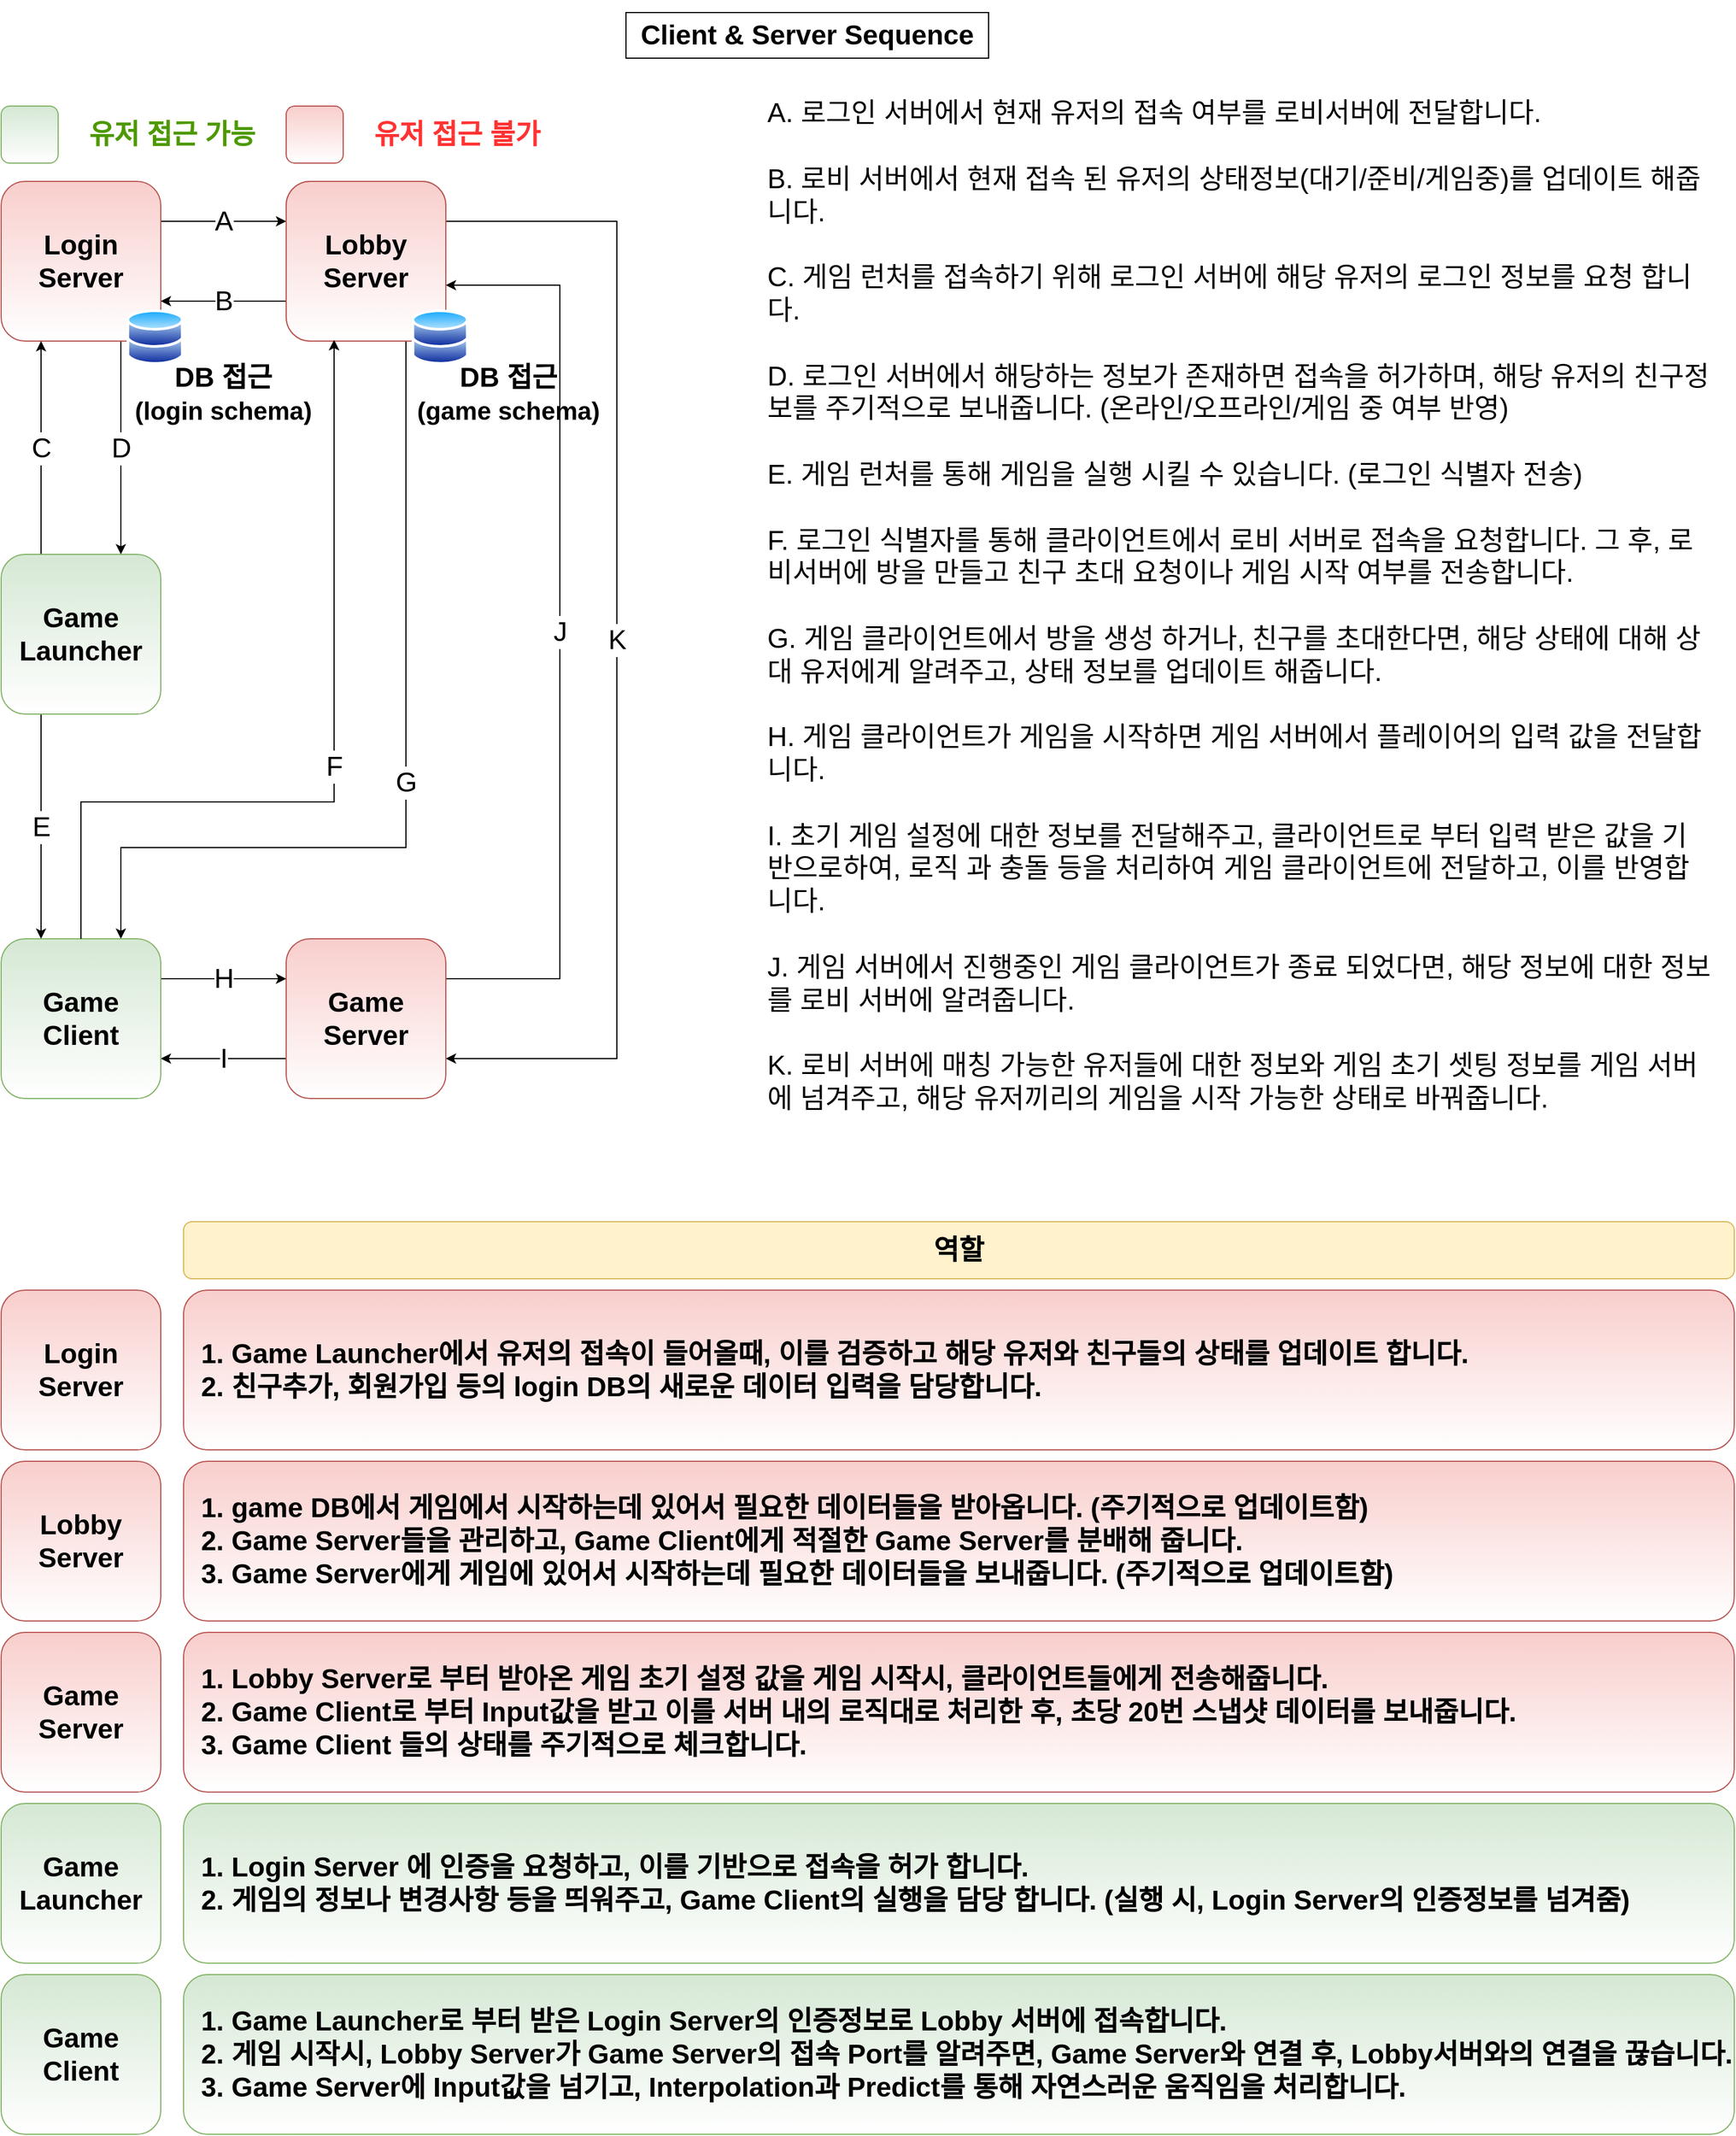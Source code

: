 <mxfile version="16.5.1" type="device" pages="8"><diagram id="zzj429XeANII-zIA5jK8" name="Client&amp;Server 관계도"><mxGraphModel dx="1102" dy="1025" grid="1" gridSize="10" guides="1" tooltips="1" connect="1" arrows="1" fold="1" page="1" pageScale="1" pageWidth="1654" pageHeight="2336" math="0" shadow="0"><root><mxCell id="0"/><mxCell id="1" parent="0"/><mxCell id="DrzzF1mg_1247-aJoc_v-1" value="&lt;h1&gt;Client &amp;amp; Server Sequence&lt;/h1&gt;" style="rounded=0;whiteSpace=wrap;html=1;" parent="1" vertex="1"><mxGeometry x="668" y="10" width="318" height="40" as="geometry"/></mxCell><mxCell id="DrzzF1mg_1247-aJoc_v-6" value="A" style="edgeStyle=orthogonalEdgeStyle;rounded=0;orthogonalLoop=1;jettySize=auto;html=1;exitX=1;exitY=0.25;exitDx=0;exitDy=0;entryX=0;entryY=0.25;entryDx=0;entryDy=0;fontSize=24;" parent="1" source="DrzzF1mg_1247-aJoc_v-2" target="DrzzF1mg_1247-aJoc_v-4" edge="1"><mxGeometry relative="1" as="geometry"/></mxCell><mxCell id="DrzzF1mg_1247-aJoc_v-11" value="D" style="edgeStyle=orthogonalEdgeStyle;rounded=0;orthogonalLoop=1;jettySize=auto;html=1;exitX=0.75;exitY=1;exitDx=0;exitDy=0;entryX=0.75;entryY=0;entryDx=0;entryDy=0;fontSize=24;" parent="1" source="DrzzF1mg_1247-aJoc_v-2" target="DrzzF1mg_1247-aJoc_v-3" edge="1"><mxGeometry relative="1" as="geometry"/></mxCell><mxCell id="DrzzF1mg_1247-aJoc_v-2" value="&lt;font color=&quot;#000000&quot;&gt;Login Server&lt;/font&gt;" style="whiteSpace=wrap;html=1;aspect=fixed;fontStyle=1;fontSize=24;rounded=1;fillColor=#f8cecc;strokeColor=#b85450;gradientColor=#ffffff;" parent="1" vertex="1"><mxGeometry x="120" y="158" width="140" height="140" as="geometry"/></mxCell><mxCell id="DrzzF1mg_1247-aJoc_v-12" value="C" style="edgeStyle=orthogonalEdgeStyle;rounded=0;orthogonalLoop=1;jettySize=auto;html=1;exitX=0.25;exitY=0;exitDx=0;exitDy=0;entryX=0.25;entryY=1;entryDx=0;entryDy=0;fontSize=24;" parent="1" source="DrzzF1mg_1247-aJoc_v-3" target="DrzzF1mg_1247-aJoc_v-2" edge="1"><mxGeometry relative="1" as="geometry"/></mxCell><mxCell id="DrzzF1mg_1247-aJoc_v-18" value="E" style="edgeStyle=orthogonalEdgeStyle;rounded=0;orthogonalLoop=1;jettySize=auto;html=1;exitX=0.25;exitY=1;exitDx=0;exitDy=0;entryX=0.25;entryY=0;entryDx=0;entryDy=0;fontSize=24;" parent="1" source="DrzzF1mg_1247-aJoc_v-3" target="DrzzF1mg_1247-aJoc_v-10" edge="1"><mxGeometry relative="1" as="geometry"/></mxCell><mxCell id="DrzzF1mg_1247-aJoc_v-3" value="&lt;font color=&quot;#000000&quot;&gt;Game Launcher&lt;/font&gt;" style="whiteSpace=wrap;html=1;aspect=fixed;fontStyle=1;fontSize=24;fillColor=#d5e8d4;strokeColor=#82b366;gradientColor=#ffffff;rounded=1;shadow=0;sketch=0;glass=0;" parent="1" vertex="1"><mxGeometry x="120" y="485" width="140" height="140" as="geometry"/></mxCell><mxCell id="DrzzF1mg_1247-aJoc_v-7" value="B" style="edgeStyle=orthogonalEdgeStyle;rounded=0;orthogonalLoop=1;jettySize=auto;html=1;exitX=0;exitY=0.75;exitDx=0;exitDy=0;entryX=1;entryY=0.75;entryDx=0;entryDy=0;fontSize=24;" parent="1" source="DrzzF1mg_1247-aJoc_v-4" target="DrzzF1mg_1247-aJoc_v-2" edge="1"><mxGeometry relative="1" as="geometry"/></mxCell><mxCell id="DrzzF1mg_1247-aJoc_v-28" value="K" style="edgeStyle=orthogonalEdgeStyle;rounded=0;orthogonalLoop=1;jettySize=auto;html=1;exitX=1;exitY=0.25;exitDx=0;exitDy=0;entryX=1;entryY=0.75;entryDx=0;entryDy=0;fontSize=24;" parent="1" source="DrzzF1mg_1247-aJoc_v-4" target="DrzzF1mg_1247-aJoc_v-5" edge="1"><mxGeometry relative="1" as="geometry"><Array as="points"><mxPoint x="660" y="193"/><mxPoint x="660" y="927"/></Array></mxGeometry></mxCell><mxCell id="DrzzF1mg_1247-aJoc_v-31" value="G" style="edgeStyle=orthogonalEdgeStyle;rounded=0;orthogonalLoop=1;jettySize=auto;html=1;exitX=0.75;exitY=1;exitDx=0;exitDy=0;entryX=0.75;entryY=0;entryDx=0;entryDy=0;fontSize=24;" parent="1" source="DrzzF1mg_1247-aJoc_v-4" target="DrzzF1mg_1247-aJoc_v-10" edge="1"><mxGeometry relative="1" as="geometry"><Array as="points"><mxPoint x="475" y="742"/><mxPoint x="225" y="742"/></Array></mxGeometry></mxCell><mxCell id="DrzzF1mg_1247-aJoc_v-4" value="Lobby Server" style="whiteSpace=wrap;html=1;aspect=fixed;fontStyle=1;fontSize=24;rounded=1;fillColor=#f8cecc;strokeColor=#b85450;gradientColor=#ffffff;" parent="1" vertex="1"><mxGeometry x="370" y="158" width="140" height="140" as="geometry"/></mxCell><mxCell id="DrzzF1mg_1247-aJoc_v-17" value="I" style="edgeStyle=orthogonalEdgeStyle;rounded=0;orthogonalLoop=1;jettySize=auto;html=1;exitX=0;exitY=0.75;exitDx=0;exitDy=0;entryX=1;entryY=0.75;entryDx=0;entryDy=0;fontSize=24;" parent="1" source="DrzzF1mg_1247-aJoc_v-5" target="DrzzF1mg_1247-aJoc_v-10" edge="1"><mxGeometry relative="1" as="geometry"/></mxCell><mxCell id="DrzzF1mg_1247-aJoc_v-29" value="J" style="edgeStyle=orthogonalEdgeStyle;rounded=0;orthogonalLoop=1;jettySize=auto;html=1;exitX=1;exitY=0.25;exitDx=0;exitDy=0;entryX=1;entryY=0.65;entryDx=0;entryDy=0;entryPerimeter=0;fontSize=24;" parent="1" source="DrzzF1mg_1247-aJoc_v-5" target="DrzzF1mg_1247-aJoc_v-4" edge="1"><mxGeometry relative="1" as="geometry"><Array as="points"><mxPoint x="610" y="857"/><mxPoint x="610" y="249"/></Array></mxGeometry></mxCell><mxCell id="DrzzF1mg_1247-aJoc_v-5" value="&lt;font color=&quot;#000000&quot;&gt;Game Server&lt;/font&gt;" style="whiteSpace=wrap;html=1;aspect=fixed;fontStyle=1;fontSize=24;rounded=1;fillColor=#f8cecc;strokeColor=#b85450;gradientColor=#ffffff;" parent="1" vertex="1"><mxGeometry x="370" y="822" width="140" height="140" as="geometry"/></mxCell><mxCell id="DrzzF1mg_1247-aJoc_v-16" value="H" style="edgeStyle=orthogonalEdgeStyle;rounded=0;orthogonalLoop=1;jettySize=auto;html=1;exitX=1;exitY=0.25;exitDx=0;exitDy=0;entryX=0;entryY=0.25;entryDx=0;entryDy=0;fontSize=24;" parent="1" source="DrzzF1mg_1247-aJoc_v-10" target="DrzzF1mg_1247-aJoc_v-5" edge="1"><mxGeometry relative="1" as="geometry"/></mxCell><mxCell id="DrzzF1mg_1247-aJoc_v-23" value="F" style="edgeStyle=orthogonalEdgeStyle;rounded=0;orthogonalLoop=1;jettySize=auto;html=1;exitX=0.5;exitY=0;exitDx=0;exitDy=0;entryX=0.3;entryY=0.993;entryDx=0;entryDy=0;entryPerimeter=0;fontSize=24;" parent="1" source="DrzzF1mg_1247-aJoc_v-10" target="DrzzF1mg_1247-aJoc_v-4" edge="1"><mxGeometry relative="1" as="geometry"><Array as="points"><mxPoint x="190" y="702"/><mxPoint x="412" y="702"/></Array></mxGeometry></mxCell><mxCell id="DrzzF1mg_1247-aJoc_v-10" value="&lt;font color=&quot;#000000&quot;&gt;Game Client&lt;/font&gt;" style="whiteSpace=wrap;html=1;aspect=fixed;fontStyle=1;fontSize=24;fillColor=#d5e8d4;strokeColor=#82b366;gradientColor=#ffffff;rounded=1;shadow=0;sketch=0;glass=0;" parent="1" vertex="1"><mxGeometry x="120" y="822" width="140" height="140" as="geometry"/></mxCell><mxCell id="DrzzF1mg_1247-aJoc_v-24" value="&lt;blockquote style=&quot;margin: 0 0 0 40px ; border: none ; padding: 0px&quot;&gt;A. 로그인 서버에서 현재 유저의 접속 여부를 로비서버에 전달합니다.&lt;/blockquote&gt;&lt;blockquote style=&quot;margin: 0 0 0 40px ; border: none ; padding: 0px&quot;&gt;&lt;br&gt;&lt;/blockquote&gt;&lt;blockquote style=&quot;margin: 0 0 0 40px ; border: none ; padding: 0px&quot;&gt;B. 로비 서버에서 현재 접속 된 유저의 상태정보(대기/준비/게임중)를 업데이트 해줍니다.&lt;/blockquote&gt;&lt;blockquote style=&quot;margin: 0 0 0 40px ; border: none ; padding: 0px&quot;&gt;&lt;br&gt;&lt;/blockquote&gt;&lt;blockquote style=&quot;margin: 0 0 0 40px ; border: none ; padding: 0px&quot;&gt;C. 게임 런처를 접속하기 위해 로그인 서버에 해당 유저의 로그인 정보를 요청 합니다.&lt;/blockquote&gt;&lt;blockquote style=&quot;margin: 0 0 0 40px ; border: none ; padding: 0px&quot;&gt;&lt;br&gt;&lt;/blockquote&gt;&lt;blockquote style=&quot;margin: 0 0 0 40px ; border: none ; padding: 0px&quot;&gt;D. 로그인 서버에서 해당하는 정보가 존재하면 접속을 허가하며, 해당 유저의 친구정보를 주기적으로 보내줍니다. (온라인/오프라인/게임 중 여부 반영)&lt;/blockquote&gt;&lt;blockquote style=&quot;margin: 0 0 0 40px ; border: none ; padding: 0px&quot;&gt;&lt;br&gt;&lt;/blockquote&gt;&lt;blockquote style=&quot;margin: 0 0 0 40px ; border: none ; padding: 0px&quot;&gt;E. 게임 런처를 통해 게임을 실행 시킬 수 있습니다. (로그인 식별자 전송)&lt;/blockquote&gt;&lt;blockquote style=&quot;margin: 0 0 0 40px ; border: none ; padding: 0px&quot;&gt;&lt;br&gt;&lt;/blockquote&gt;&lt;blockquote style=&quot;margin: 0 0 0 40px ; border: none ; padding: 0px&quot;&gt;F. 로그인 식별자를 통해 클라이언트에서 로비 서버로 접속을 요청합니다. 그 후, 로비서버에 방을 만들고 친구 초대 요청이나 게임 시작 여부를 전송합니다.&lt;/blockquote&gt;&lt;blockquote style=&quot;margin: 0 0 0 40px ; border: none ; padding: 0px&quot;&gt;&lt;br&gt;&lt;/blockquote&gt;&lt;blockquote style=&quot;margin: 0 0 0 40px ; border: none ; padding: 0px&quot;&gt;G. 게임 클라이언트에서 방을 생성 하거나, 친구를 초대한다면, 해당 상태에 대해 상대 유저에게 알려주고, 상태 정보를 업데이트 해줍니다.&lt;/blockquote&gt;&lt;blockquote style=&quot;margin: 0 0 0 40px ; border: none ; padding: 0px&quot;&gt;&lt;br&gt;&lt;/blockquote&gt;&lt;blockquote style=&quot;margin: 0 0 0 40px ; border: none ; padding: 0px&quot;&gt;H. 게임 클라이언트가 게임을 시작하면 게임 서버에서 플레이어의 입력 값을 전달합니다.&lt;/blockquote&gt;&lt;blockquote style=&quot;margin: 0 0 0 40px ; border: none ; padding: 0px&quot;&gt;&lt;br&gt;&lt;/blockquote&gt;&lt;blockquote style=&quot;margin: 0 0 0 40px ; border: none ; padding: 0px&quot;&gt;I. 초기 게임 설정에 대한 정보를 전달해주고, 클라이언트로 부터 입력 받은 값을 기반으로하여, 로직 과 충돌 등을 처리하여 게임 클라이언트에 전달하고, 이를 반영합니다.&lt;/blockquote&gt;&lt;blockquote style=&quot;margin: 0 0 0 40px ; border: none ; padding: 0px&quot;&gt;&lt;br&gt;&lt;/blockquote&gt;&lt;blockquote style=&quot;margin: 0 0 0 40px ; border: none ; padding: 0px&quot;&gt;J. 게임 서버에서 진행중인 게임 클라이언트가 종료 되었다면, 해당 정보에 대한 정보를 로비 서버에 알려줍니다.&lt;/blockquote&gt;&lt;blockquote style=&quot;margin: 0 0 0 40px ; border: none ; padding: 0px&quot;&gt;&lt;br&gt;&lt;/blockquote&gt;&lt;blockquote style=&quot;margin: 0 0 0 40px ; border: none ; padding: 0px&quot;&gt;K. 로비 서버에 매칭 가능한 유저들에 대한 정보와 게임 초기 셋팅 정보를 게임 서버에 넘겨주고, 해당 유저끼리의 게임을 시작 가능한 상태로 바꿔줍니다.&lt;/blockquote&gt;" style="text;html=1;strokeColor=none;fillColor=none;align=left;verticalAlign=middle;whiteSpace=wrap;rounded=0;fontSize=24;" parent="1" vertex="1"><mxGeometry x="750" y="90" width="870" height="880" as="geometry"/></mxCell><mxCell id="DrzzF1mg_1247-aJoc_v-32" value="" style="whiteSpace=wrap;html=1;aspect=fixed;fontStyle=1;fontSize=24;rounded=1;fillColor=#f8cecc;strokeColor=#b85450;gradientColor=#ffffff;" parent="1" vertex="1"><mxGeometry x="370" y="92" width="50" height="50" as="geometry"/></mxCell><mxCell id="DrzzF1mg_1247-aJoc_v-33" value="" style="whiteSpace=wrap;html=1;aspect=fixed;fontStyle=1;fontSize=24;rounded=1;fillColor=#d5e8d4;strokeColor=#82b366;gradientColor=#ffffff;" parent="1" vertex="1"><mxGeometry x="120" y="92" width="50" height="50" as="geometry"/></mxCell><mxCell id="DrzzF1mg_1247-aJoc_v-35" value="&lt;b&gt;&lt;font color=&quot;#4d9900&quot;&gt;유저 접근 가능&lt;/font&gt;&lt;/b&gt;" style="text;html=1;strokeColor=none;fillColor=none;align=center;verticalAlign=middle;whiteSpace=wrap;rounded=0;shadow=0;glass=0;sketch=0;fontSize=24;" parent="1" vertex="1"><mxGeometry x="180" y="92" width="180" height="50" as="geometry"/></mxCell><mxCell id="DrzzF1mg_1247-aJoc_v-36" value="&lt;b&gt;&lt;font color=&quot;#ff3333&quot;&gt;유저 접근 불가&lt;/font&gt;&lt;/b&gt;" style="text;html=1;strokeColor=none;fillColor=none;align=center;verticalAlign=middle;whiteSpace=wrap;rounded=0;shadow=0;glass=0;sketch=0;fontSize=24;" parent="1" vertex="1"><mxGeometry x="430" y="92" width="180" height="50" as="geometry"/></mxCell><mxCell id="uo0lGoHbAYeJwSbvRPOc-1" value="Login Server" style="whiteSpace=wrap;html=1;aspect=fixed;fontStyle=1;fontSize=24;rounded=1;fillColor=#f8cecc;strokeColor=#b85450;gradientColor=#ffffff;fontColor=#000000;" parent="1" vertex="1"><mxGeometry x="120" y="1130" width="140" height="140" as="geometry"/></mxCell><mxCell id="uo0lGoHbAYeJwSbvRPOc-2" value="&lt;b&gt;&lt;font style=&quot;font-size: 24px&quot; color=&quot;#000000&quot;&gt;역할&lt;/font&gt;&lt;/b&gt;" style="whiteSpace=wrap;html=1;rounded=1;fontSize=24;fontStyle=1;strokeColor=#d6b656;fillColor=#fff2cc;" parent="1" vertex="1"><mxGeometry x="280" y="1070" width="1360" height="50" as="geometry"/></mxCell><mxCell id="uo0lGoHbAYeJwSbvRPOc-3" value="&amp;nbsp; 1. Game Launcher에서 유저의 접속이 들어올때, 이를 검증하고 해당 유저와 친구들의 상태를 업데이트 합니다.&lt;br&gt;&amp;nbsp; 2. 친구추가, 회원가입 등의 login DB의 새로운 데이터 입력을 담당합니다." style="whiteSpace=wrap;html=1;rounded=1;fontSize=24;fontStyle=1;strokeColor=#b85450;fillColor=#f8cecc;gradientColor=#ffffff;fontColor=#000000;align=left;" parent="1" vertex="1"><mxGeometry x="280" y="1130" width="1360" height="140" as="geometry"/></mxCell><mxCell id="uo0lGoHbAYeJwSbvRPOc-4" value="Lobby Server" style="whiteSpace=wrap;html=1;aspect=fixed;fontStyle=1;fontSize=24;rounded=1;fillColor=#f8cecc;strokeColor=#b85450;gradientColor=#ffffff;fontColor=#000000;" parent="1" vertex="1"><mxGeometry x="120" y="1280" width="140" height="140" as="geometry"/></mxCell><mxCell id="uo0lGoHbAYeJwSbvRPOc-5" value="&amp;nbsp; 1. game DB에서 게임에서 시작하는데 있어서 필요한 데이터들을 받아옵니다. (주기적으로 업데이트함)&lt;br&gt;&amp;nbsp; 2. Game Server들을 관리하고, Game Client에게 적절한 Game Server를 분배해 줍니다.&lt;br&gt;&amp;nbsp; 3. Game Server에게 게임에 있어서 시작하는데 필요한 데이터들을 보내줍니다. (주기적으로 업데이트함)" style="whiteSpace=wrap;html=1;rounded=1;fontSize=24;fontStyle=1;strokeColor=#b85450;fillColor=#f8cecc;gradientColor=#ffffff;fontColor=#000000;align=left;" parent="1" vertex="1"><mxGeometry x="280" y="1280" width="1360" height="140" as="geometry"/></mxCell><mxCell id="uo0lGoHbAYeJwSbvRPOc-6" value="Game Server" style="whiteSpace=wrap;html=1;aspect=fixed;fontStyle=1;fontSize=24;rounded=1;fillColor=#f8cecc;strokeColor=#b85450;gradientColor=#ffffff;fontColor=#000000;" parent="1" vertex="1"><mxGeometry x="120" y="1430" width="140" height="140" as="geometry"/></mxCell><mxCell id="uo0lGoHbAYeJwSbvRPOc-7" value="&amp;nbsp; 1. Lobby Server로 부터 받아온 게임 초기 설정 값을 게임 시작시, 클라이언트들에게 전송해줍니다.&lt;br&gt;&amp;nbsp; 2. Game Client로 부터 Input값을 받고 이를 서버 내의 로직대로 처리한 후, 초당 20번 스냅샷 데이터를 보내줍니다.&lt;br&gt;&amp;nbsp; 3. Game Client 들의 상태를 주기적으로 체크합니다." style="whiteSpace=wrap;html=1;rounded=1;fontSize=24;fontStyle=1;strokeColor=#b85450;fillColor=#f8cecc;gradientColor=#ffffff;fontColor=#000000;align=left;" parent="1" vertex="1"><mxGeometry x="280" y="1430" width="1360" height="140" as="geometry"/></mxCell><mxCell id="uo0lGoHbAYeJwSbvRPOc-8" value="Game Client" style="whiteSpace=wrap;html=1;aspect=fixed;fontStyle=1;fontSize=24;fillColor=#d5e8d4;strokeColor=#82b366;gradientColor=#ffffff;rounded=1;shadow=0;sketch=0;glass=0;fontColor=#000000;" parent="1" vertex="1"><mxGeometry x="120" y="1730" width="140" height="140" as="geometry"/></mxCell><mxCell id="uo0lGoHbAYeJwSbvRPOc-9" value="Game Launcher" style="whiteSpace=wrap;html=1;aspect=fixed;fontStyle=1;fontSize=24;fillColor=#d5e8d4;strokeColor=#82b366;gradientColor=#ffffff;rounded=1;shadow=0;sketch=0;glass=0;fontColor=#000000;" parent="1" vertex="1"><mxGeometry x="120" y="1580" width="140" height="140" as="geometry"/></mxCell><mxCell id="uo0lGoHbAYeJwSbvRPOc-10" value="&amp;nbsp; 1. Login Server 에 인증을 요청하고, 이를 기반으로 접속을 허가 합니다.&lt;br&gt;&amp;nbsp; 2. 게임의 정보나 변경사항 등을 띄워주고, Game Client의 실행을 담당 합니다. (실행 시, Login Server의 인증정보를 넘겨줌)" style="whiteSpace=wrap;html=1;rounded=1;fontSize=24;fontStyle=1;strokeColor=#82b366;fillColor=#d5e8d4;gradientColor=#ffffff;shadow=0;glass=0;sketch=0;fontColor=#000000;align=left;" parent="1" vertex="1"><mxGeometry x="280" y="1580" width="1360" height="140" as="geometry"/></mxCell><mxCell id="uo0lGoHbAYeJwSbvRPOc-11" value="&amp;nbsp; 1. Game Launcher로 부터 받은 Login Server의 인증정보로 Lobby 서버에 접속합니다.&lt;br&gt;&amp;nbsp; 2. 게임 시작시, Lobby Server가 Game Server의 접속 Port를 알려주면, Game Server와 연결 후, Lobby서버와의 연결을 끊습니다.&lt;br&gt;&amp;nbsp; 3. Game Server에 Input값을 넘기고, Interpolation과 Predict를 통해 자연스러운 움직임을 처리합니다." style="whiteSpace=wrap;html=1;rounded=1;fontSize=24;fontStyle=1;strokeColor=#82b366;fillColor=#d5e8d4;gradientColor=#ffffff;shadow=0;glass=0;sketch=0;fontColor=#000000;align=left;" parent="1" vertex="1"><mxGeometry x="280" y="1730" width="1360" height="140" as="geometry"/></mxCell><mxCell id="Hs9Mh_KT2nY2T9CEcJsf-1" value="&lt;font color=&quot;#000000&quot;&gt;Lobby Server&lt;/font&gt;" style="whiteSpace=wrap;html=1;aspect=fixed;fontStyle=1;fontSize=24;rounded=1;fillColor=#f8cecc;strokeColor=#b85450;gradientColor=#ffffff;" parent="1" vertex="1"><mxGeometry x="370" y="158" width="140" height="140" as="geometry"/></mxCell><mxCell id="Hs9Mh_KT2nY2T9CEcJsf-2" value="F" style="edgeStyle=orthogonalEdgeStyle;rounded=0;orthogonalLoop=1;jettySize=auto;html=1;exitX=0.5;exitY=0;exitDx=0;exitDy=0;entryX=0.3;entryY=0.993;entryDx=0;entryDy=0;entryPerimeter=0;fontSize=24;" parent="1" target="Hs9Mh_KT2nY2T9CEcJsf-1" edge="1"><mxGeometry relative="1" as="geometry"><Array as="points"><mxPoint x="190" y="702"/><mxPoint x="412" y="702"/></Array><mxPoint x="190" y="822" as="sourcePoint"/></mxGeometry></mxCell><mxCell id="ccIGurm_dpZd_aYYdDKA-1" value="" style="aspect=fixed;perimeter=ellipsePerimeter;html=1;align=center;shadow=0;dashed=0;spacingTop=3;image;image=img/lib/active_directory/databases.svg;" parent="1" vertex="1"><mxGeometry x="230" y="270" width="50" height="49" as="geometry"/></mxCell><mxCell id="ccIGurm_dpZd_aYYdDKA-2" value="" style="aspect=fixed;perimeter=ellipsePerimeter;html=1;align=center;shadow=0;dashed=0;spacingTop=3;image;image=img/lib/active_directory/databases.svg;" parent="1" vertex="1"><mxGeometry x="480" y="270" width="50" height="49" as="geometry"/></mxCell><mxCell id="ccIGurm_dpZd_aYYdDKA-3" value="&lt;b&gt;DB 접근&lt;br&gt;&lt;font style=&quot;font-size: 22px&quot;&gt;(login schema)&lt;/font&gt;&lt;br&gt;&lt;/b&gt;" style="text;html=1;strokeColor=none;fillColor=none;align=center;verticalAlign=middle;whiteSpace=wrap;rounded=0;shadow=0;glass=0;sketch=0;fontSize=24;" parent="1" vertex="1"><mxGeometry x="230" y="319" width="170" height="50" as="geometry"/></mxCell><mxCell id="ccIGurm_dpZd_aYYdDKA-4" value="&lt;b&gt;DB 접근&lt;br&gt;&lt;font style=&quot;font-size: 22px&quot;&gt;(game schema)&lt;/font&gt;&lt;br&gt;&lt;/b&gt;" style="text;html=1;strokeColor=none;fillColor=none;align=center;verticalAlign=middle;whiteSpace=wrap;rounded=0;shadow=0;glass=0;sketch=0;fontSize=24;" parent="1" vertex="1"><mxGeometry x="480" y="319" width="170" height="50" as="geometry"/></mxCell></root></mxGraphModel></diagram><diagram id="WambueUmXf3jRoHMGW3W" name="Login-Launcher(C,D)"><mxGraphModel dx="2062" dy="1265" grid="1" gridSize="10" guides="1" tooltips="1" connect="1" arrows="1" fold="1" page="1" pageScale="1" pageWidth="1654" pageHeight="2336" math="0" shadow="0"><root><mxCell id="VFf5zYS5_ZWrAleDO_EX-0"/><mxCell id="VFf5zYS5_ZWrAleDO_EX-1" parent="VFf5zYS5_ZWrAleDO_EX-0"/><mxCell id="CJWJalmX2IqEB3tsbOL_-3" value="D" style="edgeStyle=orthogonalEdgeStyle;rounded=0;orthogonalLoop=1;jettySize=auto;html=1;exitX=0;exitY=0.75;exitDx=0;exitDy=0;entryX=1;entryY=0.75;entryDx=0;entryDy=0;fontSize=24;fontColor=#F0F0F0;" parent="VFf5zYS5_ZWrAleDO_EX-1" source="VFf5zYS5_ZWrAleDO_EX-3" target="VFf5zYS5_ZWrAleDO_EX-5" edge="1"><mxGeometry relative="1" as="geometry"/></mxCell><mxCell id="VFf5zYS5_ZWrAleDO_EX-3" value="&lt;font color=&quot;#000000&quot;&gt;Login Server&lt;/font&gt;" style="whiteSpace=wrap;html=1;aspect=fixed;fontStyle=1;fontSize=24;rounded=1;fillColor=#f8cecc;strokeColor=#b85450;gradientColor=#ffffff;" parent="VFf5zYS5_ZWrAleDO_EX-1" vertex="1"><mxGeometry x="1270" y="60" width="140" height="140" as="geometry"/></mxCell><mxCell id="CJWJalmX2IqEB3tsbOL_-2" value="C" style="edgeStyle=orthogonalEdgeStyle;rounded=0;orthogonalLoop=1;jettySize=auto;html=1;exitX=1;exitY=0.25;exitDx=0;exitDy=0;entryX=0;entryY=0.25;entryDx=0;entryDy=0;fontSize=24;fontColor=#F0F0F0;" parent="VFf5zYS5_ZWrAleDO_EX-1" source="VFf5zYS5_ZWrAleDO_EX-5" target="VFf5zYS5_ZWrAleDO_EX-3" edge="1"><mxGeometry relative="1" as="geometry"/></mxCell><mxCell id="VFf5zYS5_ZWrAleDO_EX-5" value="&lt;font color=&quot;#000000&quot;&gt;Game Launcher&lt;/font&gt;" style="whiteSpace=wrap;html=1;aspect=fixed;fontStyle=1;fontSize=24;fillColor=#d5e8d4;strokeColor=#82b366;gradientColor=#ffffff;rounded=1;shadow=0;sketch=0;glass=0;" parent="VFf5zYS5_ZWrAleDO_EX-1" vertex="1"><mxGeometry x="250" y="60" width="140" height="140" as="geometry"/></mxCell><mxCell id="CJWJalmX2IqEB3tsbOL_-0" value="" style="endArrow=none;html=1;rounded=0;entryX=0.5;entryY=1;entryDx=0;entryDy=0;" parent="VFf5zYS5_ZWrAleDO_EX-1" edge="1"><mxGeometry width="50" height="50" relative="1" as="geometry"><mxPoint x="317" y="2320" as="sourcePoint"/><mxPoint x="317" y="200" as="targetPoint"/></mxGeometry></mxCell><mxCell id="CJWJalmX2IqEB3tsbOL_-1" value="" style="endArrow=none;html=1;rounded=0;entryX=0.5;entryY=1;entryDx=0;entryDy=0;" parent="VFf5zYS5_ZWrAleDO_EX-1" edge="1"><mxGeometry width="50" height="50" relative="1" as="geometry"><mxPoint x="1336.5" y="2320" as="sourcePoint"/><mxPoint x="1336.5" y="200" as="targetPoint"/></mxGeometry></mxCell><mxCell id="WW5VlhXOl2x_YDnw4_kv-0" value="S2C_LOGIN_SAFE_RES" style="endArrow=classic;html=1;rounded=0;fontSize=24;" parent="VFf5zYS5_ZWrAleDO_EX-1" edge="1"><mxGeometry width="50" height="50" relative="1" as="geometry"><mxPoint x="1330" y="700" as="sourcePoint"/><mxPoint x="320" y="700" as="targetPoint"/></mxGeometry></mxCell><mxCell id="WW5VlhXOl2x_YDnw4_kv-1" value="C2S_LOGIN_SAFE_REQ" style="endArrow=classic;html=1;rounded=0;fontSize=24;" parent="VFf5zYS5_ZWrAleDO_EX-1" edge="1"><mxGeometry width="50" height="50" relative="1" as="geometry"><mxPoint x="322" y="600" as="sourcePoint"/><mxPoint x="1332" y="600" as="targetPoint"/></mxGeometry></mxCell><mxCell id="WW5VlhXOl2x_YDnw4_kv-2" value="TCP_CONNECT" style="endArrow=classic;html=1;rounded=0;fontSize=24;" parent="VFf5zYS5_ZWrAleDO_EX-1" edge="1"><mxGeometry width="50" height="50" relative="1" as="geometry"><mxPoint x="322" y="240" as="sourcePoint"/><mxPoint x="1332" y="240" as="targetPoint"/></mxGeometry></mxCell><mxCell id="WQ4QBAdbHvoDjkfrksIM-0" value="&lt;font color=&quot;#b5739d&quot;&gt;DB에 정보 요청 후&lt;br&gt;입력 값 대조&lt;br&gt;&lt;/font&gt;" style="text;html=1;align=center;verticalAlign=middle;resizable=0;points=[];autosize=1;strokeColor=none;fillColor=none;fontSize=24;" parent="VFf5zYS5_ZWrAleDO_EX-1" vertex="1"><mxGeometry x="1390" y="610" width="210" height="60" as="geometry"/></mxCell><mxCell id="HewXr8uAueK5JhHabbkZ-0" value="" style="rounded=1;whiteSpace=wrap;html=1;shadow=0;glass=0;sketch=0;fontSize=24;fontColor=#000000;gradientColor=#ffffff;fillColor=none;dashed=1;strokeWidth=5;strokeColor=#999900;" parent="VFf5zYS5_ZWrAleDO_EX-1" vertex="1"><mxGeometry x="310" y="320" width="1040" height="100" as="geometry"/></mxCell><mxCell id="HewXr8uAueK5JhHabbkZ-1" value="&lt;b&gt;&lt;font color=&quot;#999900&quot; style=&quot;font-size: 36px&quot;&gt;LOOP&lt;/font&gt;&lt;/b&gt;" style="text;html=1;strokeColor=none;fillColor=none;align=center;verticalAlign=middle;whiteSpace=wrap;rounded=0;shadow=0;glass=0;dashed=1;sketch=0;fontSize=24;fontColor=#000000;" parent="VFf5zYS5_ZWrAleDO_EX-1" vertex="1"><mxGeometry x="777" y="270" width="100" height="50" as="geometry"/></mxCell><mxCell id="HewXr8uAueK5JhHabbkZ-3" value="&lt;font color=&quot;#f0f0f0&quot;&gt;S2C_CURRENT_USER_STATE&lt;/font&gt;" style="endArrow=classic;html=1;rounded=0;fontSize=24;fontColor=#000000;" parent="VFf5zYS5_ZWrAleDO_EX-1" edge="1"><mxGeometry width="50" height="50" relative="1" as="geometry"><mxPoint x="1330" y="370" as="sourcePoint"/><mxPoint x="320" y="370" as="targetPoint"/></mxGeometry></mxCell><mxCell id="WBrh8bGnZSoT7Lzheio6-0" value="C2S_ADD_FRIEND" style="endArrow=classic;html=1;rounded=0;fontSize=24;" parent="VFf5zYS5_ZWrAleDO_EX-1" edge="1"><mxGeometry width="50" height="50" relative="1" as="geometry"><mxPoint x="322" y="1100" as="sourcePoint"/><mxPoint x="1332" y="1100" as="targetPoint"/></mxGeometry></mxCell><mxCell id="WBrh8bGnZSoT7Lzheio6-2" value="친구 추가 요청" style="text;html=1;align=center;verticalAlign=middle;resizable=0;points=[];autosize=1;strokeColor=none;fillColor=none;fontSize=24;" parent="VFf5zYS5_ZWrAleDO_EX-1" vertex="1"><mxGeometry x="85" y="1000" width="170" height="30" as="geometry"/></mxCell><mxCell id="LTheKs24Jpul8K8MUga1-7" value="RealTimeData" style="swimlane;fontStyle=0;childLayout=stackLayout;horizontal=1;startSize=30;horizontalStack=0;resizeParent=1;resizeParentMax=0;resizeLast=0;collapsible=1;marginBottom=0;" parent="VFf5zYS5_ZWrAleDO_EX-1" vertex="1"><mxGeometry x="1380" y="320" width="260" height="90" as="geometry"><mxRectangle x="1390" y="340" width="110" height="30" as="alternateBounds"/></mxGeometry></mxCell><mxCell id="LTheKs24Jpul8K8MUga1-8" value="friendstate[UserStatevec] // 친구 상태 벡터" style="text;strokeColor=none;fillColor=none;align=left;verticalAlign=middle;spacingLeft=4;spacingRight=4;overflow=hidden;points=[[0,0.5],[1,0.5]];portConstraint=eastwest;rotatable=0;" parent="LTheKs24Jpul8K8MUga1-7" vertex="1"><mxGeometry y="30" width="260" height="30" as="geometry"/></mxCell><mxCell id="LTheKs24Jpul8K8MUga1-15" value="friendrequest[stringvec] // 친구요청을 한 유저" style="text;strokeColor=none;fillColor=none;align=left;verticalAlign=middle;spacingLeft=4;spacingRight=4;overflow=hidden;points=[[0,0.5],[1,0.5]];portConstraint=eastwest;rotatable=0;" parent="LTheKs24Jpul8K8MUga1-7" vertex="1"><mxGeometry y="60" width="260" height="30" as="geometry"/></mxCell><mxCell id="LTheKs24Jpul8K8MUga1-26" value="로그인 요청" style="text;html=1;align=center;verticalAlign=middle;resizable=0;points=[];autosize=1;strokeColor=none;fillColor=none;fontSize=24;" parent="VFf5zYS5_ZWrAleDO_EX-1" vertex="1"><mxGeometry x="100" y="520" width="140" height="30" as="geometry"/></mxCell><mxCell id="LTheKs24Jpul8K8MUga1-27" value="LoginResData" style="swimlane;fontStyle=0;childLayout=stackLayout;horizontal=1;startSize=30;horizontalStack=0;resizeParent=1;resizeParentMax=0;resizeLast=0;collapsible=1;marginBottom=0;" parent="VFf5zYS5_ZWrAleDO_EX-1" vertex="1"><mxGeometry x="1385" y="680" width="250" height="90" as="geometry"><mxRectangle x="1390" y="340" width="110" height="30" as="alternateBounds"/></mxGeometry></mxCell><mxCell id="LTheKs24Jpul8K8MUga1-28" value="result[ubyte] // 로그인 결과( id/pw 피드백)" style="text;strokeColor=none;fillColor=none;align=left;verticalAlign=middle;spacingLeft=4;spacingRight=4;overflow=hidden;points=[[0,0.5],[1,0.5]];portConstraint=eastwest;rotatable=0;" parent="LTheKs24Jpul8K8MUga1-27" vertex="1"><mxGeometry y="30" width="250" height="30" as="geometry"/></mxCell><mxCell id="LTheKs24Jpul8K8MUga1-29" value="key[uint] // 추후 인증을 하기위한 Key값" style="text;strokeColor=none;fillColor=none;align=left;verticalAlign=middle;spacingLeft=4;spacingRight=4;overflow=hidden;points=[[0,0.5],[1,0.5]];portConstraint=eastwest;rotatable=0;" parent="LTheKs24Jpul8K8MUga1-27" vertex="1"><mxGeometry y="60" width="250" height="30" as="geometry"/></mxCell><mxCell id="LTheKs24Jpul8K8MUga1-32" value="LoginReqData" style="swimlane;fontStyle=0;childLayout=stackLayout;horizontal=1;startSize=30;horizontalStack=0;resizeParent=1;resizeParentMax=0;resizeLast=0;collapsible=1;marginBottom=0;" parent="VFf5zYS5_ZWrAleDO_EX-1" vertex="1"><mxGeometry x="50" y="570" width="240" height="90" as="geometry"><mxRectangle x="1390" y="340" width="110" height="30" as="alternateBounds"/></mxGeometry></mxCell><mxCell id="LTheKs24Jpul8K8MUga1-33" value="id[string] // 로그인할 아이디" style="text;strokeColor=none;fillColor=none;align=left;verticalAlign=middle;spacingLeft=4;spacingRight=4;overflow=hidden;points=[[0,0.5],[1,0.5]];portConstraint=eastwest;rotatable=0;" parent="LTheKs24Jpul8K8MUga1-32" vertex="1"><mxGeometry y="30" width="240" height="30" as="geometry"/></mxCell><mxCell id="LTheKs24Jpul8K8MUga1-34" value="password[string] // 로그인할 패스워드" style="text;strokeColor=none;fillColor=none;align=left;verticalAlign=middle;spacingLeft=4;spacingRight=4;overflow=hidden;points=[[0,0.5],[1,0.5]];portConstraint=eastwest;rotatable=0;" parent="LTheKs24Jpul8K8MUga1-32" vertex="1"><mxGeometry y="60" width="240" height="30" as="geometry"/></mxCell><mxCell id="LTheKs24Jpul8K8MUga1-38" value="AddFriend" style="swimlane;fontStyle=0;childLayout=stackLayout;horizontal=1;startSize=30;horizontalStack=0;resizeParent=1;resizeParentMax=0;resizeLast=0;collapsible=1;marginBottom=0;" parent="VFf5zYS5_ZWrAleDO_EX-1" vertex="1"><mxGeometry x="50" y="1050" width="240" height="90" as="geometry"><mxRectangle x="1390" y="340" width="110" height="30" as="alternateBounds"/></mxGeometry></mxCell><mxCell id="5bd37fpuUKRaJQRxGLEE-3" value="id[string] // 친구요청을 보내는 유저" style="text;strokeColor=none;fillColor=none;align=left;verticalAlign=middle;spacingLeft=4;spacingRight=4;overflow=hidden;points=[[0,0.5],[1,0.5]];portConstraint=eastwest;rotatable=0;" vertex="1" parent="LTheKs24Jpul8K8MUga1-38"><mxGeometry y="30" width="240" height="30" as="geometry"/></mxCell><mxCell id="LTheKs24Jpul8K8MUga1-39" value="name[string] // 요청 할 유저" style="text;strokeColor=none;fillColor=none;align=left;verticalAlign=middle;spacingLeft=4;spacingRight=4;overflow=hidden;points=[[0,0.5],[1,0.5]];portConstraint=eastwest;rotatable=0;" parent="LTheKs24Jpul8K8MUga1-38" vertex="1"><mxGeometry y="60" width="240" height="30" as="geometry"/></mxCell><mxCell id="LTheKs24Jpul8K8MUga1-45" value="주기적으로 보내줄&lt;br&gt;유저의 데이터" style="text;html=1;align=center;verticalAlign=middle;resizable=0;points=[];autosize=1;strokeColor=none;fillColor=none;fontSize=24;" parent="VFf5zYS5_ZWrAleDO_EX-1" vertex="1"><mxGeometry x="1395" y="250" width="210" height="60" as="geometry"/></mxCell><mxCell id="pxyig7V456MHkiZnAmV_-3" style="edgeStyle=orthogonalEdgeStyle;rounded=0;orthogonalLoop=1;jettySize=auto;html=1;exitX=0.5;exitY=0;exitDx=0;exitDy=0;entryX=0.512;entryY=1.1;entryDx=0;entryDy=0;entryPerimeter=0;" parent="VFf5zYS5_ZWrAleDO_EX-1" source="pxyig7V456MHkiZnAmV_-0" target="LTheKs24Jpul8K8MUga1-15" edge="1"><mxGeometry relative="1" as="geometry"/></mxCell><mxCell id="pxyig7V456MHkiZnAmV_-0" value="UserState" style="swimlane;fontStyle=0;childLayout=stackLayout;horizontal=1;startSize=30;horizontalStack=0;resizeParent=1;resizeParentMax=0;resizeLast=0;collapsible=1;marginBottom=0;" parent="VFf5zYS5_ZWrAleDO_EX-1" vertex="1"><mxGeometry x="1380" y="440" width="260" height="90" as="geometry"><mxRectangle x="1390" y="340" width="110" height="30" as="alternateBounds"/></mxGeometry></mxCell><mxCell id="pxyig7V456MHkiZnAmV_-1" value="state[byte]  // 현재 상태" style="text;strokeColor=none;fillColor=none;align=left;verticalAlign=middle;spacingLeft=4;spacingRight=4;overflow=hidden;points=[[0,0.5],[1,0.5]];portConstraint=eastwest;rotatable=0;" parent="pxyig7V456MHkiZnAmV_-0" vertex="1"><mxGeometry y="30" width="260" height="30" as="geometry"/></mxCell><mxCell id="pxyig7V456MHkiZnAmV_-2" value="id[string] // 아이디" style="text;strokeColor=none;fillColor=none;align=left;verticalAlign=middle;spacingLeft=4;spacingRight=4;overflow=hidden;points=[[0,0.5],[1,0.5]];portConstraint=eastwest;rotatable=0;" parent="pxyig7V456MHkiZnAmV_-0" vertex="1"><mxGeometry y="60" width="260" height="30" as="geometry"/></mxCell><mxCell id="jLOVLhxo5u3mkOlkXVgu-0" value="C2S_CREATE_USER_REQ" style="endArrow=classic;html=1;rounded=0;fontSize=24;" parent="VFf5zYS5_ZWrAleDO_EX-1" edge="1"><mxGeometry width="50" height="50" relative="1" as="geometry"><mxPoint x="322" y="1500" as="sourcePoint"/><mxPoint x="1332" y="1500" as="targetPoint"/></mxGeometry></mxCell><mxCell id="jLOVLhxo5u3mkOlkXVgu-1" value="S2C_CREATE_USER_RES" style="endArrow=classic;html=1;rounded=0;fontSize=24;" parent="VFf5zYS5_ZWrAleDO_EX-1" edge="1"><mxGeometry width="50" height="50" relative="1" as="geometry"><mxPoint x="1335" y="1610" as="sourcePoint"/><mxPoint x="325" y="1610" as="targetPoint"/></mxGeometry></mxCell><mxCell id="jLOVLhxo5u3mkOlkXVgu-3" value="CreateUser" style="swimlane;fontStyle=0;childLayout=stackLayout;horizontal=1;startSize=30;horizontalStack=0;resizeParent=1;resizeParentMax=0;resizeLast=0;collapsible=1;marginBottom=0;" parent="VFf5zYS5_ZWrAleDO_EX-1" vertex="1"><mxGeometry x="50" y="1480" width="240" height="90" as="geometry"><mxRectangle x="1390" y="340" width="110" height="30" as="alternateBounds"/></mxGeometry></mxCell><mxCell id="jLOVLhxo5u3mkOlkXVgu-4" value="id[string] // 생성할 아이디" style="text;strokeColor=none;fillColor=none;align=left;verticalAlign=middle;spacingLeft=4;spacingRight=4;overflow=hidden;points=[[0,0.5],[1,0.5]];portConstraint=eastwest;rotatable=0;" parent="jLOVLhxo5u3mkOlkXVgu-3" vertex="1"><mxGeometry y="30" width="240" height="30" as="geometry"/></mxCell><mxCell id="jLOVLhxo5u3mkOlkXVgu-5" value="password[string] // 비밀번호" style="text;strokeColor=none;fillColor=none;align=left;verticalAlign=middle;spacingLeft=4;spacingRight=4;overflow=hidden;points=[[0,0.5],[1,0.5]];portConstraint=eastwest;rotatable=0;" parent="jLOVLhxo5u3mkOlkXVgu-3" vertex="1"><mxGeometry y="60" width="240" height="30" as="geometry"/></mxCell><mxCell id="jLOVLhxo5u3mkOlkXVgu-6" value="아이디 생성" style="text;html=1;align=center;verticalAlign=middle;resizable=0;points=[];autosize=1;strokeColor=none;fillColor=none;fontSize=24;" parent="VFf5zYS5_ZWrAleDO_EX-1" vertex="1"><mxGeometry x="100" y="1440" width="140" height="30" as="geometry"/></mxCell><mxCell id="jLOVLhxo5u3mkOlkXVgu-7" value="아이디 생성 성공여부&lt;br&gt;(bool 형 데이터)" style="text;html=1;align=center;verticalAlign=middle;resizable=0;points=[];autosize=1;strokeColor=none;fillColor=none;fontSize=24;" parent="VFf5zYS5_ZWrAleDO_EX-1" vertex="1"><mxGeometry x="1375" y="1590" width="240" height="60" as="geometry"/></mxCell><mxCell id="5bd37fpuUKRaJQRxGLEE-0" value="C2S_START_GAME" style="endArrow=classic;html=1;rounded=0;fontSize=24;" edge="1" parent="VFf5zYS5_ZWrAleDO_EX-1"><mxGeometry width="50" height="50" relative="1" as="geometry"><mxPoint x="322" y="890" as="sourcePoint"/><mxPoint x="1332" y="890" as="targetPoint"/></mxGeometry></mxCell><mxCell id="5bd37fpuUKRaJQRxGLEE-6" value="StartGame" style="swimlane;fontStyle=0;childLayout=stackLayout;horizontal=1;startSize=30;horizontalStack=0;resizeParent=1;resizeParentMax=0;resizeLast=0;collapsible=1;marginBottom=0;" vertex="1" parent="VFf5zYS5_ZWrAleDO_EX-1"><mxGeometry x="50" y="860" width="240" height="60" as="geometry"><mxRectangle x="1390" y="340" width="110" height="30" as="alternateBounds"/></mxGeometry></mxCell><mxCell id="5bd37fpuUKRaJQRxGLEE-7" value="id[string] // 게임을 시작한 아이디" style="text;strokeColor=none;fillColor=none;align=left;verticalAlign=middle;spacingLeft=4;spacingRight=4;overflow=hidden;points=[[0,0.5],[1,0.5]];portConstraint=eastwest;rotatable=0;" vertex="1" parent="5bd37fpuUKRaJQRxGLEE-6"><mxGeometry y="30" width="240" height="30" as="geometry"/></mxCell><mxCell id="5bd37fpuUKRaJQRxGLEE-9" value="게임을 시작한 유저" style="text;html=1;align=center;verticalAlign=middle;resizable=0;points=[];autosize=1;strokeColor=none;fillColor=none;fontSize=24;" vertex="1" parent="VFf5zYS5_ZWrAleDO_EX-1"><mxGeometry x="60" y="820" width="220" height="30" as="geometry"/></mxCell><mxCell id="5bd37fpuUKRaJQRxGLEE-10" value="S2C_RESULT_MSG" style="endArrow=classic;html=1;rounded=0;fontSize=24;" edge="1" parent="VFf5zYS5_ZWrAleDO_EX-1"><mxGeometry width="50" height="50" relative="1" as="geometry"><mxPoint x="1335" y="1770" as="sourcePoint"/><mxPoint x="325" y="1770" as="targetPoint"/></mxGeometry></mxCell><mxCell id="5bd37fpuUKRaJQRxGLEE-11" value="상황별 응답 메세지&lt;br&gt;(unsigned short)" style="text;html=1;align=center;verticalAlign=middle;resizable=0;points=[];autosize=1;strokeColor=none;fillColor=none;fontSize=24;" vertex="1" parent="VFf5zYS5_ZWrAleDO_EX-1"><mxGeometry x="1385" y="1740" width="220" height="60" as="geometry"/></mxCell><mxCell id="5bd37fpuUKRaJQRxGLEE-13" value="AcceptFriend" style="swimlane;fontStyle=0;childLayout=stackLayout;horizontal=1;startSize=30;horizontalStack=0;resizeParent=1;resizeParentMax=0;resizeLast=0;collapsible=1;marginBottom=0;" vertex="1" parent="VFf5zYS5_ZWrAleDO_EX-1"><mxGeometry x="50" y="1240" width="240" height="120" as="geometry"><mxRectangle x="1390" y="340" width="110" height="30" as="alternateBounds"/></mxGeometry></mxCell><mxCell id="5bd37fpuUKRaJQRxGLEE-14" value="id[string] // 친구요청을 수락하는 유저" style="text;strokeColor=none;fillColor=none;align=left;verticalAlign=middle;spacingLeft=4;spacingRight=4;overflow=hidden;points=[[0,0.5],[1,0.5]];portConstraint=eastwest;rotatable=0;" vertex="1" parent="5bd37fpuUKRaJQRxGLEE-13"><mxGeometry y="30" width="240" height="30" as="geometry"/></mxCell><mxCell id="5bd37fpuUKRaJQRxGLEE-15" value="name[string] // 수락 할 유저" style="text;strokeColor=none;fillColor=none;align=left;verticalAlign=middle;spacingLeft=4;spacingRight=4;overflow=hidden;points=[[0,0.5],[1,0.5]];portConstraint=eastwest;rotatable=0;" vertex="1" parent="5bd37fpuUKRaJQRxGLEE-13"><mxGeometry y="60" width="240" height="30" as="geometry"/></mxCell><mxCell id="5bd37fpuUKRaJQRxGLEE-16" value="isaccept[bool] // 수락 여부" style="text;strokeColor=none;fillColor=none;align=left;verticalAlign=middle;spacingLeft=4;spacingRight=4;overflow=hidden;points=[[0,0.5],[1,0.5]];portConstraint=eastwest;rotatable=0;" vertex="1" parent="5bd37fpuUKRaJQRxGLEE-13"><mxGeometry y="90" width="240" height="30" as="geometry"/></mxCell><mxCell id="5bd37fpuUKRaJQRxGLEE-17" value="친구 추가 수락" style="text;html=1;align=center;verticalAlign=middle;resizable=0;points=[];autosize=1;strokeColor=none;fillColor=none;fontSize=24;" vertex="1" parent="VFf5zYS5_ZWrAleDO_EX-1"><mxGeometry x="85" y="1190" width="170" height="30" as="geometry"/></mxCell><mxCell id="5bd37fpuUKRaJQRxGLEE-18" value="C2S_ACCEPT_FRIEND" style="endArrow=classic;html=1;rounded=0;fontSize=24;" edge="1" parent="VFf5zYS5_ZWrAleDO_EX-1"><mxGeometry width="50" height="50" relative="1" as="geometry"><mxPoint x="322" y="1300" as="sourcePoint"/><mxPoint x="1332" y="1300" as="targetPoint"/></mxGeometry></mxCell><mxCell id="5bd37fpuUKRaJQRxGLEE-19" value="&lt;div style=&quot;text-align: left ; font-size: 12px&quot;&gt;&lt;span&gt;&lt;font style=&quot;font-size: 12px&quot; color=&quot;#00994d&quot;&gt;QUIT_NOT_LOGIN&lt;span style=&quot;white-space: pre&quot;&gt;&#9;&lt;/span&gt;&lt;span style=&quot;white-space: pre&quot;&gt;&#9;&lt;/span&gt;&lt;span style=&quot;white-space: pre&quot;&gt;&#9;&lt;/span&gt;&lt;span style=&quot;white-space: pre&quot;&gt;&#9;&lt;/span&gt;: 로그인 정보에 없는데 게임실행을 시도한 경우&lt;/font&gt;&lt;/span&gt;&lt;/div&gt;&lt;div style=&quot;text-align: left ; font-size: 12px&quot;&gt;&lt;span&gt;&lt;font style=&quot;font-size: 12px&quot; color=&quot;#00994d&quot;&gt;ALREADY_FRIEND&lt;span style=&quot;white-space: pre&quot;&gt;&#9;&lt;/span&gt;&lt;span style=&quot;white-space: pre&quot;&gt;&#9;&lt;/span&gt;&lt;span style=&quot;white-space: pre&quot;&gt;&#9;&lt;/span&gt;: 이미 친구인 경우&lt;/font&gt;&lt;/span&gt;&lt;/div&gt;" style="text;html=1;align=center;verticalAlign=middle;resizable=0;points=[];autosize=1;strokeColor=none;fillColor=none;fontSize=24;" vertex="1" parent="VFf5zYS5_ZWrAleDO_EX-1"><mxGeometry x="605" y="1815" width="450" height="60" as="geometry"/></mxCell></root></mxGraphModel></diagram><diagram id="4tjXUlUdJecyz5DrCT-I" name="Server-Client(H,I)"><mxGraphModel dx="2756" dy="1025" grid="1" gridSize="10" guides="1" tooltips="1" connect="1" arrows="1" fold="1" page="1" pageScale="1" pageWidth="1654" pageHeight="2336" math="0" shadow="0"><root><mxCell id="AQs5S8LdxffZ5GqZZOx9-0"/><mxCell id="AQs5S8LdxffZ5GqZZOx9-1" parent="AQs5S8LdxffZ5GqZZOx9-0"/><mxCell id="KYP_OkW_X8mM9yRhLXka-0" value="Game Server" style="whiteSpace=wrap;html=1;aspect=fixed;fontStyle=1;fontSize=24;rounded=1;fillColor=#f8cecc;strokeColor=#b85450;gradientColor=#ffffff;fontColor=#000000;" parent="AQs5S8LdxffZ5GqZZOx9-1" vertex="1"><mxGeometry x="770" y="78" width="140" height="140" as="geometry"/></mxCell><mxCell id="KYP_OkW_X8mM9yRhLXka-1" value="Game Client B" style="whiteSpace=wrap;html=1;aspect=fixed;fontStyle=1;fontSize=24;fillColor=#d5e8d4;strokeColor=#82b366;gradientColor=#ffffff;rounded=1;shadow=0;sketch=0;glass=0;fontColor=#000000;" parent="AQs5S8LdxffZ5GqZZOx9-1" vertex="1"><mxGeometry x="1360" y="78" width="140" height="140" as="geometry"/></mxCell><mxCell id="KYP_OkW_X8mM9yRhLXka-2" value="" style="endArrow=none;html=1;rounded=0;fontSize=24;fontColor=#F0F0F0;entryX=0.5;entryY=1;entryDx=0;entryDy=0;" parent="AQs5S8LdxffZ5GqZZOx9-1" target="KYP_OkW_X8mM9yRhLXka-1" edge="1"><mxGeometry width="50" height="50" relative="1" as="geometry"><mxPoint x="1430" y="6632" as="sourcePoint"/><mxPoint x="1430" y="268" as="targetPoint"/></mxGeometry></mxCell><mxCell id="KYP_OkW_X8mM9yRhLXka-3" value="" style="endArrow=none;html=1;rounded=0;fontSize=24;fontColor=#F0F0F0;entryX=0.5;entryY=1;entryDx=0;entryDy=0;" parent="AQs5S8LdxffZ5GqZZOx9-1" target="KYP_OkW_X8mM9yRhLXka-0" edge="1"><mxGeometry width="50" height="50" relative="1" as="geometry"><mxPoint x="840" y="6632" as="sourcePoint"/><mxPoint x="840" y="268" as="targetPoint"/></mxGeometry></mxCell><mxCell id="KYP_OkW_X8mM9yRhLXka-4" value="Game Client A" style="whiteSpace=wrap;html=1;aspect=fixed;fontStyle=1;fontSize=24;fillColor=#d5e8d4;strokeColor=#82b366;gradientColor=#ffffff;rounded=1;shadow=0;sketch=0;glass=0;fontColor=#000000;" parent="AQs5S8LdxffZ5GqZZOx9-1" vertex="1"><mxGeometry x="176" y="78" width="140" height="140" as="geometry"/></mxCell><mxCell id="KYP_OkW_X8mM9yRhLXka-5" value="" style="endArrow=none;html=1;rounded=0;fontSize=24;fontColor=#F0F0F0;" parent="AQs5S8LdxffZ5GqZZOx9-1" target="KYP_OkW_X8mM9yRhLXka-4" edge="1"><mxGeometry width="50" height="50" relative="1" as="geometry"><mxPoint x="246" y="6632" as="sourcePoint"/><mxPoint x="246" y="222" as="targetPoint"/></mxGeometry></mxCell><mxCell id="dU487px0vUM-zZ6hOXu9-0" value="C2S_LOADING_COMPLETE_REQ" style="endArrow=classic;html=1;rounded=0;fontSize=24;fontColor=#F0F0F0;fillColor=#d5e8d4;strokeColor=#82b366;strokeWidth=4;" parent="AQs5S8LdxffZ5GqZZOx9-1" edge="1"><mxGeometry width="50" height="50" relative="1" as="geometry"><mxPoint x="246" y="310" as="sourcePoint"/><mxPoint x="840" y="310" as="targetPoint"/></mxGeometry></mxCell><mxCell id="-N9N14qN5-wXdIUn-2B_-0" value="&lt;b&gt;&lt;font style=&quot;font-size: 36px&quot;&gt;20Frequency&lt;/font&gt;&lt;/b&gt;" style="text;html=1;strokeColor=none;fillColor=none;align=center;verticalAlign=middle;whiteSpace=wrap;rounded=0;shadow=0;glass=0;dashed=1;sketch=0;fontSize=24;fontColor=#F0F0F0;" parent="AQs5S8LdxffZ5GqZZOx9-1" vertex="1"><mxGeometry x="790" y="27" width="100" height="50" as="geometry"/></mxCell><mxCell id="BFC8fzY3qyrEn71Fd_Ww-0" value="ClientStat" style="swimlane;fontStyle=0;childLayout=stackLayout;horizontal=1;startSize=30;horizontalStack=0;resizeParent=1;resizeParentMax=0;resizeLast=0;collapsible=1;marginBottom=0;" parent="AQs5S8LdxffZ5GqZZOx9-1" vertex="1"><mxGeometry x="-10" y="680" width="240" height="150" as="geometry"><mxRectangle x="1390" y="340" width="110" height="30" as="alternateBounds"/></mxGeometry></mxCell><mxCell id="BFC8fzY3qyrEn71Fd_Ww-1" value="playerindex[ushrot] // 자신의 Player 번호" style="text;strokeColor=none;fillColor=none;align=left;verticalAlign=middle;spacingLeft=4;spacingRight=4;overflow=hidden;points=[[0,0.5],[1,0.5]];portConstraint=eastwest;rotatable=0;" parent="BFC8fzY3qyrEn71Fd_Ww-0" vertex="1"><mxGeometry y="30" width="240" height="30" as="geometry"/></mxCell><mxCell id="DCaDcdXRkw-bpknC2DTC-0" value="world_position[vec3] // 게임 내 시작위치" style="text;strokeColor=none;fillColor=none;align=left;verticalAlign=middle;spacingLeft=4;spacingRight=4;overflow=hidden;points=[[0,0.5],[1,0.5]];portConstraint=eastwest;rotatable=0;" parent="BFC8fzY3qyrEn71Fd_Ww-0" vertex="1"><mxGeometry y="60" width="240" height="30" as="geometry"/></mxCell><mxCell id="o_OtSKX8yY_C55Aabc8m-11" value="world_speed[double] // 게임 내에 속도" style="text;strokeColor=none;fillColor=none;align=left;verticalAlign=middle;spacingLeft=4;spacingRight=4;overflow=hidden;points=[[0,0.5],[1,0.5]];portConstraint=eastwest;rotatable=0;" parent="BFC8fzY3qyrEn71Fd_Ww-0" vertex="1"><mxGeometry y="90" width="240" height="30" as="geometry"/></mxCell><mxCell id="o_OtSKX8yY_C55Aabc8m-12" value="character_type[ushort] // 캐릭터 종류" style="text;strokeColor=none;fillColor=none;align=left;verticalAlign=middle;spacingLeft=4;spacingRight=4;overflow=hidden;points=[[0,0.5],[1,0.5]];portConstraint=eastwest;rotatable=0;" parent="BFC8fzY3qyrEn71Fd_Ww-0" vertex="1"><mxGeometry y="120" width="240" height="30" as="geometry"/></mxCell><mxCell id="o_OtSKX8yY_C55Aabc8m-1" value="C2S_LOADING_COMPLETE_REQ" style="endArrow=classic;html=1;rounded=0;fontSize=24;fontColor=#F0F0F0;fillColor=#d5e8d4;strokeColor=#82b366;strokeWidth=4;" parent="AQs5S8LdxffZ5GqZZOx9-1" edge="1"><mxGeometry width="50" height="50" relative="1" as="geometry"><mxPoint x="1429" y="440" as="sourcePoint"/><mxPoint x="841" y="440" as="targetPoint"/></mxGeometry></mxCell><mxCell id="o_OtSKX8yY_C55Aabc8m-2" value="S2C_START_GAME" style="endArrow=classic;html=1;rounded=0;fontSize=24;fontColor=#F0F0F0;fillColor=#fad9d5;strokeColor=#AE877F;strokeWidth=4;" parent="AQs5S8LdxffZ5GqZZOx9-1" edge="1"><mxGeometry width="50" height="50" relative="1" as="geometry"><mxPoint x="840" y="700" as="sourcePoint"/><mxPoint x="1430" y="700" as="targetPoint"/></mxGeometry></mxCell><mxCell id="o_OtSKX8yY_C55Aabc8m-3" value="S2C_START_GAME" style="endArrow=classic;html=1;rounded=0;fontSize=24;fontColor=#F0F0F0;fillColor=#fad9d5;strokeColor=#AE877F;strokeWidth=4;" parent="AQs5S8LdxffZ5GqZZOx9-1" edge="1"><mxGeometry width="50" height="50" relative="1" as="geometry"><mxPoint x="850" y="700" as="sourcePoint"/><mxPoint x="250" y="700" as="targetPoint"/></mxGeometry></mxCell><mxCell id="o_OtSKX8yY_C55Aabc8m-5" value="C2S_PLAYER_MOVE" style="endArrow=classic;html=1;rounded=0;fontSize=24;fontColor=#F0F0F0;fillColor=#d5e8d4;strokeColor=#82b366;strokeWidth=4;" parent="AQs5S8LdxffZ5GqZZOx9-1" edge="1"><mxGeometry width="50" height="50" relative="1" as="geometry"><mxPoint x="250" y="960" as="sourcePoint"/><mxPoint x="834" y="960" as="targetPoint"/></mxGeometry></mxCell><mxCell id="o_OtSKX8yY_C55Aabc8m-6" value="C2S_PLAYER_MOVE" style="endArrow=classic;html=1;rounded=0;fontSize=24;fontColor=#F0F0F0;fillColor=#d5e8d4;strokeColor=#82b366;strokeWidth=4;" parent="AQs5S8LdxffZ5GqZZOx9-1" edge="1"><mxGeometry width="50" height="50" relative="1" as="geometry"><mxPoint x="1428" y="890" as="sourcePoint"/><mxPoint x="840" y="890" as="targetPoint"/></mxGeometry></mxCell><mxCell id="o_OtSKX8yY_C55Aabc8m-7" value="ClientMove" style="swimlane;fontStyle=0;childLayout=stackLayout;horizontal=1;startSize=30;horizontalStack=0;resizeParent=1;resizeParentMax=0;resizeLast=0;collapsible=1;marginBottom=0;" parent="AQs5S8LdxffZ5GqZZOx9-1" vertex="1"><mxGeometry x="-10" y="890" width="240" height="270" as="geometry"><mxRectangle x="1390" y="340" width="110" height="30" as="alternateBounds"/></mxGeometry></mxCell><mxCell id="o_OtSKX8yY_C55Aabc8m-8" value="sequence[uint] // 시퀀스 번호" style="text;strokeColor=none;fillColor=none;align=left;verticalAlign=middle;spacingLeft=4;spacingRight=4;overflow=hidden;points=[[0,0.5],[1,0.5]];portConstraint=eastwest;rotatable=0;" parent="o_OtSKX8yY_C55Aabc8m-7" vertex="1"><mxGeometry y="30" width="240" height="30" as="geometry"/></mxCell><mxCell id="o_OtSKX8yY_C55Aabc8m-9" value="forward[bool]    // 앞쪽 움직임" style="text;strokeColor=none;fillColor=none;align=left;verticalAlign=middle;spacingLeft=4;spacingRight=4;overflow=hidden;points=[[0,0.5],[1,0.5]];portConstraint=eastwest;rotatable=0;" parent="o_OtSKX8yY_C55Aabc8m-7" vertex="1"><mxGeometry y="60" width="240" height="30" as="geometry"/></mxCell><mxCell id="o_OtSKX8yY_C55Aabc8m-10" value="back[bool]    // 뒤쪽 움직임" style="text;strokeColor=none;fillColor=none;align=left;verticalAlign=middle;spacingLeft=4;spacingRight=4;overflow=hidden;points=[[0,0.5],[1,0.5]];portConstraint=eastwest;rotatable=0;" parent="o_OtSKX8yY_C55Aabc8m-7" vertex="1"><mxGeometry y="90" width="240" height="30" as="geometry"/></mxCell><mxCell id="sMcGA5kEE-Pm4Fy02a7Q-0" value="right[bool]    // 오른쪽 움직임" style="text;strokeColor=none;fillColor=none;align=left;verticalAlign=middle;spacingLeft=4;spacingRight=4;overflow=hidden;points=[[0,0.5],[1,0.5]];portConstraint=eastwest;rotatable=0;" parent="o_OtSKX8yY_C55Aabc8m-7" vertex="1"><mxGeometry y="120" width="240" height="30" as="geometry"/></mxCell><mxCell id="sMcGA5kEE-Pm4Fy02a7Q-1" value="left[bool]    // 왼쪽 움직임" style="text;strokeColor=none;fillColor=none;align=left;verticalAlign=middle;spacingLeft=4;spacingRight=4;overflow=hidden;points=[[0,0.5],[1,0.5]];portConstraint=eastwest;rotatable=0;" parent="o_OtSKX8yY_C55Aabc8m-7" vertex="1"><mxGeometry y="150" width="240" height="30" as="geometry"/></mxCell><mxCell id="sMcGA5kEE-Pm4Fy02a7Q-2" value="dash[bool]    // 왼쪽 움직임" style="text;strokeColor=none;fillColor=none;align=left;verticalAlign=middle;spacingLeft=4;spacingRight=4;overflow=hidden;points=[[0,0.5],[1,0.5]];portConstraint=eastwest;rotatable=0;" parent="o_OtSKX8yY_C55Aabc8m-7" vertex="1"><mxGeometry y="180" width="240" height="30" as="geometry"/></mxCell><mxCell id="sMcGA5kEE-Pm4Fy02a7Q-3" value="skill1[bool]    // 왼쪽 움직임" style="text;strokeColor=none;fillColor=none;align=left;verticalAlign=middle;spacingLeft=4;spacingRight=4;overflow=hidden;points=[[0,0.5],[1,0.5]];portConstraint=eastwest;rotatable=0;" parent="o_OtSKX8yY_C55Aabc8m-7" vertex="1"><mxGeometry y="210" width="240" height="30" as="geometry"/></mxCell><mxCell id="sMcGA5kEE-Pm4Fy02a7Q-4" value="skill2[bool]    // 왼쪽 움직임" style="text;strokeColor=none;fillColor=none;align=left;verticalAlign=middle;spacingLeft=4;spacingRight=4;overflow=hidden;points=[[0,0.5],[1,0.5]];portConstraint=eastwest;rotatable=0;" parent="o_OtSKX8yY_C55Aabc8m-7" vertex="1"><mxGeometry y="240" width="240" height="30" as="geometry"/></mxCell><mxCell id="o_OtSKX8yY_C55Aabc8m-13" value="S2C_WORLD_UPDATE" style="endArrow=classic;html=1;rounded=0;fontSize=24;fontColor=#F0F0F0;fillColor=#fad9d5;strokeColor=#AE877F;strokeWidth=4;" parent="AQs5S8LdxffZ5GqZZOx9-1" edge="1"><mxGeometry width="50" height="50" relative="1" as="geometry"><mxPoint x="840" y="1360" as="sourcePoint"/><mxPoint x="1430" y="1360" as="targetPoint"/></mxGeometry></mxCell><mxCell id="o_OtSKX8yY_C55Aabc8m-15" value="S2C_WORLD_UPDATE" style="endArrow=classic;html=1;rounded=0;fontSize=24;fontColor=#F0F0F0;fillColor=#fad9d5;strokeColor=#AE877F;strokeWidth=4;" parent="AQs5S8LdxffZ5GqZZOx9-1" edge="1"><mxGeometry width="50" height="50" relative="1" as="geometry"><mxPoint x="850" y="1360" as="sourcePoint"/><mxPoint x="250" y="1360" as="targetPoint"/></mxGeometry></mxCell><mxCell id="2Kb5TBcc1HLxyeC0E_3s-28" style="edgeStyle=orthogonalEdgeStyle;rounded=0;orthogonalLoop=1;jettySize=auto;html=1;entryX=0;entryY=0.5;entryDx=0;entryDy=0;" parent="AQs5S8LdxffZ5GqZZOx9-1" source="o_OtSKX8yY_C55Aabc8m-17" target="o_OtSKX8yY_C55Aabc8m-22" edge="1"><mxGeometry relative="1" as="geometry"><Array as="points"><mxPoint x="-30" y="1105"/><mxPoint x="-30" y="1315"/></Array></mxGeometry></mxCell><mxCell id="o_OtSKX8yY_C55Aabc8m-17" value="UserData" style="swimlane;fontStyle=0;childLayout=stackLayout;horizontal=1;startSize=30;horizontalStack=0;resizeParent=1;resizeParentMax=0;resizeLast=0;collapsible=1;marginBottom=0;" parent="AQs5S8LdxffZ5GqZZOx9-1" vertex="1"><mxGeometry x="-300" y="1000" width="240" height="180" as="geometry"><mxRectangle x="1390" y="340" width="110" height="30" as="alternateBounds"/></mxGeometry></mxCell><mxCell id="o_OtSKX8yY_C55Aabc8m-20" value="playerindex[ushort] // 해당 플레이어 번호" style="text;strokeColor=none;fillColor=none;align=left;verticalAlign=middle;spacingLeft=4;spacingRight=4;overflow=hidden;points=[[0,0.5],[1,0.5]];portConstraint=eastwest;rotatable=0;" parent="o_OtSKX8yY_C55Aabc8m-17" vertex="1"><mxGeometry y="30" width="240" height="30" as="geometry"/></mxCell><mxCell id="o_OtSKX8yY_C55Aabc8m-19" value="animation[ushort] // 현재 플레이어 Ani" style="text;strokeColor=none;fillColor=none;align=left;verticalAlign=middle;spacingLeft=4;spacingRight=4;overflow=hidden;points=[[0,0.5],[1,0.5]];portConstraint=eastwest;rotatable=0;" parent="o_OtSKX8yY_C55Aabc8m-17" vertex="1"><mxGeometry y="60" width="240" height="30" as="geometry"/></mxCell><mxCell id="GU9lCH6bQvHP4hi-gfeR-0" value="position[vec3] // 현재 플레이어 위치" style="text;strokeColor=none;fillColor=none;align=left;verticalAlign=middle;spacingLeft=4;spacingRight=4;overflow=hidden;points=[[0,0.5],[1,0.5]];portConstraint=eastwest;rotatable=0;" parent="o_OtSKX8yY_C55Aabc8m-17" vertex="1"><mxGeometry y="90" width="240" height="30" as="geometry"/></mxCell><mxCell id="GJeqqo86lcMue88nAmHU-0" value="mov_vector[vec3] // 현재 방향" style="text;strokeColor=none;fillColor=none;align=left;verticalAlign=middle;spacingLeft=4;spacingRight=4;overflow=hidden;points=[[0,0.5],[1,0.5]];portConstraint=eastwest;rotatable=0;" parent="o_OtSKX8yY_C55Aabc8m-17" vertex="1"><mxGeometry y="120" width="240" height="30" as="geometry"/></mxCell><mxCell id="o_OtSKX8yY_C55Aabc8m-18" value="sequence[ushrot] // 처리한 시퀀스 번호" style="text;strokeColor=none;fillColor=none;align=left;verticalAlign=middle;spacingLeft=4;spacingRight=4;overflow=hidden;points=[[0,0.5],[1,0.5]];portConstraint=eastwest;rotatable=0;" parent="o_OtSKX8yY_C55Aabc8m-17" vertex="1"><mxGeometry y="150" width="240" height="30" as="geometry"/></mxCell><mxCell id="o_OtSKX8yY_C55Aabc8m-21" value="WorldData" style="swimlane;fontStyle=0;childLayout=stackLayout;horizontal=1;startSize=30;horizontalStack=0;resizeParent=1;resizeParentMax=0;resizeLast=0;collapsible=1;marginBottom=0;" parent="AQs5S8LdxffZ5GqZZOx9-1" vertex="1"><mxGeometry x="-10" y="1270" width="240" height="150" as="geometry"><mxRectangle x="1390" y="340" width="110" height="30" as="alternateBounds"/></mxGeometry></mxCell><mxCell id="o_OtSKX8yY_C55Aabc8m-22" value="users[UserDatavec] // 유저 데이터" style="text;strokeColor=none;fillColor=none;align=left;verticalAlign=middle;spacingLeft=4;spacingRight=4;overflow=hidden;points=[[0,0.5],[1,0.5]];portConstraint=eastwest;rotatable=0;" parent="o_OtSKX8yY_C55Aabc8m-21" vertex="1"><mxGeometry y="30" width="240" height="30" as="geometry"/></mxCell><mxCell id="2Kb5TBcc1HLxyeC0E_3s-12" value="enemies[EnemyDatavec] // 몬스터 데이터" style="text;strokeColor=none;fillColor=none;align=left;verticalAlign=middle;spacingLeft=4;spacingRight=4;overflow=hidden;points=[[0,0.5],[1,0.5]];portConstraint=eastwest;rotatable=0;" parent="o_OtSKX8yY_C55Aabc8m-21" vertex="1"><mxGeometry y="60" width="240" height="30" as="geometry"/></mxCell><mxCell id="2Kb5TBcc1HLxyeC0E_3s-13" value="objects[ObjectDatavec] // 오브젝트 데이터" style="text;strokeColor=none;fillColor=none;align=left;verticalAlign=middle;spacingLeft=4;spacingRight=4;overflow=hidden;points=[[0,0.5],[1,0.5]];portConstraint=eastwest;rotatable=0;" parent="o_OtSKX8yY_C55Aabc8m-21" vertex="1"><mxGeometry y="90" width="240" height="30" as="geometry"/></mxCell><mxCell id="2Kb5TBcc1HLxyeC0E_3s-19" value="boss[BossDatavec] //  보스 데이터" style="text;strokeColor=none;fillColor=none;align=left;verticalAlign=middle;spacingLeft=4;spacingRight=4;overflow=hidden;points=[[0,0.5],[1,0.5]];portConstraint=eastwest;rotatable=0;" parent="o_OtSKX8yY_C55Aabc8m-21" vertex="1"><mxGeometry y="120" width="240" height="30" as="geometry"/></mxCell><mxCell id="WieE67D_Xvvkxk9t8jsM-2" value="StartInfo" style="swimlane;fontStyle=0;childLayout=stackLayout;horizontal=1;startSize=30;horizontalStack=0;resizeParent=1;resizeParentMax=0;resizeLast=0;collapsible=1;marginBottom=0;" parent="AQs5S8LdxffZ5GqZZOx9-1" vertex="1"><mxGeometry x="-10" y="590" width="240" height="60" as="geometry"><mxRectangle x="1390" y="340" width="110" height="30" as="alternateBounds"/></mxGeometry></mxCell><mxCell id="WieE67D_Xvvkxk9t8jsM-3" value="users[ClientStat] // 유저 데이터 벡터" style="text;strokeColor=none;fillColor=none;align=left;verticalAlign=middle;spacingLeft=4;spacingRight=4;overflow=hidden;points=[[0,0.5],[1,0.5]];portConstraint=eastwest;rotatable=0;" parent="WieE67D_Xvvkxk9t8jsM-2" vertex="1"><mxGeometry y="30" width="240" height="30" as="geometry"/></mxCell><mxCell id="WieE67D_Xvvkxk9t8jsM-4" value="" style="endArrow=classic;html=1;rounded=0;fontColor=#000000;strokeColor=#FFFFFF;strokeWidth=1;exitX=0.5;exitY=0;exitDx=0;exitDy=0;entryX=0.496;entryY=1;entryDx=0;entryDy=0;entryPerimeter=0;fillColor=#f5f5f5;" parent="AQs5S8LdxffZ5GqZZOx9-1" source="BFC8fzY3qyrEn71Fd_Ww-0" target="WieE67D_Xvvkxk9t8jsM-3" edge="1"><mxGeometry width="50" height="50" relative="1" as="geometry"><mxPoint x="120" y="1150" as="sourcePoint"/><mxPoint x="120" y="1120" as="targetPoint"/></mxGeometry></mxCell><mxCell id="WieE67D_Xvvkxk9t8jsM-5" value="S2C_LOADING_COMPLETE_RES" style="endArrow=classic;html=1;rounded=0;fontSize=24;fontColor=#F0F0F0;fillColor=#fad9d5;strokeColor=#AE877F;strokeWidth=4;" parent="AQs5S8LdxffZ5GqZZOx9-1" edge="1"><mxGeometry width="50" height="50" relative="1" as="geometry"><mxPoint x="840" y="480" as="sourcePoint"/><mxPoint x="1430" y="480" as="targetPoint"/></mxGeometry></mxCell><mxCell id="WieE67D_Xvvkxk9t8jsM-6" value="S2C_LOADING_COMPLETE_RES" style="endArrow=classic;html=1;rounded=0;fontSize=24;fontColor=#F0F0F0;fillColor=#fad9d5;strokeColor=#AE877F;strokeWidth=4;" parent="AQs5S8LdxffZ5GqZZOx9-1" edge="1"><mxGeometry width="50" height="50" relative="1" as="geometry"><mxPoint x="840" y="350" as="sourcePoint"/><mxPoint x="250" y="350" as="targetPoint"/></mxGeometry></mxCell><mxCell id="WieE67D_Xvvkxk9t8jsM-8" value="Playerindex[ushort] // 현재 유저가 몇번 플레이어인지" style="text;strokeColor=none;fillColor=none;align=left;verticalAlign=middle;spacingLeft=4;spacingRight=4;overflow=hidden;points=[[0,0.5],[1,0.5]];portConstraint=eastwest;rotatable=0;" parent="AQs5S8LdxffZ5GqZZOx9-1" vertex="1"><mxGeometry x="400" y="380" width="290" height="30" as="geometry"/></mxCell><mxCell id="WieE67D_Xvvkxk9t8jsM-9" value="Playerindex[ushort] // 현재 유저가 몇번 플레이어인지" style="text;strokeColor=none;fillColor=none;align=left;verticalAlign=middle;spacingLeft=4;spacingRight=4;overflow=hidden;points=[[0,0.5],[1,0.5]];portConstraint=eastwest;rotatable=0;" parent="AQs5S8LdxffZ5GqZZOx9-1" vertex="1"><mxGeometry x="990" y="500" width="290" height="30" as="geometry"/></mxCell><mxCell id="2Kb5TBcc1HLxyeC0E_3s-0" value="" style="rounded=1;whiteSpace=wrap;html=1;shadow=0;glass=0;sketch=0;fontSize=24;fontColor=#000000;gradientColor=#ffffff;fillColor=none;dashed=1;strokeWidth=5;strokeColor=#999900;" parent="AQs5S8LdxffZ5GqZZOx9-1" vertex="1"><mxGeometry x="240" y="1330" width="1200" height="60" as="geometry"/></mxCell><mxCell id="2Kb5TBcc1HLxyeC0E_3s-1" value="&lt;b&gt;&lt;font color=&quot;#999900&quot; style=&quot;font-size: 36px&quot;&gt;LOOP&lt;/font&gt;&lt;/b&gt;" style="text;html=1;strokeColor=none;fillColor=none;align=center;verticalAlign=middle;whiteSpace=wrap;rounded=0;shadow=0;glass=0;dashed=1;sketch=0;fontSize=24;fontColor=#000000;" parent="AQs5S8LdxffZ5GqZZOx9-1" vertex="1"><mxGeometry x="790" y="1280" width="100" height="50" as="geometry"/></mxCell><mxCell id="2Kb5TBcc1HLxyeC0E_3s-27" style="edgeStyle=orthogonalEdgeStyle;rounded=0;orthogonalLoop=1;jettySize=auto;html=1;entryX=0;entryY=0.5;entryDx=0;entryDy=0;" parent="AQs5S8LdxffZ5GqZZOx9-1" source="2Kb5TBcc1HLxyeC0E_3s-2" target="2Kb5TBcc1HLxyeC0E_3s-12" edge="1"><mxGeometry relative="1" as="geometry"/></mxCell><mxCell id="2Kb5TBcc1HLxyeC0E_3s-2" value="EnemyData" style="swimlane;fontStyle=0;childLayout=stackLayout;horizontal=1;startSize=30;horizontalStack=0;resizeParent=1;resizeParentMax=0;resizeLast=0;collapsible=1;marginBottom=0;" parent="AQs5S8LdxffZ5GqZZOx9-1" vertex="1"><mxGeometry x="-300" y="1200" width="240" height="150" as="geometry"><mxRectangle x="1390" y="340" width="110" height="30" as="alternateBounds"/></mxGeometry></mxCell><mxCell id="2Kb5TBcc1HLxyeC0E_3s-3" value="index[ushort] // 해당 몬스터 번호" style="text;strokeColor=none;fillColor=none;align=left;verticalAlign=middle;spacingLeft=4;spacingRight=4;overflow=hidden;points=[[0,0.5],[1,0.5]];portConstraint=eastwest;rotatable=0;" parent="2Kb5TBcc1HLxyeC0E_3s-2" vertex="1"><mxGeometry y="30" width="240" height="30" as="geometry"/></mxCell><mxCell id="2Kb5TBcc1HLxyeC0E_3s-4" value="animation[ushort] // 몬스터 Ani" style="text;strokeColor=none;fillColor=none;align=left;verticalAlign=middle;spacingLeft=4;spacingRight=4;overflow=hidden;points=[[0,0.5],[1,0.5]];portConstraint=eastwest;rotatable=0;" parent="2Kb5TBcc1HLxyeC0E_3s-2" vertex="1"><mxGeometry y="60" width="240" height="30" as="geometry"/></mxCell><mxCell id="2Kb5TBcc1HLxyeC0E_3s-20" value="position[vec3] // 몬스터 위치" style="text;strokeColor=none;fillColor=none;align=left;verticalAlign=middle;spacingLeft=4;spacingRight=4;overflow=hidden;points=[[0,0.5],[1,0.5]];portConstraint=eastwest;rotatable=0;" parent="2Kb5TBcc1HLxyeC0E_3s-2" vertex="1"><mxGeometry y="90" width="240" height="30" as="geometry"/></mxCell><mxCell id="2Kb5TBcc1HLxyeC0E_3s-5" value="mov_vector[vec3] // 현재 방향" style="text;strokeColor=none;fillColor=none;align=left;verticalAlign=middle;spacingLeft=4;spacingRight=4;overflow=hidden;points=[[0,0.5],[1,0.5]];portConstraint=eastwest;rotatable=0;" parent="2Kb5TBcc1HLxyeC0E_3s-2" vertex="1"><mxGeometry y="120" width="240" height="30" as="geometry"/></mxCell><mxCell id="2Kb5TBcc1HLxyeC0E_3s-26" style="edgeStyle=orthogonalEdgeStyle;rounded=0;orthogonalLoop=1;jettySize=auto;html=1;entryX=0;entryY=0.5;entryDx=0;entryDy=0;" parent="AQs5S8LdxffZ5GqZZOx9-1" source="2Kb5TBcc1HLxyeC0E_3s-7" target="2Kb5TBcc1HLxyeC0E_3s-13" edge="1"><mxGeometry relative="1" as="geometry"/></mxCell><mxCell id="2Kb5TBcc1HLxyeC0E_3s-7" value="ObjectData" style="swimlane;fontStyle=0;childLayout=stackLayout;horizontal=1;startSize=30;horizontalStack=0;resizeParent=1;resizeParentMax=0;resizeLast=0;collapsible=1;marginBottom=0;" parent="AQs5S8LdxffZ5GqZZOx9-1" vertex="1"><mxGeometry x="-300" y="1370" width="240" height="120" as="geometry"><mxRectangle x="1390" y="340" width="110" height="30" as="alternateBounds"/></mxGeometry></mxCell><mxCell id="2Kb5TBcc1HLxyeC0E_3s-8" value="index[ushort] // 해당 오브젝트 번호" style="text;strokeColor=none;fillColor=none;align=left;verticalAlign=middle;spacingLeft=4;spacingRight=4;overflow=hidden;points=[[0,0.5],[1,0.5]];portConstraint=eastwest;rotatable=0;" parent="2Kb5TBcc1HLxyeC0E_3s-7" vertex="1"><mxGeometry y="30" width="240" height="30" as="geometry"/></mxCell><mxCell id="2Kb5TBcc1HLxyeC0E_3s-9" value="type[ushort] // 오브젝트 타입" style="text;strokeColor=none;fillColor=none;align=left;verticalAlign=middle;spacingLeft=4;spacingRight=4;overflow=hidden;points=[[0,0.5],[1,0.5]];portConstraint=eastwest;rotatable=0;" parent="2Kb5TBcc1HLxyeC0E_3s-7" vertex="1"><mxGeometry y="60" width="240" height="30" as="geometry"/></mxCell><mxCell id="2Kb5TBcc1HLxyeC0E_3s-10" value="position[vec3] // 오브젝트 위치" style="text;strokeColor=none;fillColor=none;align=left;verticalAlign=middle;spacingLeft=4;spacingRight=4;overflow=hidden;points=[[0,0.5],[1,0.5]];portConstraint=eastwest;rotatable=0;" parent="2Kb5TBcc1HLxyeC0E_3s-7" vertex="1"><mxGeometry y="90" width="240" height="30" as="geometry"/></mxCell><mxCell id="2Kb5TBcc1HLxyeC0E_3s-25" style="edgeStyle=orthogonalEdgeStyle;rounded=0;orthogonalLoop=1;jettySize=auto;html=1;entryX=0;entryY=0.5;entryDx=0;entryDy=0;dashed=1;fillColor=#1ba1e2;strokeColor=#006EAF;" parent="AQs5S8LdxffZ5GqZZOx9-1" source="2Kb5TBcc1HLxyeC0E_3s-14" target="2Kb5TBcc1HLxyeC0E_3s-19" edge="1"><mxGeometry relative="1" as="geometry"><Array as="points"><mxPoint x="-30" y="1585"/><mxPoint x="-30" y="1405"/></Array></mxGeometry></mxCell><mxCell id="2Kb5TBcc1HLxyeC0E_3s-14" value="BossData" style="swimlane;fontStyle=0;childLayout=stackLayout;horizontal=1;startSize=30;horizontalStack=0;resizeParent=1;resizeParentMax=0;resizeLast=0;collapsible=1;marginBottom=0;fillColor=#1ba1e2;fontColor=#ffffff;strokeColor=#006EAF;" parent="AQs5S8LdxffZ5GqZZOx9-1" vertex="1"><mxGeometry x="-300" y="1510" width="240" height="150" as="geometry"><mxRectangle x="1390" y="340" width="110" height="30" as="alternateBounds"/></mxGeometry></mxCell><mxCell id="2Kb5TBcc1HLxyeC0E_3s-15" value="bosstype[ushort] // 보스 타입" style="text;strokeColor=none;fillColor=none;align=left;verticalAlign=middle;spacingLeft=4;spacingRight=4;overflow=hidden;points=[[0,0.5],[1,0.5]];portConstraint=eastwest;rotatable=0;" parent="2Kb5TBcc1HLxyeC0E_3s-14" vertex="1"><mxGeometry y="30" width="240" height="30" as="geometry"/></mxCell><mxCell id="2Kb5TBcc1HLxyeC0E_3s-16" value="animation[ushort] // 현재 Ani" style="text;strokeColor=none;fillColor=none;align=left;verticalAlign=middle;spacingLeft=4;spacingRight=4;overflow=hidden;points=[[0,0.5],[1,0.5]];portConstraint=eastwest;rotatable=0;" parent="2Kb5TBcc1HLxyeC0E_3s-14" vertex="1"><mxGeometry y="60" width="240" height="30" as="geometry"/></mxCell><mxCell id="2Kb5TBcc1HLxyeC0E_3s-17" value="position[vec3] // 보스 위치" style="text;strokeColor=none;fillColor=none;align=left;verticalAlign=middle;spacingLeft=4;spacingRight=4;overflow=hidden;points=[[0,0.5],[1,0.5]];portConstraint=eastwest;rotatable=0;" parent="2Kb5TBcc1HLxyeC0E_3s-14" vertex="1"><mxGeometry y="90" width="240" height="30" as="geometry"/></mxCell><mxCell id="2Kb5TBcc1HLxyeC0E_3s-18" value="mov_vector[vec3] // 방향 벡터" style="text;strokeColor=none;fillColor=none;align=left;verticalAlign=middle;spacingLeft=4;spacingRight=4;overflow=hidden;points=[[0,0.5],[1,0.5]];portConstraint=eastwest;rotatable=0;" parent="2Kb5TBcc1HLxyeC0E_3s-14" vertex="1"><mxGeometry y="120" width="240" height="30" as="geometry"/></mxCell><mxCell id="yCH1NNeynJfEhcifyy0C-0" value="key[uint] // 인증용 key 값" style="text;strokeColor=none;fillColor=none;align=left;verticalAlign=middle;spacingLeft=4;spacingRight=4;overflow=hidden;points=[[0,0.5],[1,0.5]];portConstraint=eastwest;rotatable=0;" parent="AQs5S8LdxffZ5GqZZOx9-1" vertex="1"><mxGeometry x="400" y="250" width="290" height="30" as="geometry"/></mxCell><mxCell id="xH3cr-6YU173btPAVtOI-0" value="key[uint] // 인증용 key 값" style="text;strokeColor=none;fillColor=none;align=left;verticalAlign=middle;spacingLeft=4;spacingRight=4;overflow=hidden;points=[[0,0.5],[1,0.5]];portConstraint=eastwest;rotatable=0;" parent="AQs5S8LdxffZ5GqZZOx9-1" vertex="1"><mxGeometry x="990" y="380" width="290" height="30" as="geometry"/></mxCell></root></mxGraphModel></diagram><diagram id="a_bKJVVqxF_QpnuT7Eh9" name="Lobby-Client(F,G)"><mxGraphModel dx="2756" dy="1025" grid="1" gridSize="10" guides="1" tooltips="1" connect="1" arrows="1" fold="1" page="1" pageScale="1" pageWidth="1654" pageHeight="2336" math="0" shadow="0"><root><mxCell id="7YSTlm0ZNrT-Q_bdGDma-0"/><mxCell id="7YSTlm0ZNrT-Q_bdGDma-1" parent="7YSTlm0ZNrT-Q_bdGDma-0"/><mxCell id="aDEZO5ZYz8114uSIbnqO-0" value="F" style="edgeStyle=orthogonalEdgeStyle;rounded=0;orthogonalLoop=1;jettySize=auto;html=1;exitX=1;exitY=0.25;exitDx=0;exitDy=0;entryX=0;entryY=0.25;entryDx=0;entryDy=0;fontSize=24;" parent="7YSTlm0ZNrT-Q_bdGDma-1" source="3gHs9IQI6gGZju7jDTBT-1" target="3gHs9IQI6gGZju7jDTBT-2" edge="1"><mxGeometry relative="1" as="geometry"/></mxCell><mxCell id="3gHs9IQI6gGZju7jDTBT-1" value="&lt;font color=&quot;#000000&quot;&gt;Game Client A&lt;/font&gt;" style="whiteSpace=wrap;html=1;aspect=fixed;fontStyle=1;fontSize=24;fillColor=#d5e8d4;strokeColor=#82b366;gradientColor=#ffffff;rounded=1;shadow=0;sketch=0;glass=0;" parent="7YSTlm0ZNrT-Q_bdGDma-1" vertex="1"><mxGeometry x="247" y="60" width="140" height="140" as="geometry"/></mxCell><mxCell id="aDEZO5ZYz8114uSIbnqO-1" value="G" style="edgeStyle=orthogonalEdgeStyle;rounded=0;orthogonalLoop=1;jettySize=auto;html=1;exitX=0;exitY=0.75;exitDx=0;exitDy=0;entryX=1;entryY=0.75;entryDx=0;entryDy=0;fontSize=24;" parent="7YSTlm0ZNrT-Q_bdGDma-1" source="3gHs9IQI6gGZju7jDTBT-2" target="3gHs9IQI6gGZju7jDTBT-1" edge="1"><mxGeometry relative="1" as="geometry"/></mxCell><mxCell id="3gHs9IQI6gGZju7jDTBT-2" value="&lt;font color=&quot;#000000&quot;&gt;Lobby Server&lt;/font&gt;" style="whiteSpace=wrap;html=1;aspect=fixed;fontStyle=1;fontSize=24;rounded=1;fillColor=#f8cecc;strokeColor=#b85450;gradientColor=#ffffff;" parent="7YSTlm0ZNrT-Q_bdGDma-1" vertex="1"><mxGeometry x="1267" y="60" width="140" height="140" as="geometry"/></mxCell><mxCell id="QtsYjp5wX38yV6J1K1V9-0" value="" style="endArrow=none;html=1;rounded=0;entryX=0.5;entryY=1;entryDx=0;entryDy=0;" parent="7YSTlm0ZNrT-Q_bdGDma-1" edge="1"><mxGeometry width="50" height="50" relative="1" as="geometry"><mxPoint x="317" y="2320" as="sourcePoint"/><mxPoint x="317" y="200" as="targetPoint"/></mxGeometry></mxCell><mxCell id="QtsYjp5wX38yV6J1K1V9-1" value="" style="endArrow=none;html=1;rounded=0;entryX=0.5;entryY=1;entryDx=0;entryDy=0;" parent="7YSTlm0ZNrT-Q_bdGDma-1" edge="1"><mxGeometry width="50" height="50" relative="1" as="geometry"><mxPoint x="1336.5" y="2320" as="sourcePoint"/><mxPoint x="1336.5" y="200" as="targetPoint"/></mxGeometry></mxCell><mxCell id="ENeIuz3WJYitnZ1r8Qu0-0" value="TCP Connect" style="endArrow=classic;html=1;rounded=0;fontSize=24;" parent="7YSTlm0ZNrT-Q_bdGDma-1" edge="1"><mxGeometry width="50" height="50" relative="1" as="geometry"><mxPoint x="322" y="240" as="sourcePoint"/><mxPoint x="1332" y="240" as="targetPoint"/></mxGeometry></mxCell><mxCell id="ENeIuz3WJYitnZ1r8Qu0-1" value="C2S_LOBBY_AUTHENTICATION_REQ" style="endArrow=classic;html=1;rounded=0;fontSize=24;" parent="7YSTlm0ZNrT-Q_bdGDma-1" edge="1"><mxGeometry width="50" height="50" relative="1" as="geometry"><mxPoint x="322" y="310" as="sourcePoint"/><mxPoint x="1332" y="310" as="targetPoint"/></mxGeometry></mxCell><mxCell id="cffRLQKiJOVyEYy7Dr0X-0" value="S2C_LOBBY_AUTHENTICATION_RES" style="endArrow=classic;html=1;rounded=0;fontSize=24;" parent="7YSTlm0ZNrT-Q_bdGDma-1" edge="1"><mxGeometry width="50" height="50" relative="1" as="geometry"><mxPoint x="1330" y="410" as="sourcePoint"/><mxPoint x="320" y="410" as="targetPoint"/></mxGeometry></mxCell><mxCell id="nx0ZJGTLg9VTzelBkJrj-3" value="&lt;div&gt;현재 클라이언트와 친구 관계인 사람 전송.&lt;/div&gt;" style="rounded=0;whiteSpace=wrap;html=1;fontSize=24;align=center;" parent="7YSTlm0ZNrT-Q_bdGDma-1" vertex="1"><mxGeometry x="357" y="630" width="940" height="60" as="geometry"/></mxCell><mxCell id="nx0ZJGTLg9VTzelBkJrj-4" value="C2S_CLIENT_INVITE_FRIEND_REQ" style="endArrow=classic;html=1;rounded=0;fontSize=24;strokeColor=#FF3333;" parent="7YSTlm0ZNrT-Q_bdGDma-1" edge="1"><mxGeometry width="50" height="50" relative="1" as="geometry"><mxPoint x="322" y="750" as="sourcePoint"/><mxPoint x="1332" y="750" as="targetPoint"/></mxGeometry></mxCell><mxCell id="nx0ZJGTLg9VTzelBkJrj-5" value="S2C_CLIENT_INVITE_FRIEND_RES" style="endArrow=classic;html=1;rounded=0;fontSize=24;strokeColor=#FF0A0A;" parent="7YSTlm0ZNrT-Q_bdGDma-1" edge="1"><mxGeometry width="50" height="50" relative="1" as="geometry"><mxPoint x="1332" y="790" as="sourcePoint"/><mxPoint x="322" y="790" as="targetPoint"/></mxGeometry></mxCell><mxCell id="nx0ZJGTLg9VTzelBkJrj-6" value="유효한 친구인지 검증 / 친구 초대에 대한 요청 전송" style="rounded=0;whiteSpace=wrap;html=1;fontSize=24;align=center;" parent="7YSTlm0ZNrT-Q_bdGDma-1" vertex="1"><mxGeometry x="357" y="820" width="940" height="60" as="geometry"/></mxCell><mxCell id="nx0ZJGTLg9VTzelBkJrj-7" value="C2S_CLIENT_READY_OK_REQ" style="endArrow=classic;html=1;rounded=0;fontSize=24;" parent="7YSTlm0ZNrT-Q_bdGDma-1" edge="1"><mxGeometry width="50" height="50" relative="1" as="geometry"><mxPoint x="322" y="1090" as="sourcePoint"/><mxPoint x="1332" y="1090" as="targetPoint"/></mxGeometry></mxCell><mxCell id="nx0ZJGTLg9VTzelBkJrj-8" value="&lt;font color=&quot;#000000&quot;&gt;Game Client B&lt;/font&gt;" style="whiteSpace=wrap;html=1;aspect=fixed;fontStyle=1;fontSize=24;fillColor=#d5e8d4;strokeColor=#82b366;gradientColor=#ffffff;rounded=1;shadow=0;sketch=0;glass=0;" parent="7YSTlm0ZNrT-Q_bdGDma-1" vertex="1"><mxGeometry x="60" y="60" width="140" height="140" as="geometry"/></mxCell><mxCell id="nx0ZJGTLg9VTzelBkJrj-9" value="" style="endArrow=none;html=1;rounded=0;entryX=0.5;entryY=1;entryDx=0;entryDy=0;" parent="7YSTlm0ZNrT-Q_bdGDma-1" target="nx0ZJGTLg9VTzelBkJrj-8" edge="1"><mxGeometry width="50" height="50" relative="1" as="geometry"><mxPoint x="129.5" y="2320" as="sourcePoint"/><mxPoint x="130" y="1170" as="targetPoint"/></mxGeometry></mxCell><mxCell id="nx0ZJGTLg9VTzelBkJrj-10" value="C2S_CLIENT_READY_CANCLE" style="endArrow=classic;html=1;rounded=0;fontSize=24;" parent="7YSTlm0ZNrT-Q_bdGDma-1" edge="1"><mxGeometry width="50" height="50" relative="1" as="geometry"><mxPoint x="322" y="1250" as="sourcePoint"/><mxPoint x="1332" y="1250" as="targetPoint"/></mxGeometry></mxCell><mxCell id="nx0ZJGTLg9VTzelBkJrj-11" value="S2C_CLIENT_READY_OK_RES" style="endArrow=classic;html=1;rounded=0;fontSize=24;" parent="7YSTlm0ZNrT-Q_bdGDma-1" edge="1"><mxGeometry width="50" height="50" relative="1" as="geometry"><mxPoint x="1332" y="1130" as="sourcePoint"/><mxPoint x="322" y="1130" as="targetPoint"/></mxGeometry></mxCell><mxCell id="nx0ZJGTLg9VTzelBkJrj-12" value="준비 상태에 대한 정보 (중복 캐릭터 선택 불가)&lt;br&gt;캐릭터 Type" style="rounded=0;whiteSpace=wrap;html=1;fontSize=24;align=center;" parent="7YSTlm0ZNrT-Q_bdGDma-1" vertex="1"><mxGeometry x="357" y="1160" width="940" height="60" as="geometry"/></mxCell><mxCell id="nx0ZJGTLg9VTzelBkJrj-14" value="" style="endArrow=classic;html=1;rounded=0;fontSize=24;" parent="7YSTlm0ZNrT-Q_bdGDma-1" edge="1"><mxGeometry width="50" height="50" relative="1" as="geometry"><mxPoint x="310" y="1130" as="sourcePoint"/><mxPoint x="130" y="1130" as="targetPoint"/></mxGeometry></mxCell><mxCell id="nx0ZJGTLg9VTzelBkJrj-15" value="" style="endArrow=classic;html=1;rounded=0;fontSize=24;" parent="7YSTlm0ZNrT-Q_bdGDma-1" edge="1"><mxGeometry width="50" height="50" relative="1" as="geometry"><mxPoint x="130" y="1090" as="sourcePoint"/><mxPoint x="310" y="1090" as="targetPoint"/></mxGeometry></mxCell><mxCell id="nx0ZJGTLg9VTzelBkJrj-16" value="" style="endArrow=classic;html=1;rounded=0;fontSize=24;" parent="7YSTlm0ZNrT-Q_bdGDma-1" edge="1"><mxGeometry width="50" height="50" relative="1" as="geometry"><mxPoint x="130" y="1250" as="sourcePoint"/><mxPoint x="310" y="1250" as="targetPoint"/></mxGeometry></mxCell><mxCell id="nx0ZJGTLg9VTzelBkJrj-17" value="" style="endArrow=classic;html=1;rounded=0;fontSize=24;" parent="7YSTlm0ZNrT-Q_bdGDma-1" edge="1"><mxGeometry width="50" height="50" relative="1" as="geometry"><mxPoint x="130" y="240" as="sourcePoint"/><mxPoint x="310" y="240" as="targetPoint"/></mxGeometry></mxCell><mxCell id="nx0ZJGTLg9VTzelBkJrj-18" value="" style="endArrow=classic;html=1;rounded=0;fontSize=24;" parent="7YSTlm0ZNrT-Q_bdGDma-1" edge="1"><mxGeometry width="50" height="50" relative="1" as="geometry"><mxPoint x="130" y="310" as="sourcePoint"/><mxPoint x="310" y="310" as="targetPoint"/></mxGeometry></mxCell><mxCell id="nx0ZJGTLg9VTzelBkJrj-19" value="" style="endArrow=classic;html=1;rounded=0;fontSize=24;" parent="7YSTlm0ZNrT-Q_bdGDma-1" edge="1"><mxGeometry width="50" height="50" relative="1" as="geometry"><mxPoint x="310" y="410" as="sourcePoint"/><mxPoint x="130" y="410" as="targetPoint"/></mxGeometry></mxCell><mxCell id="nx0ZJGTLg9VTzelBkJrj-22" value="" style="endArrow=classic;html=1;rounded=0;fontSize=24;strokeColor=#FF0A0A;" parent="7YSTlm0ZNrT-Q_bdGDma-1" edge="1"><mxGeometry width="50" height="50" relative="1" as="geometry"><mxPoint x="310" y="790" as="sourcePoint"/><mxPoint x="130" y="790" as="targetPoint"/></mxGeometry></mxCell><mxCell id="nx0ZJGTLg9VTzelBkJrj-23" value="C2S_CLIENT_INVITE_ANSWER_REQ" style="endArrow=classic;html=1;rounded=0;fontSize=24;strokeColor=#FF0A0A;" parent="7YSTlm0ZNrT-Q_bdGDma-1" edge="1"><mxGeometry width="50" height="50" relative="1" as="geometry"><mxPoint x="130" y="920" as="sourcePoint"/><mxPoint x="1332" y="920" as="targetPoint"/></mxGeometry></mxCell><mxCell id="nx0ZJGTLg9VTzelBkJrj-24" value="유효한 친구가 아니라면&lt;br&gt;요청이 정상이 아님&lt;br&gt;유효한 친구라면&lt;br&gt;상대방에게 요청 보냄" style="text;html=1;align=center;verticalAlign=middle;resizable=0;points=[];autosize=1;strokeColor=none;fillColor=none;fontSize=24;fontColor=#FF3333;" parent="7YSTlm0ZNrT-Q_bdGDma-1" vertex="1"><mxGeometry x="1350" y="740" width="270" height="120" as="geometry"/></mxCell><mxCell id="nx0ZJGTLg9VTzelBkJrj-25" value="S2C_CLIENT_INVITE_ANSWER_RES" style="endArrow=classic;html=1;rounded=0;fontSize=24;strokeColor=#FF0A0A;" parent="7YSTlm0ZNrT-Q_bdGDma-1" edge="1"><mxGeometry width="50" height="50" relative="1" as="geometry"><mxPoint x="1332" y="960" as="sourcePoint"/><mxPoint x="322" y="960" as="targetPoint"/></mxGeometry></mxCell><mxCell id="nx0ZJGTLg9VTzelBkJrj-26" value="C2S_CLIENT_START_REQ" style="endArrow=classic;html=1;rounded=0;fontSize=24;" parent="7YSTlm0ZNrT-Q_bdGDma-1" edge="1"><mxGeometry width="50" height="50" relative="1" as="geometry"><mxPoint x="322" y="1350" as="sourcePoint"/><mxPoint x="1332" y="1350" as="targetPoint"/></mxGeometry></mxCell><mxCell id="nx0ZJGTLg9VTzelBkJrj-27" value="S2C_CLIENT_START_RES" style="endArrow=classic;html=1;rounded=0;fontSize=24;" parent="7YSTlm0ZNrT-Q_bdGDma-1" edge="1"><mxGeometry width="50" height="50" relative="1" as="geometry"><mxPoint x="1332" y="1390" as="sourcePoint"/><mxPoint x="322" y="1390" as="targetPoint"/></mxGeometry></mxCell><mxCell id="nx0ZJGTLg9VTzelBkJrj-29" value="난이도 정보" style="rounded=0;whiteSpace=wrap;html=1;fontSize=24;align=center;" parent="7YSTlm0ZNrT-Q_bdGDma-1" vertex="1"><mxGeometry x="357" y="1430" width="940" height="60" as="geometry"/></mxCell><mxCell id="4S9_uPfH1yULJJXGadMW-0" value="Authentication" style="swimlane;fontStyle=0;childLayout=stackLayout;horizontal=1;startSize=30;horizontalStack=0;resizeParent=1;resizeParentMax=0;resizeLast=0;collapsible=1;marginBottom=0;" parent="7YSTlm0ZNrT-Q_bdGDma-1" vertex="1"><mxGeometry x="-140" y="280" width="240" height="60" as="geometry"><mxRectangle x="1390" y="340" width="110" height="30" as="alternateBounds"/></mxGeometry></mxCell><mxCell id="4S9_uPfH1yULJJXGadMW-1" value="key[uint]  // 유저 인증 key값" style="text;strokeColor=none;fillColor=none;align=left;verticalAlign=middle;spacingLeft=4;spacingRight=4;overflow=hidden;points=[[0,0.5],[1,0.5]];portConstraint=eastwest;rotatable=0;" parent="4S9_uPfH1yULJJXGadMW-0" vertex="1"><mxGeometry y="30" width="240" height="30" as="geometry"/></mxCell><mxCell id="MfEYXrqQVVcjXflolF_7-1" value="AuthResult" style="swimlane;fontStyle=0;childLayout=stackLayout;horizontal=1;startSize=30;horizontalStack=0;resizeParent=1;resizeParentMax=0;resizeLast=0;collapsible=1;marginBottom=0;" parent="7YSTlm0ZNrT-Q_bdGDma-1" vertex="1"><mxGeometry x="1370" y="360" width="260" height="90" as="geometry"><mxRectangle x="1390" y="340" width="110" height="30" as="alternateBounds"/></mxGeometry></mxCell><mxCell id="MfEYXrqQVVcjXflolF_7-2" value="result[bool]  // 인증 요청에 대한 결과" style="text;strokeColor=none;fillColor=none;align=left;verticalAlign=middle;spacingLeft=4;spacingRight=4;overflow=hidden;points=[[0,0.5],[1,0.5]];portConstraint=eastwest;rotatable=0;" parent="MfEYXrqQVVcjXflolF_7-1" vertex="1"><mxGeometry y="30" width="260" height="30" as="geometry"/></mxCell><mxCell id="MfEYXrqQVVcjXflolF_7-3" value="friendlist[stringvec]  // 접속중인 친구 리스트" style="text;strokeColor=none;fillColor=none;align=left;verticalAlign=middle;spacingLeft=4;spacingRight=4;overflow=hidden;points=[[0,0.5],[1,0.5]];portConstraint=eastwest;rotatable=0;" parent="MfEYXrqQVVcjXflolF_7-1" vertex="1"><mxGeometry y="60" width="260" height="30" as="geometry"/></mxCell></root></mxGraphModel></diagram><diagram id="yCIsusow0bGQTqvhZK9H" name="Lobby-GameServer(J,K)"><mxGraphModel dx="2062" dy="1265" grid="1" gridSize="10" guides="1" tooltips="1" connect="1" arrows="1" fold="1" page="1" pageScale="1" pageWidth="1654" pageHeight="2336" math="0" shadow="0"><root><mxCell id="oQcvuUWi5S6YblD39Hco-0"/><mxCell id="oQcvuUWi5S6YblD39Hco-1" parent="oQcvuUWi5S6YblD39Hco-0"/><mxCell id="36vC7kzD5IYzZyF9iu_K-5" value="K" style="edgeStyle=orthogonalEdgeStyle;rounded=0;orthogonalLoop=1;jettySize=auto;html=1;exitX=0;exitY=0.75;exitDx=0;exitDy=0;entryX=1;entryY=0.75;entryDx=0;entryDy=0;fontSize=24;" parent="oQcvuUWi5S6YblD39Hco-1" source="VXP0VpDoz92hIBzV0hz3-1" target="VXP0VpDoz92hIBzV0hz3-3" edge="1"><mxGeometry relative="1" as="geometry"/></mxCell><mxCell id="VXP0VpDoz92hIBzV0hz3-1" value="&lt;font color=&quot;#000000&quot;&gt;Lobby Server&lt;/font&gt;" style="whiteSpace=wrap;html=1;aspect=fixed;fontStyle=1;fontSize=24;rounded=1;fillColor=#f8cecc;strokeColor=#b85450;gradientColor=#ffffff;" parent="oQcvuUWi5S6YblD39Hco-1" vertex="1"><mxGeometry x="1270" y="60" width="140" height="140" as="geometry"/></mxCell><mxCell id="36vC7kzD5IYzZyF9iu_K-4" value="J" style="edgeStyle=orthogonalEdgeStyle;rounded=0;orthogonalLoop=1;jettySize=auto;html=1;exitX=1;exitY=0.25;exitDx=0;exitDy=0;entryX=0;entryY=0.25;entryDx=0;entryDy=0;fontSize=24;" parent="oQcvuUWi5S6YblD39Hco-1" source="VXP0VpDoz92hIBzV0hz3-3" target="VXP0VpDoz92hIBzV0hz3-1" edge="1"><mxGeometry relative="1" as="geometry"/></mxCell><mxCell id="VXP0VpDoz92hIBzV0hz3-3" value="&lt;font color=&quot;#000000&quot;&gt;Game Server&lt;/font&gt;" style="whiteSpace=wrap;html=1;aspect=fixed;fontStyle=1;fontSize=24;rounded=1;fillColor=#f8cecc;strokeColor=#b85450;gradientColor=#ffffff;" parent="oQcvuUWi5S6YblD39Hco-1" vertex="1"><mxGeometry x="250" y="60" width="140" height="140" as="geometry"/></mxCell><mxCell id="BjPRGbR58oHdKlG409V7-0" value="" style="endArrow=none;html=1;rounded=0;entryX=0.5;entryY=1;entryDx=0;entryDy=0;" parent="oQcvuUWi5S6YblD39Hco-1" edge="1"><mxGeometry width="50" height="50" relative="1" as="geometry"><mxPoint x="317" y="2320" as="sourcePoint"/><mxPoint x="317" y="200" as="targetPoint"/></mxGeometry></mxCell><mxCell id="BjPRGbR58oHdKlG409V7-1" value="" style="endArrow=none;html=1;rounded=0;entryX=0.5;entryY=1;entryDx=0;entryDy=0;" parent="oQcvuUWi5S6YblD39Hco-1" edge="1"><mxGeometry width="50" height="50" relative="1" as="geometry"><mxPoint x="1336.5" y="2320" as="sourcePoint"/><mxPoint x="1336.5" y="200" as="targetPoint"/></mxGeometry></mxCell><mxCell id="ppXTH-gce9gtOyRYY1U6-0" value="TCP Connect" style="endArrow=classic;html=1;rounded=0;fontSize=24;" parent="oQcvuUWi5S6YblD39Hco-1" edge="1"><mxGeometry width="50" height="50" relative="1" as="geometry"><mxPoint x="320" y="240" as="sourcePoint"/><mxPoint x="1330" y="240" as="targetPoint"/></mxGeometry></mxCell><mxCell id="xrSR1ZKPII0hgh6zyACR-0" value="S2C_MATCHING_SUCCESS" style="endArrow=classic;html=1;rounded=0;fontSize=24;" parent="oQcvuUWi5S6YblD39Hco-1" edge="1"><mxGeometry width="50" height="50" relative="1" as="geometry"><mxPoint x="1330" y="710" as="sourcePoint"/><mxPoint x="320" y="710" as="targetPoint"/></mxGeometry></mxCell><mxCell id="TMQxb-tA791sd8G22OTk-0" value="MatchData" style="swimlane;fontStyle=0;childLayout=stackLayout;horizontal=1;startSize=30;horizontalStack=0;resizeParent=1;resizeParentMax=0;resizeLast=0;collapsible=1;marginBottom=0;" parent="oQcvuUWi5S6YblD39Hco-1" vertex="1"><mxGeometry x="1360" y="680" width="260" height="60" as="geometry"><mxRectangle x="1390" y="340" width="110" height="30" as="alternateBounds"/></mxGeometry></mxCell><mxCell id="TMQxb-tA791sd8G22OTk-1" value="users[UserData]  // 게임을 시작한 유저 정보" style="text;strokeColor=none;fillColor=none;align=left;verticalAlign=middle;spacingLeft=4;spacingRight=4;overflow=hidden;points=[[0,0.5],[1,0.5]];portConstraint=eastwest;rotatable=0;" parent="TMQxb-tA791sd8G22OTk-0" vertex="1"><mxGeometry y="30" width="260" height="30" as="geometry"/></mxCell><mxCell id="G7epJeWRmzJ-XlI0UXzi-17" style="edgeStyle=orthogonalEdgeStyle;rounded=0;orthogonalLoop=1;jettySize=auto;html=1;entryX=1;entryY=0.5;entryDx=0;entryDy=0;fontColor=#F0F0F0;" parent="oQcvuUWi5S6YblD39Hco-1" source="XrxFB8VCoeRqtUT4oVzE-0" target="TMQxb-tA791sd8G22OTk-1" edge="1"><mxGeometry relative="1" as="geometry"/></mxCell><mxCell id="XrxFB8VCoeRqtUT4oVzE-0" value="UserData" style="swimlane;fontStyle=0;childLayout=stackLayout;horizontal=1;startSize=30;horizontalStack=0;resizeParent=1;resizeParentMax=0;resizeLast=0;collapsible=1;marginBottom=0;" parent="oQcvuUWi5S6YblD39Hco-1" vertex="1"><mxGeometry x="1670" y="680" width="260" height="180" as="geometry"><mxRectangle x="1390" y="340" width="110" height="30" as="alternateBounds"/></mxGeometry></mxCell><mxCell id="XrxFB8VCoeRqtUT4oVzE-1" value="key[uint]  // 유저 고유 식별번호" style="text;strokeColor=none;fillColor=none;align=left;verticalAlign=middle;spacingLeft=4;spacingRight=4;overflow=hidden;points=[[0,0.5],[1,0.5]];portConstraint=eastwest;rotatable=0;" parent="XrxFB8VCoeRqtUT4oVzE-0" vertex="1"><mxGeometry y="30" width="260" height="30" as="geometry"/></mxCell><mxCell id="XrxFB8VCoeRqtUT4oVzE-2" value="character_type[ushort] // 캐릭터 종류" style="text;strokeColor=none;fillColor=none;align=left;verticalAlign=middle;spacingLeft=4;spacingRight=4;overflow=hidden;points=[[0,0.5],[1,0.5]];portConstraint=eastwest;rotatable=0;" parent="XrxFB8VCoeRqtUT4oVzE-0" vertex="1"><mxGeometry y="60" width="260" height="30" as="geometry"/></mxCell><mxCell id="ILZYo2hO0wkt2Y-C6lb8-2" value="player_index[ushort] // 몇번 유저인가?(1P,2P ..)" style="text;strokeColor=none;fillColor=none;align=left;verticalAlign=middle;spacingLeft=4;spacingRight=4;overflow=hidden;points=[[0,0.5],[1,0.5]];portConstraint=eastwest;rotatable=0;" parent="XrxFB8VCoeRqtUT4oVzE-0" vertex="1"><mxGeometry y="90" width="260" height="30" as="geometry"/></mxCell><mxCell id="ILZYo2hO0wkt2Y-C6lb8-0" value="position[Vec3]  // 시작 위치" style="text;strokeColor=none;fillColor=none;align=left;verticalAlign=middle;spacingLeft=4;spacingRight=4;overflow=hidden;points=[[0,0.5],[1,0.5]];portConstraint=eastwest;rotatable=0;" parent="XrxFB8VCoeRqtUT4oVzE-0" vertex="1"><mxGeometry y="120" width="260" height="30" as="geometry"/></mxCell><mxCell id="ILZYo2hO0wkt2Y-C6lb8-1" value="speed[float]  // 캐릭터 속도" style="text;strokeColor=none;fillColor=none;align=left;verticalAlign=middle;spacingLeft=4;spacingRight=4;overflow=hidden;points=[[0,0.5],[1,0.5]];portConstraint=eastwest;rotatable=0;" parent="XrxFB8VCoeRqtUT4oVzE-0" vertex="1"><mxGeometry y="150" width="260" height="30" as="geometry"/></mxCell><mxCell id="G7epJeWRmzJ-XlI0UXzi-1" value="GameData" style="swimlane;fontStyle=0;childLayout=stackLayout;horizontal=1;startSize=30;horizontalStack=0;resizeParent=1;resizeParentMax=0;resizeLast=0;collapsible=1;marginBottom=0;" parent="oQcvuUWi5S6YblD39Hco-1" vertex="1"><mxGeometry x="1670" y="350" width="260" height="150" as="geometry"><mxRectangle x="1390" y="340" width="110" height="30" as="alternateBounds"/></mxGeometry></mxCell><mxCell id="5xf3vBemObGveSyxtb3j-0" value="day[byte] // 생성 날짜" style="text;strokeColor=none;fillColor=none;align=left;verticalAlign=middle;spacingLeft=4;spacingRight=4;overflow=hidden;points=[[0,0.5],[1,0.5]];portConstraint=eastwest;rotatable=0;" parent="G7epJeWRmzJ-XlI0UXzi-1" vertex="1"><mxGeometry y="30" width="260" height="30" as="geometry"/></mxCell><mxCell id="hYqJN6grZpzfHhCduYZT-0" value="manacount[ushort]  // 마나석 생성 개수" style="text;strokeColor=none;fillColor=none;align=left;verticalAlign=middle;spacingLeft=4;spacingRight=4;overflow=hidden;points=[[0,0.5],[1,0.5]];portConstraint=eastwest;rotatable=0;" parent="G7epJeWRmzJ-XlI0UXzi-1" vertex="1"><mxGeometry y="60" width="260" height="30" as="geometry"/></mxCell><mxCell id="G7epJeWRmzJ-XlI0UXzi-2" value="manaspawn[ManaPosition]  // 마나석 생성 위치" style="text;strokeColor=none;fillColor=none;align=left;verticalAlign=middle;spacingLeft=4;spacingRight=4;overflow=hidden;points=[[0,0.5],[1,0.5]];portConstraint=eastwest;rotatable=0;" parent="G7epJeWRmzJ-XlI0UXzi-1" vertex="1"><mxGeometry y="90" width="260" height="30" as="geometry"/></mxCell><mxCell id="G7epJeWRmzJ-XlI0UXzi-3" value="enemyspawn[EnemyPosition] // 적 생성 위치" style="text;strokeColor=none;fillColor=none;align=left;verticalAlign=middle;spacingLeft=4;spacingRight=4;overflow=hidden;points=[[0,0.5],[1,0.5]];portConstraint=eastwest;rotatable=0;" parent="G7epJeWRmzJ-XlI0UXzi-1" vertex="1"><mxGeometry y="120" width="260" height="30" as="geometry"/></mxCell><mxCell id="G7epJeWRmzJ-XlI0UXzi-4" value="ManaPosition" style="swimlane;fontStyle=0;childLayout=stackLayout;horizontal=1;startSize=30;horizontalStack=0;resizeParent=1;resizeParentMax=0;resizeLast=0;collapsible=1;marginBottom=0;" parent="oQcvuUWi5S6YblD39Hco-1" vertex="1"><mxGeometry x="1980" y="300" width="260" height="90" as="geometry"><mxRectangle x="1390" y="340" width="110" height="30" as="alternateBounds"/></mxGeometry></mxCell><mxCell id="G7epJeWRmzJ-XlI0UXzi-5" value="index[ushort] // 마나석 번호" style="text;strokeColor=none;fillColor=none;align=left;verticalAlign=middle;spacingLeft=4;spacingRight=4;overflow=hidden;points=[[0,0.5],[1,0.5]];portConstraint=eastwest;rotatable=0;" parent="G7epJeWRmzJ-XlI0UXzi-4" vertex="1"><mxGeometry y="30" width="260" height="30" as="geometry"/></mxCell><mxCell id="G7epJeWRmzJ-XlI0UXzi-6" value="position[Vec3] // 마나석 위치" style="text;strokeColor=none;fillColor=none;align=left;verticalAlign=middle;spacingLeft=4;spacingRight=4;overflow=hidden;points=[[0,0.5],[1,0.5]];portConstraint=eastwest;rotatable=0;" parent="G7epJeWRmzJ-XlI0UXzi-4" vertex="1"><mxGeometry y="60" width="260" height="30" as="geometry"/></mxCell><mxCell id="G7epJeWRmzJ-XlI0UXzi-7" value="EnemyPosition" style="swimlane;fontStyle=0;childLayout=stackLayout;horizontal=1;startSize=30;horizontalStack=0;resizeParent=1;resizeParentMax=0;resizeLast=0;collapsible=1;marginBottom=0;" parent="oQcvuUWi5S6YblD39Hco-1" vertex="1"><mxGeometry x="1980" y="410" width="260" height="120" as="geometry"><mxRectangle x="1390" y="340" width="110" height="30" as="alternateBounds"/></mxGeometry></mxCell><mxCell id="G7epJeWRmzJ-XlI0UXzi-8" value="index[ushort] // 적 번호" style="text;strokeColor=none;fillColor=none;align=left;verticalAlign=middle;spacingLeft=4;spacingRight=4;overflow=hidden;points=[[0,0.5],[1,0.5]];portConstraint=eastwest;rotatable=0;" parent="G7epJeWRmzJ-XlI0UXzi-7" vertex="1"><mxGeometry y="30" width="260" height="30" as="geometry"/></mxCell><mxCell id="G7epJeWRmzJ-XlI0UXzi-10" value="type[ushort] // 적 종류" style="text;strokeColor=none;fillColor=none;align=left;verticalAlign=middle;spacingLeft=4;spacingRight=4;overflow=hidden;points=[[0,0.5],[1,0.5]];portConstraint=eastwest;rotatable=0;" parent="G7epJeWRmzJ-XlI0UXzi-7" vertex="1"><mxGeometry y="60" width="260" height="30" as="geometry"/></mxCell><mxCell id="G7epJeWRmzJ-XlI0UXzi-9" value="position[Vec3] // 적 위치" style="text;strokeColor=none;fillColor=none;align=left;verticalAlign=middle;spacingLeft=4;spacingRight=4;overflow=hidden;points=[[0,0.5],[1,0.5]];portConstraint=eastwest;rotatable=0;" parent="G7epJeWRmzJ-XlI0UXzi-7" vertex="1"><mxGeometry y="90" width="260" height="30" as="geometry"/></mxCell><mxCell id="G7epJeWRmzJ-XlI0UXzi-12" style="edgeStyle=orthogonalEdgeStyle;rounded=0;orthogonalLoop=1;jettySize=auto;html=1;entryX=1;entryY=0.5;entryDx=0;entryDy=0;fontColor=#F0F0F0;" parent="oQcvuUWi5S6YblD39Hco-1" source="G7epJeWRmzJ-XlI0UXzi-10" target="G7epJeWRmzJ-XlI0UXzi-3" edge="1"><mxGeometry relative="1" as="geometry"/></mxCell><mxCell id="G7epJeWRmzJ-XlI0UXzi-16" style="edgeStyle=orthogonalEdgeStyle;rounded=0;orthogonalLoop=1;jettySize=auto;html=1;entryX=1;entryY=0.5;entryDx=0;entryDy=0;fontColor=#F0F0F0;" parent="oQcvuUWi5S6YblD39Hco-1" source="G7epJeWRmzJ-XlI0UXzi-5" target="G7epJeWRmzJ-XlI0UXzi-2" edge="1"><mxGeometry relative="1" as="geometry"/></mxCell><mxCell id="G7epJeWRmzJ-XlI0UXzi-19" value="C2S_CONNECT_PORT_REQ" style="endArrow=classic;html=1;rounded=0;fontSize=24;" parent="oQcvuUWi5S6YblD39Hco-1" edge="1"><mxGeometry width="50" height="50" relative="1" as="geometry"><mxPoint x="325" y="340" as="sourcePoint"/><mxPoint x="1335" y="340" as="targetPoint"/></mxGeometry></mxCell><mxCell id="kxsVshtq_lqu0vK2Fa16-0" value="연결된 PORT 번호를 &lt;br&gt;넘겨준다. (ushort)" style="text;html=1;align=center;verticalAlign=middle;resizable=0;points=[];autosize=1;strokeColor=none;fillColor=none;fontSize=24;" parent="oQcvuUWi5S6YblD39Hco-1" vertex="1"><mxGeometry x="50" y="310" width="240" height="60" as="geometry"/></mxCell><mxCell id="u_mCXatO688LxmiMgQFj-0" value="S2C_CONNECT_PORT_RES" style="endArrow=classic;html=1;rounded=0;fontSize=24;" parent="oQcvuUWi5S6YblD39Hco-1" edge="1"><mxGeometry width="50" height="50" relative="1" as="geometry"><mxPoint x="1332" y="420" as="sourcePoint"/><mxPoint x="322" y="420" as="targetPoint"/></mxGeometry></mxCell><mxCell id="u_mCXatO688LxmiMgQFj-1" value="BaseData" style="swimlane;fontStyle=0;childLayout=stackLayout;horizontal=1;startSize=30;horizontalStack=0;resizeParent=1;resizeParentMax=0;resizeLast=0;collapsible=1;marginBottom=0;" parent="oQcvuUWi5S6YblD39Hco-1" vertex="1"><mxGeometry x="1360" y="380" width="260" height="60" as="geometry"><mxRectangle x="1390" y="340" width="110" height="30" as="alternateBounds"/></mxGeometry></mxCell><mxCell id="u_mCXatO688LxmiMgQFj-3" value="world_data[GameData]  // 게임내 초기 정보" style="text;strokeColor=none;fillColor=none;align=left;verticalAlign=middle;spacingLeft=4;spacingRight=4;overflow=hidden;points=[[0,0.5],[1,0.5]];portConstraint=eastwest;rotatable=0;" parent="u_mCXatO688LxmiMgQFj-1" vertex="1"><mxGeometry y="30" width="260" height="30" as="geometry"/></mxCell><mxCell id="hYqJN6grZpzfHhCduYZT-1" style="edgeStyle=orthogonalEdgeStyle;rounded=0;orthogonalLoop=1;jettySize=auto;html=1;entryX=1;entryY=0.5;entryDx=0;entryDy=0;" parent="oQcvuUWi5S6YblD39Hco-1" source="hYqJN6grZpzfHhCduYZT-0" target="u_mCXatO688LxmiMgQFj-3" edge="1"><mxGeometry relative="1" as="geometry"/></mxCell></root></mxGraphModel></diagram><diagram id="eaZdUaM4qELJAXtqXJOT" name="Login-Lobby(A,B)"><mxGraphModel dx="2062" dy="1265" grid="1" gridSize="10" guides="1" tooltips="1" connect="1" arrows="1" fold="1" page="1" pageScale="1" pageWidth="1654" pageHeight="2336" math="0" shadow="0"><root><mxCell id="oEAS5vSrq92PanUuwA80-0"/><mxCell id="oEAS5vSrq92PanUuwA80-1" parent="oEAS5vSrq92PanUuwA80-0"/><mxCell id="dVAQNE2TW5a653bAAFDo-0" value="A" style="edgeStyle=orthogonalEdgeStyle;rounded=0;orthogonalLoop=1;jettySize=auto;html=1;exitX=1;exitY=0.25;exitDx=0;exitDy=0;entryX=0;entryY=0.25;entryDx=0;entryDy=0;fontSize=24;" parent="oEAS5vSrq92PanUuwA80-1" source="dVAQNE2TW5a653bAAFDo-1" target="dVAQNE2TW5a653bAAFDo-3" edge="1"><mxGeometry relative="1" as="geometry"/></mxCell><mxCell id="dVAQNE2TW5a653bAAFDo-1" value="&lt;font color=&quot;#000000&quot;&gt;Login Server&lt;/font&gt;" style="whiteSpace=wrap;html=1;aspect=fixed;fontStyle=1;fontSize=24;rounded=1;fillColor=#f8cecc;strokeColor=#b85450;gradientColor=#ffffff;" parent="oEAS5vSrq92PanUuwA80-1" vertex="1"><mxGeometry x="247" y="60" width="140" height="140" as="geometry"/></mxCell><mxCell id="dVAQNE2TW5a653bAAFDo-2" value="B" style="edgeStyle=orthogonalEdgeStyle;rounded=0;orthogonalLoop=1;jettySize=auto;html=1;exitX=0;exitY=0.75;exitDx=0;exitDy=0;entryX=1;entryY=0.75;entryDx=0;entryDy=0;fontSize=24;" parent="oEAS5vSrq92PanUuwA80-1" source="dVAQNE2TW5a653bAAFDo-3" target="dVAQNE2TW5a653bAAFDo-1" edge="1"><mxGeometry relative="1" as="geometry"/></mxCell><mxCell id="dVAQNE2TW5a653bAAFDo-3" value="&lt;font color=&quot;#000000&quot;&gt;Lobby Server&lt;/font&gt;" style="whiteSpace=wrap;html=1;aspect=fixed;fontStyle=1;fontSize=24;rounded=1;fillColor=#f8cecc;strokeColor=#b85450;gradientColor=#ffffff;" parent="oEAS5vSrq92PanUuwA80-1" vertex="1"><mxGeometry x="1267" y="60" width="140" height="140" as="geometry"/></mxCell><mxCell id="dVAQNE2TW5a653bAAFDo-4" value="" style="endArrow=none;html=1;rounded=0;entryX=0.5;entryY=1;entryDx=0;entryDy=0;" parent="oEAS5vSrq92PanUuwA80-1" target="dVAQNE2TW5a653bAAFDo-1" edge="1"><mxGeometry width="50" height="50" relative="1" as="geometry"><mxPoint x="317" y="2320" as="sourcePoint"/><mxPoint x="330" y="340" as="targetPoint"/></mxGeometry></mxCell><mxCell id="dVAQNE2TW5a653bAAFDo-5" value="" style="endArrow=none;html=1;rounded=0;entryX=0.5;entryY=1;entryDx=0;entryDy=0;" parent="oEAS5vSrq92PanUuwA80-1" edge="1"><mxGeometry width="50" height="50" relative="1" as="geometry"><mxPoint x="1336.5" y="2320" as="sourcePoint"/><mxPoint x="1336.5" y="200" as="targetPoint"/></mxGeometry></mxCell><mxCell id="zGrKTxZ_A2b9G8b28WnA-0" value="&lt;span style=&quot;font-size: 24px&quot;&gt;C2S_LOGIN_SERVER_START&lt;/span&gt;" style="endArrow=classic;html=1;rounded=0;" parent="oEAS5vSrq92PanUuwA80-1" edge="1"><mxGeometry width="50" height="50" relative="1" as="geometry"><mxPoint x="320" y="265" as="sourcePoint"/><mxPoint x="1330" y="265" as="targetPoint"/></mxGeometry></mxCell><mxCell id="zGrKTxZ_A2b9G8b28WnA-2" value="&lt;span style=&quot;font-size: 24px&quot;&gt;C2S_LOGIN_COMPLETE_USER&lt;/span&gt;" style="endArrow=classic;html=1;rounded=0;" parent="oEAS5vSrq92PanUuwA80-1" edge="1"><mxGeometry width="50" height="50" relative="1" as="geometry"><mxPoint x="322" y="580" as="sourcePoint"/><mxPoint x="1332" y="580" as="targetPoint"/></mxGeometry></mxCell><mxCell id="zGrKTxZ_A2b9G8b28WnA-5" value="로그인 서버에 유저&lt;br&gt;로그인 시, 해당 정보 전송" style="text;html=1;align=center;verticalAlign=middle;resizable=0;points=[];autosize=1;strokeColor=none;fillColor=none;fontSize=24;" parent="oEAS5vSrq92PanUuwA80-1" vertex="1"><mxGeometry x="20" y="550" width="290" height="60" as="geometry"/></mxCell><mxCell id="zGrKTxZ_A2b9G8b28WnA-7" value="&lt;span style=&quot;font-size: 24px&quot;&gt;C2S_LOGOUT_USER&lt;/span&gt;" style="endArrow=classic;html=1;rounded=0;" parent="oEAS5vSrq92PanUuwA80-1" edge="1"><mxGeometry width="50" height="50" relative="1" as="geometry"><mxPoint x="322" y="794.5" as="sourcePoint"/><mxPoint x="1332" y="794.5" as="targetPoint"/></mxGeometry></mxCell><mxCell id="zGrKTxZ_A2b9G8b28WnA-8" value="로그인 서버에서&lt;br&gt;유저가 로그아웃 하거나&lt;br&gt;강제 종료 시" style="text;html=1;align=center;verticalAlign=middle;resizable=0;points=[];autosize=1;strokeColor=none;fillColor=none;fontSize=24;" parent="oEAS5vSrq92PanUuwA80-1" vertex="1"><mxGeometry x="40" y="750" width="270" height="90" as="geometry"/></mxCell><mxCell id="AZItb0skSW5LPmDJ3zOM-0" value="" style="rounded=1;whiteSpace=wrap;html=1;shadow=0;glass=0;sketch=0;fontSize=24;fontColor=#000000;gradientColor=#ffffff;fillColor=none;dashed=1;strokeWidth=5;strokeColor=#999900;" parent="oEAS5vSrq92PanUuwA80-1" vertex="1"><mxGeometry x="300" y="370" width="1050" height="100" as="geometry"/></mxCell><mxCell id="AZItb0skSW5LPmDJ3zOM-1" value="&lt;b&gt;&lt;font color=&quot;#999900&quot; style=&quot;font-size: 36px&quot;&gt;LOOP&lt;/font&gt;&lt;/b&gt;" style="text;html=1;strokeColor=none;fillColor=none;align=center;verticalAlign=middle;whiteSpace=wrap;rounded=0;shadow=0;glass=0;dashed=1;sketch=0;fontSize=24;fontColor=#000000;" parent="oEAS5vSrq92PanUuwA80-1" vertex="1"><mxGeometry x="777" y="320" width="100" height="50" as="geometry"/></mxCell><mxCell id="AZItb0skSW5LPmDJ3zOM-2" value="S2C_KEEP_ALIVE_CHECK_REQ" style="endArrow=classic;html=1;rounded=0;fontSize=24;" parent="oEAS5vSrq92PanUuwA80-1" edge="1"><mxGeometry width="50" height="50" relative="1" as="geometry"><mxPoint x="1332" y="400" as="sourcePoint"/><mxPoint x="322" y="400" as="targetPoint"/></mxGeometry></mxCell><mxCell id="AZItb0skSW5LPmDJ3zOM-3" value="&lt;span style=&quot;font-size: 24px&quot;&gt;C2S_KEEP_ALIVE_CHECK_RES&lt;/span&gt;" style="endArrow=classic;html=1;rounded=0;" parent="oEAS5vSrq92PanUuwA80-1" edge="1"><mxGeometry width="50" height="50" relative="1" as="geometry"><mxPoint x="322" y="440" as="sourcePoint"/><mxPoint x="1332" y="440" as="targetPoint"/></mxGeometry></mxCell><mxCell id="PptpMVnH20T_yiByRq64-2" value="서버 간 일정주기로&lt;br&gt;상태체크&lt;br&gt;(bool 형 데이터)" style="text;html=1;align=center;verticalAlign=middle;resizable=0;points=[];autosize=1;strokeColor=none;fillColor=none;fontSize=24;" parent="oEAS5vSrq92PanUuwA80-1" vertex="1"><mxGeometry x="1360" y="375" width="220" height="90" as="geometry"/></mxCell><mxCell id="PptpMVnH20T_yiByRq64-3" value="S2C_LOBBY_STATE" style="endArrow=classic;html=1;rounded=0;fontSize=24;" parent="oEAS5vSrq92PanUuwA80-1" edge="1"><mxGeometry width="50" height="50" relative="1" as="geometry"><mxPoint x="1332" y="1000" as="sourcePoint"/><mxPoint x="322" y="1000" as="targetPoint"/></mxGeometry></mxCell><mxCell id="LjwXZuEB5Gvok83wDF8b-0" value="로그인 서버 시작&lt;br&gt;(bool 형 데이터)" style="text;html=1;align=center;verticalAlign=middle;resizable=0;points=[];autosize=1;strokeColor=none;fillColor=none;fontSize=24;" parent="oEAS5vSrq92PanUuwA80-1" vertex="1"><mxGeometry x="110" y="240" width="200" height="60" as="geometry"/></mxCell><mxCell id="Do1qt57bawB0UKyvyL5f-4" value="LoginUser" style="swimlane;fontStyle=0;childLayout=stackLayout;horizontal=1;startSize=30;horizontalStack=0;resizeParent=1;resizeParentMax=0;resizeLast=0;collapsible=1;marginBottom=0;" parent="oEAS5vSrq92PanUuwA80-1" vertex="1"><mxGeometry x="45" y="620" width="240" height="90" as="geometry"><mxRectangle x="1390" y="340" width="110" height="30" as="alternateBounds"/></mxGeometry></mxCell><mxCell id="Do1qt57bawB0UKyvyL5f-5" value="key[uint] //  유저 고유 식별번호" style="text;strokeColor=none;fillColor=none;align=left;verticalAlign=middle;spacingLeft=4;spacingRight=4;overflow=hidden;points=[[0,0.5],[1,0.5]];portConstraint=eastwest;rotatable=0;" parent="Do1qt57bawB0UKyvyL5f-4" vertex="1"><mxGeometry y="30" width="240" height="30" as="geometry"/></mxCell><mxCell id="Do1qt57bawB0UKyvyL5f-6" value="id[string] // 유저 ID" style="text;strokeColor=none;fillColor=none;align=left;verticalAlign=middle;spacingLeft=4;spacingRight=4;overflow=hidden;points=[[0,0.5],[1,0.5]];portConstraint=eastwest;rotatable=0;" parent="Do1qt57bawB0UKyvyL5f-4" vertex="1"><mxGeometry y="60" width="240" height="30" as="geometry"/></mxCell><mxCell id="YwSzJscZsVrRv9RoZyGX-1" value="LogoutUser" style="swimlane;fontStyle=0;childLayout=stackLayout;horizontal=1;startSize=30;horizontalStack=0;resizeParent=1;resizeParentMax=0;resizeLast=0;collapsible=1;marginBottom=0;" parent="oEAS5vSrq92PanUuwA80-1" vertex="1"><mxGeometry x="55" y="850" width="240" height="90" as="geometry"><mxRectangle x="1390" y="340" width="110" height="30" as="alternateBounds"/></mxGeometry></mxCell><mxCell id="YwSzJscZsVrRv9RoZyGX-2" value="key[uint] //  유저 고유 식별번호" style="text;strokeColor=none;fillColor=none;align=left;verticalAlign=middle;spacingLeft=4;spacingRight=4;overflow=hidden;points=[[0,0.5],[1,0.5]];portConstraint=eastwest;rotatable=0;" parent="YwSzJscZsVrRv9RoZyGX-1" vertex="1"><mxGeometry y="30" width="240" height="30" as="geometry"/></mxCell><mxCell id="YwSzJscZsVrRv9RoZyGX-3" value="id[string] // 유저 ID" style="text;strokeColor=none;fillColor=none;align=left;verticalAlign=middle;spacingLeft=4;spacingRight=4;overflow=hidden;points=[[0,0.5],[1,0.5]];portConstraint=eastwest;rotatable=0;" parent="YwSzJscZsVrRv9RoZyGX-1" vertex="1"><mxGeometry y="60" width="240" height="30" as="geometry"/></mxCell><mxCell id="YwSzJscZsVrRv9RoZyGX-4" value="로비서버에 접속한 유저의&lt;br&gt;상태를 주기적으로 알려 줌" style="text;html=1;align=center;verticalAlign=middle;resizable=0;points=[];autosize=1;strokeColor=none;fillColor=none;fontSize=24;" parent="oEAS5vSrq92PanUuwA80-1" vertex="1"><mxGeometry x="1350" y="970" width="300" height="60" as="geometry"/></mxCell><mxCell id="ZeVq3k1QtmwU3olYncPp-0" value="CurrentLobbyState" style="swimlane;fontStyle=0;childLayout=stackLayout;horizontal=1;startSize=30;horizontalStack=0;resizeParent=1;resizeParentMax=0;resizeLast=0;collapsible=1;marginBottom=0;" parent="oEAS5vSrq92PanUuwA80-1" vertex="1"><mxGeometry x="1370" y="1050" width="260" height="60" as="geometry"><mxRectangle x="1390" y="340" width="110" height="30" as="alternateBounds"/></mxGeometry></mxCell><mxCell id="ZeVq3k1QtmwU3olYncPp-1" value="users[UserStatevec] // 친구 상태 벡터" style="text;strokeColor=none;fillColor=none;align=left;verticalAlign=middle;spacingLeft=4;spacingRight=4;overflow=hidden;points=[[0,0.5],[1,0.5]];portConstraint=eastwest;rotatable=0;" parent="ZeVq3k1QtmwU3olYncPp-0" vertex="1"><mxGeometry y="30" width="260" height="30" as="geometry"/></mxCell><mxCell id="ZeVq3k1QtmwU3olYncPp-3" style="edgeStyle=orthogonalEdgeStyle;rounded=0;orthogonalLoop=1;jettySize=auto;html=1;exitX=0.5;exitY=0;exitDx=0;exitDy=0;entryX=0.5;entryY=1;entryDx=0;entryDy=0;entryPerimeter=0;" parent="oEAS5vSrq92PanUuwA80-1" source="ZeVq3k1QtmwU3olYncPp-4" target="ZeVq3k1QtmwU3olYncPp-1" edge="1"><mxGeometry relative="1" as="geometry"><mxPoint x="1503.12" y="1143" as="targetPoint"/></mxGeometry></mxCell><mxCell id="ZeVq3k1QtmwU3olYncPp-4" value="UserState" style="swimlane;fontStyle=0;childLayout=stackLayout;horizontal=1;startSize=30;horizontalStack=0;resizeParent=1;resizeParentMax=0;resizeLast=0;collapsible=1;marginBottom=0;" parent="oEAS5vSrq92PanUuwA80-1" vertex="1"><mxGeometry x="1370" y="1130" width="260" height="90" as="geometry"><mxRectangle x="1390" y="340" width="110" height="30" as="alternateBounds"/></mxGeometry></mxCell><mxCell id="ZeVq3k1QtmwU3olYncPp-5" value="state[byte]  // 현재 상태" style="text;strokeColor=none;fillColor=none;align=left;verticalAlign=middle;spacingLeft=4;spacingRight=4;overflow=hidden;points=[[0,0.5],[1,0.5]];portConstraint=eastwest;rotatable=0;" parent="ZeVq3k1QtmwU3olYncPp-4" vertex="1"><mxGeometry y="30" width="260" height="30" as="geometry"/></mxCell><mxCell id="ZeVq3k1QtmwU3olYncPp-6" value="id[string] // 아이디" style="text;strokeColor=none;fillColor=none;align=left;verticalAlign=middle;spacingLeft=4;spacingRight=4;overflow=hidden;points=[[0,0.5],[1,0.5]];portConstraint=eastwest;rotatable=0;" parent="ZeVq3k1QtmwU3olYncPp-4" vertex="1"><mxGeometry y="60" width="260" height="30" as="geometry"/></mxCell></root></mxGraphModel></diagram><diagram id="H1n4KL9nwOmtqZXT3oX0" name="Launcher-Client(E)"><mxGraphModel dx="2062" dy="1225" grid="1" gridSize="10" guides="1" tooltips="1" connect="1" arrows="1" fold="1" page="1" pageScale="1" pageWidth="1654" pageHeight="2336" math="0" shadow="0"><root><mxCell id="t9pgarxmcL6A0Kl2xIc8-0"/><mxCell id="t9pgarxmcL6A0Kl2xIc8-1" parent="t9pgarxmcL6A0Kl2xIc8-0"/><mxCell id="0Z2Cj6aX0hkkvwt-linM-0" value="E" style="edgeStyle=orthogonalEdgeStyle;rounded=0;orthogonalLoop=1;jettySize=auto;html=1;exitX=1;exitY=0.5;exitDx=0;exitDy=0;fontSize=24;" parent="t9pgarxmcL6A0Kl2xIc8-1" source="t9pgarxmcL6A0Kl2xIc8-3" target="t9pgarxmcL6A0Kl2xIc8-4" edge="1"><mxGeometry relative="1" as="geometry"/></mxCell><mxCell id="t9pgarxmcL6A0Kl2xIc8-3" value="Game Launcher" style="whiteSpace=wrap;html=1;aspect=fixed;fontStyle=1;fontSize=24;fillColor=#d5e8d4;strokeColor=#82b366;gradientColor=#ffffff;rounded=1;shadow=0;sketch=0;glass=0;" parent="t9pgarxmcL6A0Kl2xIc8-1" vertex="1"><mxGeometry x="247" y="60" width="140" height="140" as="geometry"/></mxCell><mxCell id="t9pgarxmcL6A0Kl2xIc8-4" value="Game Client" style="whiteSpace=wrap;html=1;aspect=fixed;fontStyle=1;fontSize=24;fillColor=#d5e8d4;strokeColor=#82b366;gradientColor=#ffffff;rounded=1;shadow=0;sketch=0;glass=0;" parent="t9pgarxmcL6A0Kl2xIc8-1" vertex="1"><mxGeometry x="1267" y="60" width="140" height="140" as="geometry"/></mxCell><mxCell id="sC-Qv8li6jV7AmcLa3C7-0" value="" style="endArrow=none;html=1;rounded=0;entryX=0.5;entryY=1;entryDx=0;entryDy=0;" parent="t9pgarxmcL6A0Kl2xIc8-1" edge="1"><mxGeometry width="50" height="50" relative="1" as="geometry"><mxPoint x="317" y="2320" as="sourcePoint"/><mxPoint x="317" y="200" as="targetPoint"/></mxGeometry></mxCell><mxCell id="sC-Qv8li6jV7AmcLa3C7-1" value="" style="endArrow=none;html=1;rounded=0;entryX=0.5;entryY=1;entryDx=0;entryDy=0;" parent="t9pgarxmcL6A0Kl2xIc8-1" edge="1"><mxGeometry width="50" height="50" relative="1" as="geometry"><mxPoint x="1336.5" y="2320" as="sourcePoint"/><mxPoint x="1336.5" y="200" as="targetPoint"/></mxGeometry></mxCell><mxCell id="TgAxGzUBrPxG2JQgKz_T-0" value="&lt;span style=&quot;font-size: 24px&quot;&gt;중복접속 체크&lt;/span&gt;" style="endArrow=classic;html=1;rounded=0;" parent="t9pgarxmcL6A0Kl2xIc8-1" edge="1"><mxGeometry width="50" height="50" relative="1" as="geometry"><mxPoint x="320" y="250" as="sourcePoint"/><mxPoint x="1330" y="250" as="targetPoint"/></mxGeometry></mxCell><mxCell id="TgAxGzUBrPxG2JQgKz_T-1" value="&lt;span style=&quot;font-size: 24px&quot;&gt;인증용 Key&lt;/span&gt;" style="endArrow=classic;html=1;rounded=0;" parent="t9pgarxmcL6A0Kl2xIc8-1" edge="1"><mxGeometry width="50" height="50" relative="1" as="geometry"><mxPoint x="322" y="320" as="sourcePoint"/><mxPoint x="1332" y="320" as="targetPoint"/></mxGeometry></mxCell><mxCell id="TgAxGzUBrPxG2JQgKz_T-2" value="로그인 서버로 부터 받은 로비 접속 Key" style="rounded=0;whiteSpace=wrap;html=1;fontSize=24;" parent="t9pgarxmcL6A0Kl2xIc8-1" vertex="1"><mxGeometry x="557" y="350" width="540" height="40" as="geometry"/></mxCell></root></mxGraphModel></diagram><diagram id="9X10kkUECGXpxRmeUz2S" name="Server-Client(H,I)_Prev"><mxGraphModel dx="2062" dy="1225" grid="1" gridSize="10" guides="1" tooltips="1" connect="1" arrows="1" fold="1" page="1" pageScale="1" pageWidth="1654" pageHeight="2336" math="0" shadow="0"><root><mxCell id="2YYeZtI7_QjvNnfWtnuP-0"/><mxCell id="2YYeZtI7_QjvNnfWtnuP-1" parent="2YYeZtI7_QjvNnfWtnuP-0"/><mxCell id="PUKaOojx-DPWw87_FldC-0" value="I" style="edgeStyle=orthogonalEdgeStyle;rounded=0;orthogonalLoop=1;jettySize=auto;html=1;exitX=0;exitY=0.75;exitDx=0;exitDy=0;entryX=1;entryY=0.75;entryDx=0;entryDy=0;fontSize=24;fontColor=#F0F0F0;" parent="2YYeZtI7_QjvNnfWtnuP-1" source="PUKaOojx-DPWw87_FldC-1" target="PUKaOojx-DPWw87_FldC-3" edge="1"><mxGeometry relative="1" as="geometry"/></mxCell><mxCell id="PUKaOojx-DPWw87_FldC-1" value="Game Server" style="whiteSpace=wrap;html=1;aspect=fixed;fontStyle=1;fontSize=24;rounded=1;fillColor=#f8cecc;strokeColor=#b85450;gradientColor=#ffffff;fontColor=#000000;" parent="2YYeZtI7_QjvNnfWtnuP-1" vertex="1"><mxGeometry x="1343" y="46" width="140" height="140" as="geometry"/></mxCell><mxCell id="PUKaOojx-DPWw87_FldC-2" value="H" style="edgeStyle=orthogonalEdgeStyle;rounded=0;orthogonalLoop=1;jettySize=auto;html=1;exitX=1;exitY=0.25;exitDx=0;exitDy=0;entryX=0;entryY=0.25;entryDx=0;entryDy=0;fontSize=24;fontColor=#F0F0F0;" parent="2YYeZtI7_QjvNnfWtnuP-1" source="PUKaOojx-DPWw87_FldC-3" target="PUKaOojx-DPWw87_FldC-1" edge="1"><mxGeometry relative="1" as="geometry"/></mxCell><mxCell id="PUKaOojx-DPWw87_FldC-3" value="Game Client A" style="whiteSpace=wrap;html=1;aspect=fixed;fontStyle=1;fontSize=24;fillColor=#d5e8d4;strokeColor=#82b366;gradientColor=#ffffff;rounded=1;shadow=0;sketch=0;glass=0;fontColor=#000000;" parent="2YYeZtI7_QjvNnfWtnuP-1" vertex="1"><mxGeometry x="343" y="46" width="140" height="140" as="geometry"/></mxCell><mxCell id="PUKaOojx-DPWw87_FldC-7" value="" style="endArrow=none;html=1;rounded=0;fontSize=24;fontColor=#F0F0F0;entryX=0.5;entryY=1;entryDx=0;entryDy=0;" parent="2YYeZtI7_QjvNnfWtnuP-1" target="PUKaOojx-DPWw87_FldC-3" edge="1"><mxGeometry width="50" height="50" relative="1" as="geometry"><mxPoint x="413" y="6600" as="sourcePoint"/><mxPoint x="413" y="236" as="targetPoint"/></mxGeometry></mxCell><mxCell id="PUKaOojx-DPWw87_FldC-8" value="" style="endArrow=none;html=1;rounded=0;fontSize=24;fontColor=#F0F0F0;entryX=0.5;entryY=1;entryDx=0;entryDy=0;" parent="2YYeZtI7_QjvNnfWtnuP-1" target="PUKaOojx-DPWw87_FldC-1" edge="1"><mxGeometry width="50" height="50" relative="1" as="geometry"><mxPoint x="1413" y="6600" as="sourcePoint"/><mxPoint x="1413" y="236" as="targetPoint"/></mxGeometry></mxCell><mxCell id="n-X315men1zFw-0qJKVE-0" value="&lt;font&gt;C2S_LOADING_COMPLETE&lt;/font&gt;" style="endArrow=classic;html=1;rounded=0;fontSize=24;fontColor=#F0F0F0;" parent="2YYeZtI7_QjvNnfWtnuP-1" edge="1"><mxGeometry width="50" height="50" relative="1" as="geometry"><mxPoint x="416" y="690" as="sourcePoint"/><mxPoint x="1406" y="690" as="targetPoint"/></mxGeometry></mxCell><mxCell id="n-X315men1zFw-0qJKVE-3" value="Game Client B" style="whiteSpace=wrap;html=1;aspect=fixed;fontStyle=1;fontSize=24;fillColor=#d5e8d4;strokeColor=#82b366;gradientColor=#ffffff;rounded=1;shadow=0;sketch=0;glass=0;fontColor=#000000;" parent="2YYeZtI7_QjvNnfWtnuP-1" vertex="1"><mxGeometry x="176" y="46" width="140" height="140" as="geometry"/></mxCell><mxCell id="n-X315men1zFw-0qJKVE-8" value="S2C_START_GAME" style="endArrow=classic;html=1;rounded=0;fontSize=24;fontColor=#F0F0F0;" parent="2YYeZtI7_QjvNnfWtnuP-1" edge="1"><mxGeometry width="50" height="50" relative="1" as="geometry"><mxPoint x="1413" y="730" as="sourcePoint"/><mxPoint x="413" y="730" as="targetPoint"/></mxGeometry></mxCell><mxCell id="n-X315men1zFw-0qJKVE-10" value="" style="endArrow=none;html=1;rounded=0;fontSize=24;fontColor=#F0F0F0;" parent="2YYeZtI7_QjvNnfWtnuP-1" target="n-X315men1zFw-0qJKVE-3" edge="1"><mxGeometry width="50" height="50" relative="1" as="geometry"><mxPoint x="246" y="6600" as="sourcePoint"/><mxPoint x="246" y="190" as="targetPoint"/></mxGeometry></mxCell><mxCell id="n-X315men1zFw-0qJKVE-12" value="" style="endArrow=classic;html=1;rounded=0;fontSize=24;fontColor=#F0F0F0;" parent="2YYeZtI7_QjvNnfWtnuP-1" edge="1"><mxGeometry width="50" height="50" relative="1" as="geometry"><mxPoint x="406" y="730" as="sourcePoint"/><mxPoint x="246" y="730" as="targetPoint"/></mxGeometry></mxCell><mxCell id="n-X315men1zFw-0qJKVE-14" value="Game Logic Start" style="whiteSpace=wrap;html=1;aspect=fixed;fontStyle=1;fontSize=24;fillColor=#fff2cc;strokeColor=#d6b656;rounded=1;shadow=0;sketch=0;glass=0;gradientColor=#ffffff;fontColor=#000000;" parent="2YYeZtI7_QjvNnfWtnuP-1" vertex="1"><mxGeometry x="1446" y="710" width="140" height="140" as="geometry"/></mxCell><mxCell id="n-X315men1zFw-0qJKVE-17" value="마나석 타입 및 Spawn Point / 현재 시간 / 보스 타입 / Monster,Boss Spawn Point&amp;nbsp;" style="rounded=0;whiteSpace=wrap;html=1;fontSize=24;fontColor=rgb(240, 240, 240);align=left;" parent="2YYeZtI7_QjvNnfWtnuP-1" vertex="1"><mxGeometry x="426" y="770" width="980" height="60" as="geometry"/></mxCell><mxCell id="n-X315men1zFw-0qJKVE-19" value="C2S_PLAYER_MOVE_REQ" style="endArrow=classic;html=1;rounded=0;fontSize=24;fontColor=#F0F0F0;" parent="2YYeZtI7_QjvNnfWtnuP-1" edge="1"><mxGeometry width="50" height="50" relative="1" as="geometry"><mxPoint x="418" y="930" as="sourcePoint"/><mxPoint x="1408" y="930" as="targetPoint"/></mxGeometry></mxCell><mxCell id="n-X315men1zFw-0qJKVE-20" value="S2C_PLAYER_MOVE_RES" style="endArrow=classic;html=1;rounded=0;fontSize=24;fontColor=#F0F0F0;" parent="2YYeZtI7_QjvNnfWtnuP-1" edge="1"><mxGeometry width="50" height="50" relative="1" as="geometry"><mxPoint x="1413" y="1050" as="sourcePoint"/><mxPoint x="413" y="1050" as="targetPoint"/></mxGeometry></mxCell><mxCell id="n-X315men1zFw-0qJKVE-22" value="" style="endArrow=classic;html=1;rounded=0;fontSize=24;fontColor=#F0F0F0;" parent="2YYeZtI7_QjvNnfWtnuP-1" edge="1"><mxGeometry width="50" height="50" relative="1" as="geometry"><mxPoint x="406" y="1050" as="sourcePoint"/><mxPoint x="246" y="1050" as="targetPoint"/></mxGeometry></mxCell><mxCell id="n-X315men1zFw-0qJKVE-23" value="방향 Vector / 속도 / 현재 Position" style="rounded=0;whiteSpace=wrap;html=1;fontSize=24;fontColor=rgb(240, 240, 240);align=left;" parent="2YYeZtI7_QjvNnfWtnuP-1" vertex="1"><mxGeometry x="423" y="964" width="980" height="60" as="geometry"/></mxCell><mxCell id="n-X315men1zFw-0qJKVE-31" value="데이터의 무결성 FLAG (True / False)&lt;br&gt;&lt;div style=&quot;text-align: left&quot;&gt;&lt;span&gt;Case True&amp;nbsp; &lt;span style=&quot;white-space: pre&quot;&gt; &lt;/span&gt;=&amp;gt; 상대방의 위치 / 속도 / 방향 Vector &amp;amp; 드론 방향 Vector&lt;/span&gt;&lt;/div&gt;&lt;div style=&quot;text-align: left&quot;&gt;&lt;span&gt;Case False &lt;span style=&quot;white-space: pre&quot;&gt; &lt;/span&gt;=&amp;gt; 나의 이전 프레임 &amp;amp; 상대방 위치 / 속도 / 방향 Vector 와 드론 방향 Vector&lt;/span&gt;&lt;/div&gt;" style="rounded=0;whiteSpace=wrap;html=1;fontSize=24;fontColor=rgb(240, 240, 240);align=left;" parent="2YYeZtI7_QjvNnfWtnuP-1" vertex="1"><mxGeometry x="423" y="1080" width="980" height="110" as="geometry"/></mxCell><mxCell id="Vvm_w3MDFeRZNejcBClu-2" value="S2C_PLAYER_MINE_END" style="endArrow=classic;html=1;rounded=0;fontSize=24;fontColor=#F0F0F0;" parent="2YYeZtI7_QjvNnfWtnuP-1" edge="1"><mxGeometry width="50" height="50" relative="1" as="geometry"><mxPoint x="1411.5" y="1840" as="sourcePoint"/><mxPoint x="411.5" y="1840" as="targetPoint"/></mxGeometry></mxCell><mxCell id="Vvm_w3MDFeRZNejcBClu-3" value="" style="endArrow=classic;html=1;rounded=0;fontSize=24;fontColor=#F0F0F0;" parent="2YYeZtI7_QjvNnfWtnuP-1" edge="1"><mxGeometry width="50" height="50" relative="1" as="geometry"><mxPoint x="404.5" y="1840" as="sourcePoint"/><mxPoint x="244.5" y="1840" as="targetPoint"/></mxGeometry></mxCell><mxCell id="Vvm_w3MDFeRZNejcBClu-8" value="" style="endArrow=classic;html=1;rounded=0;fontSize=24;fontColor=#F0F0F0;" parent="2YYeZtI7_QjvNnfWtnuP-1" edge="1"><mxGeometry width="50" height="50" relative="1" as="geometry"><mxPoint x="246" y="930" as="sourcePoint"/><mxPoint x="406" y="930" as="targetPoint"/></mxGeometry></mxCell><mxCell id="Vvm_w3MDFeRZNejcBClu-9" value="" style="endArrow=classic;html=1;rounded=0;fontSize=24;fontColor=#F0F0F0;" parent="2YYeZtI7_QjvNnfWtnuP-1" edge="1"><mxGeometry width="50" height="50" relative="1" as="geometry"><mxPoint x="246" y="690" as="sourcePoint"/><mxPoint x="406" y="690" as="targetPoint"/></mxGeometry></mxCell><mxCell id="Vvm_w3MDFeRZNejcBClu-11" value="C2S_PLAYER_ATTACK_START_REQ" style="endArrow=classic;html=1;rounded=0;fontSize=24;fontColor=#F0F0F0;" parent="2YYeZtI7_QjvNnfWtnuP-1" edge="1"><mxGeometry width="50" height="50" relative="1" as="geometry"><mxPoint x="417.5" y="1480" as="sourcePoint"/><mxPoint x="1408.5" y="1480" as="targetPoint"/></mxGeometry></mxCell><mxCell id="Vvm_w3MDFeRZNejcBClu-12" value="" style="endArrow=classic;html=1;rounded=0;fontSize=24;fontColor=#F0F0F0;" parent="2YYeZtI7_QjvNnfWtnuP-1" edge="1"><mxGeometry width="50" height="50" relative="1" as="geometry"><mxPoint x="247.5" y="1480" as="sourcePoint"/><mxPoint x="407.5" y="1480" as="targetPoint"/></mxGeometry></mxCell><mxCell id="Vvm_w3MDFeRZNejcBClu-19" value="현재 Attack 모션의 Number" style="rounded=0;whiteSpace=wrap;html=1;fontSize=24;fontColor=rgb(240, 240, 240);align=left;" parent="2YYeZtI7_QjvNnfWtnuP-1" vertex="1"><mxGeometry x="425" y="1510" width="980" height="60" as="geometry"/></mxCell><mxCell id="xt_PsiV6YAQrIr_zFN4M-0" value="Monster 혹은 자원(Mana석)이 죽었는지 여부 Flag&lt;br&gt;&lt;div style=&quot;text-align: left&quot;&gt;Case True&lt;span style=&quot;white-space: pre&quot;&gt; &lt;/span&gt;=&amp;gt; 죽은 Monster Animation 을 Die로 한다.&lt;/div&gt;&lt;div style=&quot;text-align: left&quot;&gt;Case False&lt;span style=&quot;white-space: pre&quot;&gt; &lt;/span&gt;=&amp;gt; 맞은 Monster Animation 을 Hit로 한다.&lt;/div&gt;" style="rounded=0;whiteSpace=wrap;html=1;fontSize=24;fontColor=rgb(240, 240, 240);align=left;" parent="2YYeZtI7_QjvNnfWtnuP-1" vertex="1"><mxGeometry x="423" y="1650" width="980" height="100" as="geometry"/></mxCell><mxCell id="xt_PsiV6YAQrIr_zFN4M-5" value="S2C_PLAYER_ATTACK_START_RES" style="endArrow=classic;html=1;rounded=0;fontSize=24;fontColor=#F0F0F0;" parent="2YYeZtI7_QjvNnfWtnuP-1" edge="1"><mxGeometry width="50" height="50" relative="1" as="geometry"><mxPoint x="1411.5" y="1598" as="sourcePoint"/><mxPoint x="411.5" y="1598" as="targetPoint"/></mxGeometry></mxCell><mxCell id="xt_PsiV6YAQrIr_zFN4M-6" value="" style="endArrow=classic;html=1;rounded=0;fontSize=24;fontColor=#F0F0F0;" parent="2YYeZtI7_QjvNnfWtnuP-1" edge="1"><mxGeometry width="50" height="50" relative="1" as="geometry"><mxPoint x="404.5" y="1598" as="sourcePoint"/><mxPoint x="244.5" y="1598" as="targetPoint"/></mxGeometry></mxCell><mxCell id="xt_PsiV6YAQrIr_zFN4M-7" value="S2C_PLAYER_CC_DOWN" style="endArrow=classic;html=1;rounded=0;fontSize=24;fontColor=#F0F0F0;" parent="2YYeZtI7_QjvNnfWtnuP-1" edge="1"><mxGeometry width="50" height="50" relative="1" as="geometry"><mxPoint x="1411.5" y="2815" as="sourcePoint"/><mxPoint x="411.5" y="2815" as="targetPoint"/></mxGeometry></mxCell><mxCell id="xt_PsiV6YAQrIr_zFN4M-8" value="" style="endArrow=classic;html=1;rounded=0;fontSize=24;fontColor=#F0F0F0;" parent="2YYeZtI7_QjvNnfWtnuP-1" edge="1"><mxGeometry width="50" height="50" relative="1" as="geometry"><mxPoint x="404.5" y="2815" as="sourcePoint"/><mxPoint x="244.5" y="2815" as="targetPoint"/></mxGeometry></mxCell><mxCell id="xt_PsiV6YAQrIr_zFN4M-9" value="S2C_PLAYER_HIT" style="endArrow=classic;html=1;rounded=0;fontSize=24;fontColor=#F0F0F0;" parent="2YYeZtI7_QjvNnfWtnuP-1" edge="1"><mxGeometry width="50" height="50" relative="1" as="geometry"><mxPoint x="1411.5" y="3475" as="sourcePoint"/><mxPoint x="411.5" y="3475" as="targetPoint"/></mxGeometry></mxCell><mxCell id="xt_PsiV6YAQrIr_zFN4M-10" value="" style="endArrow=classic;html=1;rounded=0;fontSize=24;fontColor=#F0F0F0;" parent="2YYeZtI7_QjvNnfWtnuP-1" edge="1"><mxGeometry width="50" height="50" relative="1" as="geometry"><mxPoint x="404.5" y="3475" as="sourcePoint"/><mxPoint x="244.5" y="3475" as="targetPoint"/></mxGeometry></mxCell><mxCell id="xt_PsiV6YAQrIr_zFN4M-17" value="S2C_PLAYER_DEAD" style="endArrow=classic;html=1;rounded=0;fontSize=24;fontColor=#F0F0F0;" parent="2YYeZtI7_QjvNnfWtnuP-1" edge="1"><mxGeometry width="50" height="50" relative="1" as="geometry"><mxPoint x="1411.5" y="3515" as="sourcePoint"/><mxPoint x="411.5" y="3515" as="targetPoint"/></mxGeometry></mxCell><mxCell id="xt_PsiV6YAQrIr_zFN4M-18" value="" style="endArrow=classic;html=1;rounded=0;fontSize=24;fontColor=#F0F0F0;" parent="2YYeZtI7_QjvNnfWtnuP-1" edge="1"><mxGeometry width="50" height="50" relative="1" as="geometry"><mxPoint x="404.5" y="3515" as="sourcePoint"/><mxPoint x="244.5" y="3515" as="targetPoint"/></mxGeometry></mxCell><mxCell id="xt_PsiV6YAQrIr_zFN4M-19" value="살아날 위치 / HP&amp;nbsp;" style="rounded=0;whiteSpace=wrap;html=1;fontSize=24;fontColor=rgb(240, 240, 240);align=left;" parent="2YYeZtI7_QjvNnfWtnuP-1" vertex="1"><mxGeometry x="428" y="3585" width="980" height="60" as="geometry"/></mxCell><mxCell id="xt_PsiV6YAQrIr_zFN4M-20" value="S2C_GLOBAL_TIME" style="endArrow=classic;html=1;rounded=0;fontSize=24;fontColor=#F0F0F0;" parent="2YYeZtI7_QjvNnfWtnuP-1" edge="1"><mxGeometry width="50" height="50" relative="1" as="geometry"><mxPoint x="1413" y="1230" as="sourcePoint"/><mxPoint x="413" y="1230" as="targetPoint"/></mxGeometry></mxCell><mxCell id="xt_PsiV6YAQrIr_zFN4M-21" value="" style="endArrow=classic;html=1;rounded=0;fontSize=24;fontColor=#F0F0F0;" parent="2YYeZtI7_QjvNnfWtnuP-1" edge="1"><mxGeometry width="50" height="50" relative="1" as="geometry"><mxPoint x="406" y="1230" as="sourcePoint"/><mxPoint x="246" y="1230" as="targetPoint"/></mxGeometry></mxCell><mxCell id="xt_PsiV6YAQrIr_zFN4M-22" value="현재 STAGE / 몬스터 Spawn 주기 / 보스 타입 / Door의 HP 및 재생 여부" style="rounded=0;whiteSpace=wrap;html=1;fontSize=24;fontColor=rgb(240, 240, 240);align=left;" parent="2YYeZtI7_QjvNnfWtnuP-1" vertex="1"><mxGeometry x="426" y="1353" width="980" height="60" as="geometry"/></mxCell><mxCell id="xt_PsiV6YAQrIr_zFN4M-23" value="S2C_STAGE_DATA" style="endArrow=classic;html=1;rounded=0;fontSize=24;fontColor=#F0F0F0;" parent="2YYeZtI7_QjvNnfWtnuP-1" edge="1"><mxGeometry width="50" height="50" relative="1" as="geometry"><mxPoint x="1413" y="1323" as="sourcePoint"/><mxPoint x="413" y="1323" as="targetPoint"/></mxGeometry></mxCell><mxCell id="xt_PsiV6YAQrIr_zFN4M-24" value="" style="endArrow=classic;html=1;rounded=0;fontSize=24;fontColor=#F0F0F0;" parent="2YYeZtI7_QjvNnfWtnuP-1" edge="1"><mxGeometry width="50" height="50" relative="1" as="geometry"><mxPoint x="406" y="1323" as="sourcePoint"/><mxPoint x="246" y="1323" as="targetPoint"/></mxGeometry></mxCell><mxCell id="xt_PsiV6YAQrIr_zFN4M-26" value="하루가 지났을 때 &lt;br&gt;넘어갈 데이터들" style="text;html=1;align=center;verticalAlign=middle;resizable=0;points=[];autosize=1;strokeColor=none;fillColor=none;fontSize=24;fontColor=#F0F0F0;" parent="2YYeZtI7_QjvNnfWtnuP-1" vertex="1"><mxGeometry x="1426" y="1303" width="200" height="60" as="geometry"/></mxCell><mxCell id="xt_PsiV6YAQrIr_zFN4M-27" value="C2S_PLAYER_UPGRADE" style="endArrow=classic;html=1;rounded=0;fontSize=24;fontColor=#F0F0F0;strokeColor=#FF0000;" parent="2YYeZtI7_QjvNnfWtnuP-1" edge="1"><mxGeometry width="50" height="50" relative="1" as="geometry"><mxPoint x="415.5" y="2020" as="sourcePoint"/><mxPoint x="1406.5" y="2020" as="targetPoint"/></mxGeometry></mxCell><mxCell id="xt_PsiV6YAQrIr_zFN4M-28" value="" style="endArrow=classic;html=1;rounded=0;fontSize=24;fontColor=#F0F0F0;strokeColor=#6c8ebf;fillColor=#dae8fc;" parent="2YYeZtI7_QjvNnfWtnuP-1" edge="1"><mxGeometry width="50" height="50" relative="1" as="geometry"><mxPoint x="245.5" y="2100" as="sourcePoint"/><mxPoint x="536" y="2020" as="targetPoint"/><Array as="points"><mxPoint x="536" y="2100"/></Array></mxGeometry></mxCell><mxCell id="xt_PsiV6YAQrIr_zFN4M-29" value="S2C_PLAYER_UPGRADE" style="endArrow=classic;html=1;rounded=0;fontSize=24;fontColor=#F0F0F0;strokeColor=#FF0000;" parent="2YYeZtI7_QjvNnfWtnuP-1" edge="1"><mxGeometry width="50" height="50" relative="1" as="geometry"><mxPoint x="1409.5" y="2150" as="sourcePoint"/><mxPoint x="246" y="2150" as="targetPoint"/></mxGeometry></mxCell><mxCell id="xt_PsiV6YAQrIr_zFN4M-31" value="" style="endArrow=classic;html=1;rounded=0;fontSize=24;fontColor=#F0F0F0;strokeColor=#6c8ebf;fillColor=#dae8fc;" parent="2YYeZtI7_QjvNnfWtnuP-1" edge="1"><mxGeometry width="50" height="50" relative="1" as="geometry"><mxPoint x="536" y="2150" as="sourcePoint"/><mxPoint x="416" y="2240" as="targetPoint"/><Array as="points"><mxPoint x="536" y="2240"/></Array></mxGeometry></mxCell><mxCell id="xt_PsiV6YAQrIr_zFN4M-32" value="현재 강화 정보 보내기" style="rounded=0;whiteSpace=wrap;html=1;fontSize=24;fontColor=rgb(240, 240, 240);align=left;" parent="2YYeZtI7_QjvNnfWtnuP-1" vertex="1"><mxGeometry x="556" y="2050" width="840" height="60" as="geometry"/></mxCell><mxCell id="xt_PsiV6YAQrIr_zFN4M-33" value="다른 플레이어의 강화 정보 보내기" style="rounded=0;whiteSpace=wrap;html=1;fontSize=24;fontColor=rgb(240, 240, 240);align=left;" parent="2YYeZtI7_QjvNnfWtnuP-1" vertex="1"><mxGeometry x="556" y="2180" width="840" height="60" as="geometry"/></mxCell><mxCell id="xt_PsiV6YAQrIr_zFN4M-34" value="클라이언트에서 &lt;br&gt;장비강화를 했을 때" style="text;html=1;align=center;verticalAlign=middle;resizable=0;points=[];autosize=1;strokeColor=none;fillColor=none;fontSize=24;fontColor=#F0F0F0;" parent="2YYeZtI7_QjvNnfWtnuP-1" vertex="1"><mxGeometry x="16" y="2000" width="220" height="60" as="geometry"/></mxCell><mxCell id="xt_PsiV6YAQrIr_zFN4M-35" value="C2S_PLAYER_EVADE_REQ" style="endArrow=classic;html=1;rounded=0;fontSize=24;fontColor=#F0F0F0;strokeColor=rgb(240, 240, 240);" parent="2YYeZtI7_QjvNnfWtnuP-1" edge="1"><mxGeometry x="0.001" width="50" height="50" relative="1" as="geometry"><mxPoint x="415.5" y="2325" as="sourcePoint"/><mxPoint x="1406.5" y="2325" as="targetPoint"/><mxPoint as="offset"/></mxGeometry></mxCell><mxCell id="xt_PsiV6YAQrIr_zFN4M-37" value="S2C_PLAYER_EVADE_RES" style="endArrow=classic;html=1;rounded=0;fontSize=24;fontColor=#F0F0F0;strokeColor=rgb(240, 240, 240);" parent="2YYeZtI7_QjvNnfWtnuP-1" edge="1"><mxGeometry width="50" height="50" relative="1" as="geometry"><mxPoint x="1409.5" y="2455" as="sourcePoint"/><mxPoint x="416" y="2455" as="targetPoint"/></mxGeometry></mxCell><mxCell id="xt_PsiV6YAQrIr_zFN4M-39" value="회피 방향 / 회피 후 Position 정보를 넘김" style="rounded=0;whiteSpace=wrap;html=1;fontSize=24;fontColor=rgb(240, 240, 240);align=left;" parent="2YYeZtI7_QjvNnfWtnuP-1" vertex="1"><mxGeometry x="426" y="2355" width="970" height="60" as="geometry"/></mxCell><mxCell id="xt_PsiV6YAQrIr_zFN4M-40" value="Animation 정보 및 회피 후 Position" style="rounded=0;whiteSpace=wrap;html=1;fontSize=24;fontColor=rgb(240, 240, 240);align=left;" parent="2YYeZtI7_QjvNnfWtnuP-1" vertex="1"><mxGeometry x="426" y="2485" width="970" height="60" as="geometry"/></mxCell><mxCell id="xt_PsiV6YAQrIr_zFN4M-41" value="플레이어가&lt;br&gt;회피기동 시" style="text;html=1;align=center;verticalAlign=middle;resizable=0;points=[];autosize=1;strokeColor=none;fillColor=none;fontSize=24;fontColor=#F0F0F0;" parent="2YYeZtI7_QjvNnfWtnuP-1" vertex="1"><mxGeometry x="76" y="2315" width="140" height="60" as="geometry"/></mxCell><mxCell id="xt_PsiV6YAQrIr_zFN4M-42" value="" style="endArrow=classic;html=1;rounded=0;fontSize=24;fontColor=#F0F0F0;" parent="2YYeZtI7_QjvNnfWtnuP-1" edge="1"><mxGeometry width="50" height="50" relative="1" as="geometry"><mxPoint x="410.5" y="2455" as="sourcePoint"/><mxPoint x="250.5" y="2455" as="targetPoint"/></mxGeometry></mxCell><mxCell id="xt_PsiV6YAQrIr_zFN4M-43" value="" style="endArrow=classic;html=1;rounded=0;fontSize=24;fontColor=#F0F0F0;" parent="2YYeZtI7_QjvNnfWtnuP-1" edge="1"><mxGeometry width="50" height="50" relative="1" as="geometry"><mxPoint x="246" y="2325" as="sourcePoint"/><mxPoint x="406" y="2325" as="targetPoint"/></mxGeometry></mxCell><mxCell id="xt_PsiV6YAQrIr_zFN4M-45" value="C2S_PLAYER_SPEND_ITEM_REQ" style="endArrow=classic;html=1;rounded=0;fontSize=24;fontColor=#F0F0F0;strokeColor=#FF0000;fillColor=#f8cecc;" parent="2YYeZtI7_QjvNnfWtnuP-1" edge="1"><mxGeometry x="0.001" width="50" height="50" relative="1" as="geometry"><mxPoint x="415.25" y="2615" as="sourcePoint"/><mxPoint x="1406.25" y="2615" as="targetPoint"/><mxPoint as="offset"/></mxGeometry></mxCell><mxCell id="xt_PsiV6YAQrIr_zFN4M-46" value="" style="endArrow=classic;html=1;rounded=0;fontSize=24;fontColor=#F0F0F0;fillColor=#dae8fc;strokeColor=#6c8ebf;" parent="2YYeZtI7_QjvNnfWtnuP-1" edge="1"><mxGeometry width="50" height="50" relative="1" as="geometry"><mxPoint x="245.75" y="2615" as="sourcePoint"/><mxPoint x="405.75" y="2615" as="targetPoint"/></mxGeometry></mxCell><mxCell id="xt_PsiV6YAQrIr_zFN4M-47" value="S2C_PLAYER_SPEND_ITEM_RES" style="endArrow=classic;html=1;rounded=0;fontSize=24;fontColor=#F0F0F0;strokeColor=#FF0000;" parent="2YYeZtI7_QjvNnfWtnuP-1" edge="1"><mxGeometry width="50" height="50" relative="1" as="geometry"><mxPoint x="1406" y="2665" as="sourcePoint"/><mxPoint x="412.5" y="2665" as="targetPoint"/></mxGeometry></mxCell><mxCell id="xt_PsiV6YAQrIr_zFN4M-48" value="" style="endArrow=classic;html=1;rounded=0;fontSize=24;fontColor=#F0F0F0;fillColor=#dae8fc;strokeColor=#6c8ebf;" parent="2YYeZtI7_QjvNnfWtnuP-1" edge="1"><mxGeometry width="50" height="50" relative="1" as="geometry"><mxPoint x="409" y="2665" as="sourcePoint"/><mxPoint x="249" y="2665" as="targetPoint"/></mxGeometry></mxCell><mxCell id="xt_PsiV6YAQrIr_zFN4M-49" value="마나석 등 소모 아이템 교환 후 남은 아이템 잔량 정보&lt;br&gt;포션 사용시를 위한 현재 HP 정보" style="rounded=0;whiteSpace=wrap;html=1;fontSize=24;fontColor=rgb(240, 240, 240);align=left;" parent="2YYeZtI7_QjvNnfWtnuP-1" vertex="1"><mxGeometry x="423" y="2695" width="970" height="60" as="geometry"/></mxCell><mxCell id="xt_PsiV6YAQrIr_zFN4M-50" value="플레이어가&lt;br&gt;자판기 이용 및&lt;br&gt;포션 사용시" style="text;html=1;align=center;verticalAlign=middle;resizable=0;points=[];autosize=1;strokeColor=none;fillColor=none;fontSize=24;fontColor=#F0F0F0;" parent="2YYeZtI7_QjvNnfWtnuP-1" vertex="1"><mxGeometry x="71" y="2580" width="170" height="90" as="geometry"/></mxCell><mxCell id="xt_PsiV6YAQrIr_zFN4M-52" value="몬스터 / 보스가&lt;br&gt;다운기 및 넉백&lt;br&gt;을 사용시" style="text;html=1;align=center;verticalAlign=middle;resizable=0;points=[];autosize=1;strokeColor=none;fillColor=none;fontSize=24;fontColor=#F0F0F0;" parent="2YYeZtI7_QjvNnfWtnuP-1" vertex="1"><mxGeometry x="1421" y="2805" width="180" height="90" as="geometry"/></mxCell><mxCell id="xt_PsiV6YAQrIr_zFN4M-53" value="S2C_PLAYER_CC_KNOCKBACK" style="endArrow=classic;html=1;rounded=0;fontSize=24;fontColor=#F0F0F0;" parent="2YYeZtI7_QjvNnfWtnuP-1" edge="1"><mxGeometry width="50" height="50" relative="1" as="geometry"><mxPoint x="1411.5" y="2859" as="sourcePoint"/><mxPoint x="411.5" y="2859" as="targetPoint"/></mxGeometry></mxCell><mxCell id="xt_PsiV6YAQrIr_zFN4M-54" value="" style="endArrow=classic;html=1;rounded=0;fontSize=24;fontColor=#F0F0F0;" parent="2YYeZtI7_QjvNnfWtnuP-1" edge="1"><mxGeometry width="50" height="50" relative="1" as="geometry"><mxPoint x="404.5" y="2859" as="sourcePoint"/><mxPoint x="244.5" y="2859" as="targetPoint"/></mxGeometry></mxCell><mxCell id="xt_PsiV6YAQrIr_zFN4M-56" value="Animation 정보 및 Player 정보 (HP, 맞은후 Position 등)" style="rounded=0;whiteSpace=wrap;html=1;fontSize=24;fontColor=rgb(240, 240, 240);align=left;" parent="2YYeZtI7_QjvNnfWtnuP-1" vertex="1"><mxGeometry x="428" y="2895" width="970" height="60" as="geometry"/></mxCell><mxCell id="xt_PsiV6YAQrIr_zFN4M-59" value="C2S_DRONE_DETACHABLE_REQ" style="endArrow=classic;html=1;rounded=0;fontSize=24;fontColor=#F0F0F0;" parent="2YYeZtI7_QjvNnfWtnuP-1" edge="1"><mxGeometry width="50" height="50" relative="1" as="geometry"><mxPoint x="416" y="3850" as="sourcePoint"/><mxPoint x="1407" y="3850" as="targetPoint"/></mxGeometry></mxCell><mxCell id="xt_PsiV6YAQrIr_zFN4M-60" value="S2C_DRONE_DETACHABLE_RES" style="endArrow=classic;html=1;rounded=0;fontSize=24;fontColor=#F0F0F0;" parent="2YYeZtI7_QjvNnfWtnuP-1" edge="1"><mxGeometry width="50" height="50" relative="1" as="geometry"><mxPoint x="1411.5" y="3985" as="sourcePoint"/><mxPoint x="411.5" y="3985" as="targetPoint"/></mxGeometry></mxCell><mxCell id="xt_PsiV6YAQrIr_zFN4M-61" value="" style="endArrow=classic;html=1;rounded=0;fontSize=24;fontColor=#F0F0F0;" parent="2YYeZtI7_QjvNnfWtnuP-1" edge="1"><mxGeometry width="50" height="50" relative="1" as="geometry"><mxPoint x="404.5" y="3985" as="sourcePoint"/><mxPoint x="244.5" y="3985" as="targetPoint"/></mxGeometry></mxCell><mxCell id="xt_PsiV6YAQrIr_zFN4M-62" value="" style="endArrow=classic;html=1;rounded=0;fontSize=24;fontColor=#F0F0F0;" parent="2YYeZtI7_QjvNnfWtnuP-1" edge="1"><mxGeometry width="50" height="50" relative="1" as="geometry"><mxPoint x="246" y="3850" as="sourcePoint"/><mxPoint x="406" y="3850" as="targetPoint"/></mxGeometry></mxCell><mxCell id="xt_PsiV6YAQrIr_zFN4M-63" value="플레이어가 드론을 &lt;br&gt;장착/해제 시" style="text;html=1;align=center;verticalAlign=middle;resizable=0;points=[];autosize=1;strokeColor=none;fillColor=none;fontSize=24;fontColor=#F0F0F0;" parent="2YYeZtI7_QjvNnfWtnuP-1" vertex="1"><mxGeometry x="41" y="3845" width="210" height="60" as="geometry"/></mxCell><mxCell id="xt_PsiV6YAQrIr_zFN4M-64" value="드론의 장착 가능 여부 및 Animation 과 드론 Position 정보 그리고, 남은 마나량, &lt;br&gt;부서졌는지 여부" style="rounded=0;whiteSpace=wrap;html=1;fontSize=24;fontColor=rgb(240, 240, 240);align=left;" parent="2YYeZtI7_QjvNnfWtnuP-1" vertex="1"><mxGeometry x="428" y="4015" width="980" height="60" as="geometry"/></mxCell><mxCell id="xt_PsiV6YAQrIr_zFN4M-70" value="드론의 Type 도 같이 보내줌 (드론이 여러종류일 수 있음)" style="rounded=0;whiteSpace=wrap;html=1;fontSize=24;fontColor=rgb(240, 240, 240);align=left;" parent="2YYeZtI7_QjvNnfWtnuP-1" vertex="1"><mxGeometry x="426" y="3875" width="980" height="60" as="geometry"/></mxCell><mxCell id="xt_PsiV6YAQrIr_zFN4M-71" value="S2C_DRONE_DESTROY" style="endArrow=classic;html=1;rounded=0;fontSize=24;fontColor=#F0F0F0;" parent="2YYeZtI7_QjvNnfWtnuP-1" edge="1"><mxGeometry width="50" height="50" relative="1" as="geometry"><mxPoint x="1413" y="4145" as="sourcePoint"/><mxPoint x="413" y="4145" as="targetPoint"/></mxGeometry></mxCell><mxCell id="xt_PsiV6YAQrIr_zFN4M-72" value="" style="endArrow=classic;html=1;rounded=0;fontSize=24;fontColor=#F0F0F0;" parent="2YYeZtI7_QjvNnfWtnuP-1" edge="1"><mxGeometry width="50" height="50" relative="1" as="geometry"><mxPoint x="408" y="4145" as="sourcePoint"/><mxPoint x="248" y="4145" as="targetPoint"/></mxGeometry></mxCell><mxCell id="xt_PsiV6YAQrIr_zFN4M-73" value="설치해 둔 드론이&lt;br&gt;파괴 되었을 때" style="text;html=1;align=center;verticalAlign=middle;resizable=0;points=[];autosize=1;strokeColor=none;fillColor=none;fontSize=24;fontColor=#F0F0F0;" parent="2YYeZtI7_QjvNnfWtnuP-1" vertex="1"><mxGeometry x="1421" y="4125" width="200" height="60" as="geometry"/></mxCell><mxCell id="xt_PsiV6YAQrIr_zFN4M-74" value="몇번 플레이어의 드론인지 정보를 보내 줌" style="rounded=0;whiteSpace=wrap;html=1;fontSize=24;fontColor=rgb(240, 240, 240);align=left;" parent="2YYeZtI7_QjvNnfWtnuP-1" vertex="1"><mxGeometry x="428" y="4175" width="980" height="60" as="geometry"/></mxCell><mxCell id="xt_PsiV6YAQrIr_zFN4M-75" value="&lt;font size=&quot;1&quot;&gt;&lt;b style=&quot;font-size: 45px&quot;&gt;DRONE&lt;/b&gt;&lt;/font&gt;" style="endArrow=classic;html=1;rounded=0;fontSize=24;fontColor=#F0F0F0;fillColor=#dae8fc;strokeColor=#6c8ebf;" parent="2YYeZtI7_QjvNnfWtnuP-1" edge="1"><mxGeometry width="50" height="50" relative="1" as="geometry"><mxPoint x="10" y="3745" as="sourcePoint"/><mxPoint x="1640" y="3745" as="targetPoint"/></mxGeometry></mxCell><mxCell id="xt_PsiV6YAQrIr_zFN4M-76" value="S2C_PLAYER_ALIVE" style="endArrow=classic;html=1;rounded=0;fontSize=24;fontColor=#F0F0F0;" parent="2YYeZtI7_QjvNnfWtnuP-1" edge="1"><mxGeometry width="50" height="50" relative="1" as="geometry"><mxPoint x="1412.5" y="3555" as="sourcePoint"/><mxPoint x="412.5" y="3555" as="targetPoint"/></mxGeometry></mxCell><mxCell id="xt_PsiV6YAQrIr_zFN4M-77" value="" style="endArrow=classic;html=1;rounded=0;fontSize=24;fontColor=#F0F0F0;" parent="2YYeZtI7_QjvNnfWtnuP-1" edge="1"><mxGeometry width="50" height="50" relative="1" as="geometry"><mxPoint x="405.5" y="3555" as="sourcePoint"/><mxPoint x="245.5" y="3555" as="targetPoint"/></mxGeometry></mxCell><mxCell id="xt_PsiV6YAQrIr_zFN4M-78" value="유저가 맞았을때 &lt;br&gt;HP 와&amp;nbsp; 유저가 &lt;br&gt;죽었을 때 상태 &lt;br&gt;및 살아났을 때 &lt;br&gt;위치를 보내줌" style="text;html=1;align=center;verticalAlign=middle;resizable=0;points=[];autosize=1;strokeColor=none;fillColor=none;fontSize=24;fontColor=#F0F0F0;" parent="2YYeZtI7_QjvNnfWtnuP-1" vertex="1"><mxGeometry x="1426" y="3445" width="190" height="150" as="geometry"/></mxCell><mxCell id="xt_PsiV6YAQrIr_zFN4M-85" value="S2C_DRONE_SHOOT" style="endArrow=classic;html=1;rounded=0;fontSize=24;fontColor=#F0F0F0;" parent="2YYeZtI7_QjvNnfWtnuP-1" edge="1"><mxGeometry width="50" height="50" relative="1" as="geometry"><mxPoint x="1412" y="4295" as="sourcePoint"/><mxPoint x="412" y="4295" as="targetPoint"/></mxGeometry></mxCell><mxCell id="xt_PsiV6YAQrIr_zFN4M-86" value="" style="endArrow=classic;html=1;rounded=0;fontSize=24;fontColor=#F0F0F0;" parent="2YYeZtI7_QjvNnfWtnuP-1" edge="1"><mxGeometry width="50" height="50" relative="1" as="geometry"><mxPoint x="407" y="4295" as="sourcePoint"/><mxPoint x="247" y="4295" as="targetPoint"/></mxGeometry></mxCell><mxCell id="xt_PsiV6YAQrIr_zFN4M-87" value="&lt;div style=&quot;text-align: left&quot;&gt;총알 Type / 방향 Vector&lt;/div&gt;" style="rounded=0;whiteSpace=wrap;html=1;fontSize=24;fontColor=rgb(240, 240, 240);align=left;" parent="2YYeZtI7_QjvNnfWtnuP-1" vertex="1"><mxGeometry x="427" y="4325" width="980" height="60" as="geometry"/></mxCell><mxCell id="xt_PsiV6YAQrIr_zFN4M-88" value="드론이 몬스터를&lt;br&gt;공격할 때" style="text;html=1;align=center;verticalAlign=middle;resizable=0;points=[];autosize=1;strokeColor=none;fillColor=none;fontSize=24;fontColor=#F0F0F0;" parent="2YYeZtI7_QjvNnfWtnuP-1" vertex="1"><mxGeometry x="1426" y="4295" width="190" height="60" as="geometry"/></mxCell><mxCell id="xt_PsiV6YAQrIr_zFN4M-89" value="&lt;font&gt;&lt;span style=&quot;font-size: 45px&quot;&gt;&lt;b&gt;MONSTER&lt;/b&gt;&lt;/span&gt;&lt;/font&gt;" style="endArrow=classic;html=1;rounded=0;fontSize=24;fontColor=#F0F0F0;fillColor=#dae8fc;strokeColor=#6c8ebf;" parent="2YYeZtI7_QjvNnfWtnuP-1" edge="1"><mxGeometry width="50" height="50" relative="1" as="geometry"><mxPoint x="10" y="4475" as="sourcePoint"/><mxPoint x="1650" y="4475" as="targetPoint"/></mxGeometry></mxCell><mxCell id="xt_PsiV6YAQrIr_zFN4M-104" value="" style="rounded=1;whiteSpace=wrap;html=1;shadow=0;glass=0;sketch=0;fontSize=24;fontColor=#F0F0F0;gradientColor=#ffffff;fillColor=none;dashed=1;strokeWidth=5;strokeColor=#999900;" parent="2YYeZtI7_QjvNnfWtnuP-1" vertex="1"><mxGeometry x="236" y="4635" width="1190" height="160" as="geometry"/></mxCell><mxCell id="xt_PsiV6YAQrIr_zFN4M-96" value="S2C_MONSTER_UPDATE" style="endArrow=classic;html=1;rounded=0;fontSize=24;fontColor=#F0F0F0;" parent="2YYeZtI7_QjvNnfWtnuP-1" edge="1"><mxGeometry width="50" height="50" relative="1" as="geometry"><mxPoint x="1412.5" y="4675" as="sourcePoint"/><mxPoint x="412.5" y="4675" as="targetPoint"/></mxGeometry></mxCell><mxCell id="xt_PsiV6YAQrIr_zFN4M-97" value="" style="endArrow=classic;html=1;rounded=0;fontSize=24;fontColor=#F0F0F0;" parent="2YYeZtI7_QjvNnfWtnuP-1" edge="1"><mxGeometry width="50" height="50" relative="1" as="geometry"><mxPoint x="405.5" y="4675" as="sourcePoint"/><mxPoint x="245.5" y="4675" as="targetPoint"/></mxGeometry></mxCell><mxCell id="xt_PsiV6YAQrIr_zFN4M-98" value="Monster 의 Position / 방향 Vector / Animation (Hit / Idle / Die ..)" style="rounded=0;whiteSpace=wrap;html=1;fontSize=24;fontColor=rgb(240, 240, 240);align=left;" parent="2YYeZtI7_QjvNnfWtnuP-1" vertex="1"><mxGeometry x="429" y="4705" width="980" height="60" as="geometry"/></mxCell><mxCell id="xt_PsiV6YAQrIr_zFN4M-105" value="&lt;b&gt;&lt;font style=&quot;font-size: 36px&quot;&gt;LOOP&lt;/font&gt;&lt;/b&gt;" style="text;html=1;strokeColor=none;fillColor=none;align=center;verticalAlign=middle;whiteSpace=wrap;rounded=0;shadow=0;glass=0;dashed=1;sketch=0;fontSize=24;fontColor=#F0F0F0;" parent="2YYeZtI7_QjvNnfWtnuP-1" vertex="1"><mxGeometry x="776" y="4585" width="100" height="50" as="geometry"/></mxCell><mxCell id="xt_PsiV6YAQrIr_zFN4M-106" value="몬스터의 행동&lt;br&gt;이벤트가 &lt;br&gt;발생 할 때" style="text;html=1;align=center;verticalAlign=middle;resizable=0;points=[];autosize=1;strokeColor=none;fillColor=none;fontSize=24;fontColor=#F0F0F0;" parent="2YYeZtI7_QjvNnfWtnuP-1" vertex="1"><mxGeometry x="1441" y="4635" width="170" height="90" as="geometry"/></mxCell><mxCell id="n-X315men1zFw-0qJKVE-25" value="" style="rounded=1;whiteSpace=wrap;html=1;shadow=0;glass=0;sketch=0;fontSize=24;fontColor=#F0F0F0;gradientColor=#ffffff;fillColor=none;dashed=1;strokeWidth=5;strokeColor=#999900;" parent="2YYeZtI7_QjvNnfWtnuP-1" vertex="1"><mxGeometry x="236" y="840" width="1190" height="370" as="geometry"/></mxCell><mxCell id="n-X315men1zFw-0qJKVE-26" value="&lt;b&gt;&lt;font style=&quot;font-size: 36px&quot;&gt;LOOP&lt;/font&gt;&lt;/b&gt;" style="text;html=1;strokeColor=none;fillColor=none;align=center;verticalAlign=middle;whiteSpace=wrap;rounded=0;shadow=0;glass=0;dashed=1;sketch=0;fontSize=24;fontColor=#F0F0F0;" parent="2YYeZtI7_QjvNnfWtnuP-1" vertex="1"><mxGeometry x="776" y="840" width="100" height="50" as="geometry"/></mxCell><mxCell id="xt_PsiV6YAQrIr_zFN4M-107" value="&lt;font&gt;&lt;span style=&quot;font-size: 45px&quot;&gt;&lt;b&gt;BOSS&lt;/b&gt;&lt;/span&gt;&lt;/font&gt;" style="endArrow=classic;html=1;rounded=0;fontSize=24;fontColor=#F0F0F0;fillColor=#dae8fc;strokeColor=#6c8ebf;" parent="2YYeZtI7_QjvNnfWtnuP-1" edge="1"><mxGeometry width="50" height="50" relative="1" as="geometry"><mxPoint x="10" y="4935" as="sourcePoint"/><mxPoint x="1650" y="4935" as="targetPoint"/></mxGeometry></mxCell><mxCell id="xt_PsiV6YAQrIr_zFN4M-108" value="" style="rounded=1;whiteSpace=wrap;html=1;shadow=0;glass=0;sketch=0;fontSize=24;fontColor=#F0F0F0;gradientColor=#ffffff;fillColor=none;dashed=1;strokeWidth=5;strokeColor=#999900;" parent="2YYeZtI7_QjvNnfWtnuP-1" vertex="1"><mxGeometry x="236" y="5115" width="1190" height="160" as="geometry"/></mxCell><mxCell id="xt_PsiV6YAQrIr_zFN4M-109" value="S2C_BOSS_UPDATE" style="endArrow=classic;html=1;rounded=0;fontSize=24;fontColor=#F0F0F0;" parent="2YYeZtI7_QjvNnfWtnuP-1" edge="1"><mxGeometry width="50" height="50" relative="1" as="geometry"><mxPoint x="1412.5" y="5155" as="sourcePoint"/><mxPoint x="412.5" y="5155" as="targetPoint"/></mxGeometry></mxCell><mxCell id="xt_PsiV6YAQrIr_zFN4M-110" value="" style="endArrow=classic;html=1;rounded=0;fontSize=24;fontColor=#F0F0F0;" parent="2YYeZtI7_QjvNnfWtnuP-1" edge="1"><mxGeometry width="50" height="50" relative="1" as="geometry"><mxPoint x="405.5" y="5155" as="sourcePoint"/><mxPoint x="245.5" y="5155" as="targetPoint"/></mxGeometry></mxCell><mxCell id="xt_PsiV6YAQrIr_zFN4M-111" value="BOSS 의 Position / 방향 Vector / Animation (Hit / Idle / Die ..)" style="rounded=0;whiteSpace=wrap;html=1;shadow=0;glass=0;sketch=0;fontSize=24;fontColor=#F0F0F0;gradientColor=#ffffff;" parent="2YYeZtI7_QjvNnfWtnuP-1" vertex="1"><mxGeometry x="429" y="5185" width="980" height="60" as="geometry"/></mxCell><mxCell id="xt_PsiV6YAQrIr_zFN4M-112" value="&lt;b&gt;&lt;font style=&quot;font-size: 36px&quot;&gt;LOOP&lt;/font&gt;&lt;/b&gt;" style="text;html=1;strokeColor=none;fillColor=none;align=center;verticalAlign=middle;whiteSpace=wrap;rounded=0;shadow=0;glass=0;dashed=1;sketch=0;fontSize=24;fontColor=#F0F0F0;" parent="2YYeZtI7_QjvNnfWtnuP-1" vertex="1"><mxGeometry x="776" y="5065" width="100" height="50" as="geometry"/></mxCell><mxCell id="xt_PsiV6YAQrIr_zFN4M-113" value="보스의 행동&lt;br&gt;이벤트가 &lt;br&gt;발생 할 때" style="text;html=1;align=center;verticalAlign=middle;resizable=0;points=[];autosize=1;strokeColor=none;fillColor=none;fontSize=24;fontColor=#F0F0F0;" parent="2YYeZtI7_QjvNnfWtnuP-1" vertex="1"><mxGeometry x="1441" y="5105" width="140" height="90" as="geometry"/></mxCell><mxCell id="xt_PsiV6YAQrIr_zFN4M-114" value="&lt;font size=&quot;1&quot;&gt;&lt;b style=&quot;font-size: 45px&quot;&gt;PLAYER&lt;/b&gt;&lt;/font&gt;" style="endArrow=classic;html=1;rounded=0;fontSize=24;fontColor=#F0F0F0;fillColor=#dae8fc;strokeColor=#6c8ebf;" parent="2YYeZtI7_QjvNnfWtnuP-1" edge="1"><mxGeometry width="50" height="50" relative="1" as="geometry"><mxPoint x="10" y="590" as="sourcePoint"/><mxPoint x="1650" y="590" as="targetPoint"/><mxPoint as="offset"/></mxGeometry></mxCell><mxCell id="mRnFajhvc0NSTLZUKshr-0" value="C2S_PLAYER_DOOR_INTERACT_REQ" style="endArrow=classic;html=1;rounded=0;fontSize=24;fontColor=#F0F0F0;strokeColor=rgb(240, 240, 240);" parent="2YYeZtI7_QjvNnfWtnuP-1" edge="1"><mxGeometry x="0.001" width="50" height="50" relative="1" as="geometry"><mxPoint x="419" y="3005" as="sourcePoint"/><mxPoint x="1410" y="3005" as="targetPoint"/><mxPoint as="offset"/></mxGeometry></mxCell><mxCell id="mRnFajhvc0NSTLZUKshr-2" value="플레이어가&lt;br&gt;문과 상호작용&lt;br&gt;&amp;nbsp;했을 때" style="text;html=1;align=center;verticalAlign=middle;resizable=0;points=[];autosize=1;strokeColor=none;fillColor=none;fontSize=24;fontColor=#F0F0F0;" parent="2YYeZtI7_QjvNnfWtnuP-1" vertex="1"><mxGeometry x="66" y="2980" width="170" height="90" as="geometry"/></mxCell><mxCell id="mRnFajhvc0NSTLZUKshr-3" value="" style="endArrow=classic;html=1;rounded=0;fontSize=24;fontColor=#F0F0F0;" parent="2YYeZtI7_QjvNnfWtnuP-1" edge="1"><mxGeometry width="50" height="50" relative="1" as="geometry"><mxPoint x="249.5" y="3005" as="sourcePoint"/><mxPoint x="409.5" y="3005" as="targetPoint"/></mxGeometry></mxCell><mxCell id="mRnFajhvc0NSTLZUKshr-4" value="S2C_PLAYER_DOOR_INTERACT_RES" style="endArrow=classic;html=1;rounded=0;fontSize=24;fontColor=#F0F0F0;" parent="2YYeZtI7_QjvNnfWtnuP-1" edge="1"><mxGeometry width="50" height="50" relative="1" as="geometry"><mxPoint x="1414.5" y="3045" as="sourcePoint"/><mxPoint x="414.5" y="3045" as="targetPoint"/></mxGeometry></mxCell><mxCell id="mRnFajhvc0NSTLZUKshr-5" value="" style="endArrow=classic;html=1;rounded=0;fontSize=24;fontColor=#F0F0F0;" parent="2YYeZtI7_QjvNnfWtnuP-1" edge="1"><mxGeometry width="50" height="50" relative="1" as="geometry"><mxPoint x="407.5" y="3045" as="sourcePoint"/><mxPoint x="247.5" y="3045" as="targetPoint"/></mxGeometry></mxCell><mxCell id="mRnFajhvc0NSTLZUKshr-6" value="Door의 개폐 가능 여부" style="rounded=0;whiteSpace=wrap;html=1;fontSize=24;fontColor=rgb(240, 240, 240);align=left;" parent="2YYeZtI7_QjvNnfWtnuP-1" vertex="1"><mxGeometry x="425" y="3075" width="970" height="60" as="geometry"/></mxCell><mxCell id="mRnFajhvc0NSTLZUKshr-9" value="S2C_DOOR_DESTROY" style="endArrow=classic;html=1;rounded=0;fontSize=24;fontColor=#F0F0F0;" parent="2YYeZtI7_QjvNnfWtnuP-1" edge="1"><mxGeometry width="50" height="50" relative="1" as="geometry"><mxPoint x="1414.5" y="3175" as="sourcePoint"/><mxPoint x="414.5" y="3175" as="targetPoint"/></mxGeometry></mxCell><mxCell id="mRnFajhvc0NSTLZUKshr-10" value="" style="endArrow=classic;html=1;rounded=0;fontSize=24;fontColor=#F0F0F0;" parent="2YYeZtI7_QjvNnfWtnuP-1" edge="1"><mxGeometry width="50" height="50" relative="1" as="geometry"><mxPoint x="407.5" y="3175" as="sourcePoint"/><mxPoint x="247.5" y="3175" as="targetPoint"/></mxGeometry></mxCell><mxCell id="mRnFajhvc0NSTLZUKshr-11" value="문 HP가 다 &lt;br&gt;닳았을 때" style="text;html=1;align=center;verticalAlign=middle;resizable=0;points=[];autosize=1;strokeColor=none;fillColor=none;fontSize=24;fontColor=#F0F0F0;" parent="2YYeZtI7_QjvNnfWtnuP-1" vertex="1"><mxGeometry x="1426" y="3145" width="130" height="60" as="geometry"/></mxCell><mxCell id="mRnFajhvc0NSTLZUKshr-12" value="C2S_PLAYER_DOOR_UPGRADE_REQ" style="endArrow=classic;html=1;rounded=0;fontSize=24;fontColor=#F0F0F0;strokeColor=rgb(240, 240, 240);" parent="2YYeZtI7_QjvNnfWtnuP-1" edge="1"><mxGeometry x="0.001" width="50" height="50" relative="1" as="geometry"><mxPoint x="419" y="3220" as="sourcePoint"/><mxPoint x="1410" y="3220" as="targetPoint"/><mxPoint as="offset"/></mxGeometry></mxCell><mxCell id="mRnFajhvc0NSTLZUKshr-13" value="문을 강화 했을 때" style="text;html=1;align=center;verticalAlign=middle;resizable=0;points=[];autosize=1;strokeColor=none;fillColor=none;fontSize=24;fontColor=#F0F0F0;" parent="2YYeZtI7_QjvNnfWtnuP-1" vertex="1"><mxGeometry x="26" y="3205" width="200" height="30" as="geometry"/></mxCell><mxCell id="mRnFajhvc0NSTLZUKshr-14" value="" style="endArrow=classic;html=1;rounded=0;fontSize=24;fontColor=#F0F0F0;" parent="2YYeZtI7_QjvNnfWtnuP-1" edge="1"><mxGeometry width="50" height="50" relative="1" as="geometry"><mxPoint x="249.5" y="3220" as="sourcePoint"/><mxPoint x="409.5" y="3220" as="targetPoint"/></mxGeometry></mxCell><mxCell id="mRnFajhvc0NSTLZUKshr-15" value="S2C_PLAYER_DOOR_UPGRADE_RES" style="endArrow=classic;html=1;rounded=0;fontSize=24;fontColor=#F0F0F0;" parent="2YYeZtI7_QjvNnfWtnuP-1" edge="1"><mxGeometry width="50" height="50" relative="1" as="geometry"><mxPoint x="1414.5" y="3340" as="sourcePoint"/><mxPoint x="414.5" y="3340" as="targetPoint"/></mxGeometry></mxCell><mxCell id="mRnFajhvc0NSTLZUKshr-16" value="" style="endArrow=classic;html=1;rounded=0;fontSize=24;fontColor=#F0F0F0;" parent="2YYeZtI7_QjvNnfWtnuP-1" edge="1"><mxGeometry width="50" height="50" relative="1" as="geometry"><mxPoint x="407.5" y="3340" as="sourcePoint"/><mxPoint x="247.5" y="3340" as="targetPoint"/></mxGeometry></mxCell><mxCell id="mRnFajhvc0NSTLZUKshr-17" value="Door의 개폐 가능 여부" style="rounded=0;whiteSpace=wrap;html=1;fontSize=24;fontColor=rgb(240, 240, 240);align=left;" parent="2YYeZtI7_QjvNnfWtnuP-1" vertex="1"><mxGeometry x="425" y="3370" width="970" height="60" as="geometry"/></mxCell><mxCell id="mRnFajhvc0NSTLZUKshr-18" value="문의 강화 Type" style="rounded=0;whiteSpace=wrap;html=1;fontSize=24;fontColor=rgb(240, 240, 240);align=left;" parent="2YYeZtI7_QjvNnfWtnuP-1" vertex="1"><mxGeometry x="427" y="3245" width="970" height="60" as="geometry"/></mxCell><mxCell id="2vnw9VDdkCKz-aLqVxuy-0" value="" style="rounded=1;whiteSpace=wrap;html=1;shadow=0;glass=0;sketch=0;fontSize=24;fontColor=#F0F0F0;gradientColor=#ffffff;fillColor=none;dashed=1;strokeWidth=5;strokeColor=#999900;" parent="2YYeZtI7_QjvNnfWtnuP-1" vertex="1"><mxGeometry x="232" y="350" width="1190" height="150" as="geometry"/></mxCell><mxCell id="2vnw9VDdkCKz-aLqVxuy-1" value="&lt;b&gt;&lt;font style=&quot;font-size: 36px&quot;&gt;LOOP&lt;/font&gt;&lt;/b&gt;" style="text;html=1;strokeColor=none;fillColor=none;align=center;verticalAlign=middle;whiteSpace=wrap;rounded=0;shadow=0;glass=0;dashed=1;sketch=0;fontSize=24;fontColor=#F0F0F0;" parent="2YYeZtI7_QjvNnfWtnuP-1" vertex="1"><mxGeometry x="777" y="300" width="100" height="50" as="geometry"/></mxCell><mxCell id="1Cm00X_s05C84BwrtIaW-0" value="&lt;span style=&quot;&quot;&gt;C2S_KEEP_ALIVE_CHECK_REQ&lt;/span&gt;" style="endArrow=classic;html=1;rounded=0;fontSize=24;fontColor=#F0F0F0;" parent="2YYeZtI7_QjvNnfWtnuP-1" edge="1"><mxGeometry width="50" height="50" relative="1" as="geometry"><mxPoint x="418" y="400" as="sourcePoint"/><mxPoint x="1408" y="400" as="targetPoint"/></mxGeometry></mxCell><mxCell id="1Cm00X_s05C84BwrtIaW-1" value="S2C_KEEP_ALIVE_CHECK_RES" style="endArrow=classic;html=1;rounded=0;fontSize=24;fontColor=#F0F0F0;" parent="2YYeZtI7_QjvNnfWtnuP-1" edge="1"><mxGeometry width="50" height="50" relative="1" as="geometry"><mxPoint x="1411" y="450" as="sourcePoint"/><mxPoint x="411" y="450" as="targetPoint"/></mxGeometry></mxCell><mxCell id="1Cm00X_s05C84BwrtIaW-2" value="" style="endArrow=classic;html=1;rounded=0;fontSize=24;fontColor=#F0F0F0;" parent="2YYeZtI7_QjvNnfWtnuP-1" edge="1"><mxGeometry width="50" height="50" relative="1" as="geometry"><mxPoint x="404" y="450" as="sourcePoint"/><mxPoint x="244" y="450" as="targetPoint"/></mxGeometry></mxCell><mxCell id="1Cm00X_s05C84BwrtIaW-3" value="" style="endArrow=classic;html=1;rounded=0;fontSize=24;fontColor=#F0F0F0;" parent="2YYeZtI7_QjvNnfWtnuP-1" edge="1"><mxGeometry width="50" height="50" relative="1" as="geometry"><mxPoint x="248" y="400" as="sourcePoint"/><mxPoint x="408" y="400" as="targetPoint"/></mxGeometry></mxCell><mxCell id="SFth2Qw6vUBt7bKvFxrC-0" value="플레이어가 &lt;br&gt;정상연결인지&lt;br&gt;일정 주기로 확인" style="text;html=1;align=center;verticalAlign=middle;resizable=0;points=[];autosize=1;strokeColor=none;fillColor=none;fontSize=24;fontColor=#F0F0F0;" parent="2YYeZtI7_QjvNnfWtnuP-1" vertex="1"><mxGeometry x="16" y="350" width="200" height="90" as="geometry"/></mxCell><mxCell id="Af4c4JvIBLrSjhD9kvIv-0" value="&lt;font&gt;TCP Connect&lt;/font&gt;" style="endArrow=classic;html=1;rounded=0;fontSize=24;fontColor=#F0F0F0;" parent="2YYeZtI7_QjvNnfWtnuP-1" edge="1"><mxGeometry width="50" height="50" relative="1" as="geometry"><mxPoint x="421" y="250" as="sourcePoint"/><mxPoint x="1411" y="250" as="targetPoint"/></mxGeometry></mxCell><mxCell id="Af4c4JvIBLrSjhD9kvIv-1" value="" style="endArrow=classic;html=1;rounded=0;fontSize=24;fontColor=#F0F0F0;" parent="2YYeZtI7_QjvNnfWtnuP-1" edge="1"><mxGeometry width="50" height="50" relative="1" as="geometry"><mxPoint x="251" y="250" as="sourcePoint"/><mxPoint x="411" y="250" as="targetPoint"/></mxGeometry></mxCell><mxCell id="9a23GTRQbM9kztSjVhef-0" value="유저가 공격으로&lt;br&gt;자원을 다 캤을 때" style="text;html=1;align=center;verticalAlign=middle;resizable=0;points=[];autosize=1;strokeColor=none;fillColor=none;fontSize=24;fontColor=#F0F0F0;" parent="2YYeZtI7_QjvNnfWtnuP-1" vertex="1"><mxGeometry x="1426" y="1810" width="200" height="60" as="geometry"/></mxCell><mxCell id="9a23GTRQbM9kztSjVhef-1" value="추가 된 현재 총 Mana(자원)량, 해당 자원이 다 소모 되었음을 알려주는 플래그" style="rounded=0;whiteSpace=wrap;html=1;fontSize=24;fontColor=rgb(240, 240, 240);align=left;" parent="2YYeZtI7_QjvNnfWtnuP-1" vertex="1"><mxGeometry x="426" y="1870" width="980" height="60" as="geometry"/></mxCell><mxCell id="xmO4RrLmG05xThzsY9QU-0" value="&lt;font&gt;TCP Connect&lt;/font&gt;" style="endArrow=classic;html=1;rounded=0;fontSize=24;fontColor=#F0F0F0;" parent="2YYeZtI7_QjvNnfWtnuP-1" edge="1"><mxGeometry width="50" height="50" relative="1" as="geometry"><mxPoint x="421.5" y="249.5" as="sourcePoint"/><mxPoint x="1411.5" y="249.5" as="targetPoint"/></mxGeometry></mxCell><mxCell id="xmO4RrLmG05xThzsY9QU-1" value="&lt;span style=&quot;&quot;&gt;C2S_KEEP_ALIVE_CHECK_REQ&lt;/span&gt;" style="endArrow=classic;html=1;rounded=0;fontSize=24;fontColor=#F0F0F0;" parent="2YYeZtI7_QjvNnfWtnuP-1" edge="1"><mxGeometry width="50" height="50" relative="1" as="geometry"><mxPoint x="418.5" y="399.5" as="sourcePoint"/><mxPoint x="1408.5" y="399.5" as="targetPoint"/></mxGeometry></mxCell></root></mxGraphModel></diagram></mxfile>